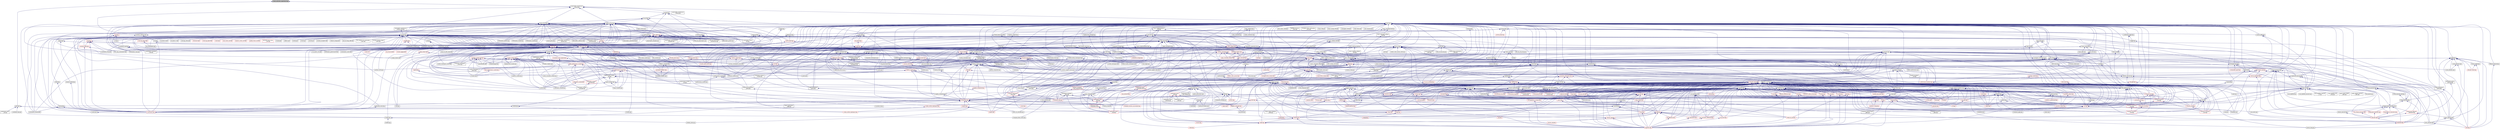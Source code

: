 digraph "needs_automatic_registration.hpp"
{
  edge [fontname="Helvetica",fontsize="10",labelfontname="Helvetica",labelfontsize="10"];
  node [fontname="Helvetica",fontsize="10",shape=record];
  Node2 [label="needs_automatic_registration.hpp",height=0.2,width=0.4,color="black", fillcolor="grey75", style="filled", fontcolor="black"];
  Node2 -> Node3 [dir="back",color="midnightblue",fontsize="10",style="solid",fontname="Helvetica"];
  Node3 [label="traits.hpp",height=0.2,width=0.4,color="black", fillcolor="white", style="filled",URL="$d7/db8/include_2traits_8hpp.html"];
  Node3 -> Node4 [dir="back",color="midnightblue",fontsize="10",style="solid",fontname="Helvetica"];
  Node4 [label="future_range_ambiguity\l_2032.cpp",height=0.2,width=0.4,color="black", fillcolor="white", style="filled",URL="$dc/d4e/future__range__ambiguity__2032_8cpp.html"];
  Node3 -> Node5 [dir="back",color="midnightblue",fontsize="10",style="solid",fontname="Helvetica"];
  Node5 [label="unordered_map.cpp",height=0.2,width=0.4,color="black", fillcolor="white", style="filled",URL="$d1/d75/unordered__map_8cpp.html"];
  Node3 -> Node6 [dir="back",color="midnightblue",fontsize="10",style="solid",fontname="Helvetica"];
  Node6 [label="async_cb_colocated.cpp",height=0.2,width=0.4,color="black", fillcolor="white", style="filled",URL="$d7/d7f/async__cb__colocated_8cpp.html"];
  Node3 -> Node7 [dir="back",color="midnightblue",fontsize="10",style="solid",fontname="Helvetica"];
  Node7 [label="partitioned_vector\l_iter.cpp",height=0.2,width=0.4,color="black", fillcolor="white", style="filled",URL="$dc/ddf/partitioned__vector__iter_8cpp.html"];
  Node2 -> Node8 [dir="back",color="midnightblue",fontsize="10",style="solid",fontname="Helvetica"];
  Node8 [label="polymorphic_nonintrusive\l_factory.hpp",height=0.2,width=0.4,color="black", fillcolor="white", style="filled",URL="$d0/d45/polymorphic__nonintrusive__factory_8hpp.html"];
  Node8 -> Node9 [dir="back",color="midnightblue",fontsize="10",style="solid",fontname="Helvetica"];
  Node9 [label="future.hpp",height=0.2,width=0.4,color="black", fillcolor="white", style="filled",URL="$d3/d11/lcos_2future_8hpp.html"];
  Node9 -> Node10 [dir="back",color="midnightblue",fontsize="10",style="solid",fontname="Helvetica"];
  Node10 [label="heartbeat.cpp",height=0.2,width=0.4,color="black", fillcolor="white", style="filled",URL="$d8/d98/heartbeat_8cpp.html"];
  Node9 -> Node11 [dir="back",color="midnightblue",fontsize="10",style="solid",fontname="Helvetica"];
  Node11 [label="partition3d.hpp",height=0.2,width=0.4,color="black", fillcolor="white", style="filled",URL="$d1/d50/partition3d_8hpp.html"];
  Node11 -> Node12 [dir="back",color="midnightblue",fontsize="10",style="solid",fontname="Helvetica"];
  Node12 [label="interpolator.cpp",height=0.2,width=0.4,color="black", fillcolor="white", style="filled",URL="$d5/d02/interpolator_8cpp.html"];
  Node11 -> Node13 [dir="back",color="midnightblue",fontsize="10",style="solid",fontname="Helvetica"];
  Node13 [label="interpolator.hpp",height=0.2,width=0.4,color="red", fillcolor="white", style="filled",URL="$dc/d3b/interpolator_8hpp.html"];
  Node13 -> Node12 [dir="back",color="midnightblue",fontsize="10",style="solid",fontname="Helvetica"];
  Node9 -> Node17 [dir="back",color="midnightblue",fontsize="10",style="solid",fontname="Helvetica"];
  Node17 [label="throttle.hpp",height=0.2,width=0.4,color="black", fillcolor="white", style="filled",URL="$db/dc9/server_2throttle_8hpp.html"];
  Node17 -> Node18 [dir="back",color="midnightblue",fontsize="10",style="solid",fontname="Helvetica"];
  Node18 [label="throttle.cpp",height=0.2,width=0.4,color="black", fillcolor="white", style="filled",URL="$de/d56/server_2throttle_8cpp.html"];
  Node17 -> Node19 [dir="back",color="midnightblue",fontsize="10",style="solid",fontname="Helvetica"];
  Node19 [label="throttle.hpp",height=0.2,width=0.4,color="black", fillcolor="white", style="filled",URL="$d5/dec/stubs_2throttle_8hpp.html"];
  Node19 -> Node20 [dir="back",color="midnightblue",fontsize="10",style="solid",fontname="Helvetica"];
  Node20 [label="throttle.hpp",height=0.2,width=0.4,color="black", fillcolor="white", style="filled",URL="$d2/d2e/throttle_8hpp.html"];
  Node20 -> Node21 [dir="back",color="midnightblue",fontsize="10",style="solid",fontname="Helvetica"];
  Node21 [label="throttle.cpp",height=0.2,width=0.4,color="black", fillcolor="white", style="filled",URL="$db/d02/throttle_8cpp.html"];
  Node20 -> Node22 [dir="back",color="midnightblue",fontsize="10",style="solid",fontname="Helvetica"];
  Node22 [label="throttle_client.cpp",height=0.2,width=0.4,color="black", fillcolor="white", style="filled",URL="$d0/db7/throttle__client_8cpp.html"];
  Node9 -> Node19 [dir="back",color="midnightblue",fontsize="10",style="solid",fontname="Helvetica"];
  Node9 -> Node20 [dir="back",color="midnightblue",fontsize="10",style="solid",fontname="Helvetica"];
  Node9 -> Node23 [dir="back",color="midnightblue",fontsize="10",style="solid",fontname="Helvetica"];
  Node23 [label="component_storage.hpp",height=0.2,width=0.4,color="black", fillcolor="white", style="filled",URL="$d0/dd6/components_2component__storage_2component__storage_8hpp.html"];
  Node23 -> Node24 [dir="back",color="midnightblue",fontsize="10",style="solid",fontname="Helvetica"];
  Node24 [label="migrate_to_storage.hpp",height=0.2,width=0.4,color="black", fillcolor="white", style="filled",URL="$da/d18/migrate__to__storage_8hpp.html"];
  Node24 -> Node25 [dir="back",color="midnightblue",fontsize="10",style="solid",fontname="Helvetica"];
  Node25 [label="component_storage.hpp",height=0.2,width=0.4,color="red", fillcolor="white", style="filled",URL="$d4/dfe/include_2component__storage_8hpp.html"];
  Node23 -> Node25 [dir="back",color="midnightblue",fontsize="10",style="solid",fontname="Helvetica"];
  Node23 -> Node27 [dir="back",color="midnightblue",fontsize="10",style="solid",fontname="Helvetica"];
  Node27 [label="component_storage.cpp",height=0.2,width=0.4,color="black", fillcolor="white", style="filled",URL="$d4/ddf/component__storage_8cpp.html"];
  Node9 -> Node28 [dir="back",color="midnightblue",fontsize="10",style="solid",fontname="Helvetica"];
  Node28 [label="migrate_from_storage.hpp",height=0.2,width=0.4,color="black", fillcolor="white", style="filled",URL="$db/d0f/migrate__from__storage_8hpp.html"];
  Node28 -> Node25 [dir="back",color="midnightblue",fontsize="10",style="solid",fontname="Helvetica"];
  Node9 -> Node24 [dir="back",color="midnightblue",fontsize="10",style="solid",fontname="Helvetica"];
  Node9 -> Node29 [dir="back",color="midnightblue",fontsize="10",style="solid",fontname="Helvetica"];
  Node29 [label="child.hpp",height=0.2,width=0.4,color="black", fillcolor="white", style="filled",URL="$d5/dcf/child_8hpp.html"];
  Node29 -> Node30 [dir="back",color="midnightblue",fontsize="10",style="solid",fontname="Helvetica"];
  Node30 [label="process.hpp",height=0.2,width=0.4,color="red", fillcolor="white", style="filled",URL="$da/dac/components_2process_2process_8hpp.html"];
  Node29 -> Node34 [dir="back",color="midnightblue",fontsize="10",style="solid",fontname="Helvetica"];
  Node34 [label="child_component.cpp",height=0.2,width=0.4,color="black", fillcolor="white", style="filled",URL="$df/dd7/child__component_8cpp.html"];
  Node9 -> Node35 [dir="back",color="midnightblue",fontsize="10",style="solid",fontname="Helvetica"];
  Node35 [label="block_executor.hpp",height=0.2,width=0.4,color="black", fillcolor="white", style="filled",URL="$dc/d6f/block__executor_8hpp.html"];
  Node35 -> Node36 [dir="back",color="midnightblue",fontsize="10",style="solid",fontname="Helvetica"];
  Node36 [label="block_allocator.hpp",height=0.2,width=0.4,color="black", fillcolor="white", style="filled",URL="$d9/d7a/block__allocator_8hpp.html"];
  Node36 -> Node37 [dir="back",color="midnightblue",fontsize="10",style="solid",fontname="Helvetica"];
  Node37 [label="host.hpp",height=0.2,width=0.4,color="red", fillcolor="white", style="filled",URL="$dd/d78/host_8hpp.html"];
  Node35 -> Node37 [dir="back",color="midnightblue",fontsize="10",style="solid",fontname="Helvetica"];
  Node9 -> Node45 [dir="back",color="midnightblue",fontsize="10",style="solid",fontname="Helvetica"];
  Node45 [label="default_executor.hpp",height=0.2,width=0.4,color="black", fillcolor="white", style="filled",URL="$dc/db6/compute_2host_2default__executor_8hpp.html"];
  Node45 -> Node37 [dir="back",color="midnightblue",fontsize="10",style="solid",fontname="Helvetica"];
  Node9 -> Node46 [dir="back",color="midnightblue",fontsize="10",style="solid",fontname="Helvetica"];
  Node46 [label="target.hpp",height=0.2,width=0.4,color="black", fillcolor="white", style="filled",URL="$d7/dce/host_2target_8hpp.html"];
  Node46 -> Node36 [dir="back",color="midnightblue",fontsize="10",style="solid",fontname="Helvetica"];
  Node46 -> Node35 [dir="back",color="midnightblue",fontsize="10",style="solid",fontname="Helvetica"];
  Node46 -> Node45 [dir="back",color="midnightblue",fontsize="10",style="solid",fontname="Helvetica"];
  Node46 -> Node47 [dir="back",color="midnightblue",fontsize="10",style="solid",fontname="Helvetica"];
  Node47 [label="numa_domains.hpp",height=0.2,width=0.4,color="black", fillcolor="white", style="filled",URL="$df/d04/numa__domains_8hpp.html"];
  Node47 -> Node37 [dir="back",color="midnightblue",fontsize="10",style="solid",fontname="Helvetica"];
  Node47 -> Node48 [dir="back",color="midnightblue",fontsize="10",style="solid",fontname="Helvetica"];
  Node48 [label="numa_domains.cpp",height=0.2,width=0.4,color="black", fillcolor="white", style="filled",URL="$d1/d5a/numa__domains_8cpp.html"];
  Node46 -> Node49 [dir="back",color="midnightblue",fontsize="10",style="solid",fontname="Helvetica"];
  Node49 [label="target_distribution\l_policy.hpp",height=0.2,width=0.4,color="black", fillcolor="white", style="filled",URL="$d4/d4a/compute_2host_2target__distribution__policy_8hpp.html"];
  Node49 -> Node37 [dir="back",color="midnightblue",fontsize="10",style="solid",fontname="Helvetica"];
  Node46 -> Node50 [dir="back",color="midnightblue",fontsize="10",style="solid",fontname="Helvetica"];
  Node50 [label="access_target.hpp",height=0.2,width=0.4,color="black", fillcolor="white", style="filled",URL="$d6/d09/host_2traits_2access__target_8hpp.html"];
  Node50 -> Node37 [dir="back",color="midnightblue",fontsize="10",style="solid",fontname="Helvetica"];
  Node50 -> Node51 [dir="back",color="midnightblue",fontsize="10",style="solid",fontname="Helvetica"];
  Node51 [label="allocator_traits.hpp",height=0.2,width=0.4,color="red", fillcolor="white", style="filled",URL="$d2/d58/allocator__traits_8hpp.html"];
  Node46 -> Node37 [dir="back",color="midnightblue",fontsize="10",style="solid",fontname="Helvetica"];
  Node46 -> Node51 [dir="back",color="midnightblue",fontsize="10",style="solid",fontname="Helvetica"];
  Node46 -> Node56 [dir="back",color="midnightblue",fontsize="10",style="solid",fontname="Helvetica"];
  Node56 [label="get_host_targets.cpp",height=0.2,width=0.4,color="black", fillcolor="white", style="filled",URL="$d0/df4/get__host__targets_8cpp.html"];
  Node46 -> Node57 [dir="back",color="midnightblue",fontsize="10",style="solid",fontname="Helvetica"];
  Node57 [label="host_target.cpp",height=0.2,width=0.4,color="black", fillcolor="white", style="filled",URL="$d1/de7/host__target_8cpp.html"];
  Node46 -> Node48 [dir="back",color="midnightblue",fontsize="10",style="solid",fontname="Helvetica"];
  Node9 -> Node49 [dir="back",color="midnightblue",fontsize="10",style="solid",fontname="Helvetica"];
  Node9 -> Node58 [dir="back",color="midnightblue",fontsize="10",style="solid",fontname="Helvetica"];
  Node58 [label="future.hpp",height=0.2,width=0.4,color="black", fillcolor="white", style="filled",URL="$d8/dca/include_2future_8hpp.html"];
  Node58 -> Node59 [dir="back",color="midnightblue",fontsize="10",style="solid",fontname="Helvetica"];
  Node59 [label="shared_future_serialization\l_1402.cpp",height=0.2,width=0.4,color="black", fillcolor="white", style="filled",URL="$d3/d85/shared__future__serialization__1402_8cpp.html"];
  Node58 -> Node60 [dir="back",color="midnightblue",fontsize="10",style="solid",fontname="Helvetica"];
  Node60 [label="wait_all_std_array\l_2035.cpp",height=0.2,width=0.4,color="black", fillcolor="white", style="filled",URL="$d0/d5b/wait__all__std__array__2035_8cpp.html"];
  Node58 -> Node61 [dir="back",color="midnightblue",fontsize="10",style="solid",fontname="Helvetica"];
  Node61 [label="wait_all_std_array.cpp",height=0.2,width=0.4,color="black", fillcolor="white", style="filled",URL="$d2/d4c/wait__all__std__array_8cpp.html"];
  Node58 -> Node62 [dir="back",color="midnightblue",fontsize="10",style="solid",fontname="Helvetica"];
  Node62 [label="wait_any_std_array.cpp",height=0.2,width=0.4,color="black", fillcolor="white", style="filled",URL="$d8/dcf/wait__any__std__array_8cpp.html"];
  Node9 -> Node63 [dir="back",color="midnightblue",fontsize="10",style="solid",fontname="Helvetica"];
  Node63 [label="local_lcos.hpp",height=0.2,width=0.4,color="black", fillcolor="white", style="filled",URL="$db/d67/local__lcos_8hpp.html"];
  Node63 -> Node64 [dir="back",color="midnightblue",fontsize="10",style="solid",fontname="Helvetica"];
  Node64 [label="template_function_accumulator.hpp",height=0.2,width=0.4,color="red", fillcolor="white", style="filled",URL="$d7/da6/server_2template__function__accumulator_8hpp.html"];
  Node63 -> Node68 [dir="back",color="midnightblue",fontsize="10",style="solid",fontname="Helvetica"];
  Node68 [label="allgather_and_gate.hpp",height=0.2,width=0.4,color="red", fillcolor="white", style="filled",URL="$d9/dbb/allgather__and__gate_8hpp.html"];
  Node68 -> Node71 [dir="back",color="midnightblue",fontsize="10",style="solid",fontname="Helvetica"];
  Node71 [label="ag_client.cpp",height=0.2,width=0.4,color="black", fillcolor="white", style="filled",URL="$d4/d5d/ag__client_8cpp.html"];
  Node63 -> Node72 [dir="back",color="midnightblue",fontsize="10",style="solid",fontname="Helvetica"];
  Node72 [label="simple_central_tuplespace.hpp",height=0.2,width=0.4,color="red", fillcolor="white", style="filled",URL="$db/d69/server_2simple__central__tuplespace_8hpp.html"];
  Node72 -> Node74 [dir="back",color="midnightblue",fontsize="10",style="solid",fontname="Helvetica"];
  Node74 [label="simple_central_tuplespace.hpp",height=0.2,width=0.4,color="red", fillcolor="white", style="filled",URL="$d0/d4b/stubs_2simple__central__tuplespace_8hpp.html"];
  Node63 -> Node77 [dir="back",color="midnightblue",fontsize="10",style="solid",fontname="Helvetica"];
  Node77 [label="lcos.hpp",height=0.2,width=0.4,color="red", fillcolor="white", style="filled",URL="$d5/deb/lcos_8hpp.html"];
  Node77 -> Node10 [dir="back",color="midnightblue",fontsize="10",style="solid",fontname="Helvetica"];
  Node77 -> Node600 [dir="back",color="midnightblue",fontsize="10",style="solid",fontname="Helvetica"];
  Node600 [label="broadcast_unwrap_future\l_2885.cpp",height=0.2,width=0.4,color="black", fillcolor="white", style="filled",URL="$da/df6/broadcast__unwrap__future__2885_8cpp.html"];
  Node77 -> Node601 [dir="back",color="midnightblue",fontsize="10",style="solid",fontname="Helvetica"];
  Node601 [label="broadcast_wait_for\l_2822.cpp",height=0.2,width=0.4,color="black", fillcolor="white", style="filled",URL="$dd/de7/broadcast__wait__for__2822_8cpp.html"];
  Node77 -> Node4 [dir="back",color="midnightblue",fontsize="10",style="solid",fontname="Helvetica"];
  Node77 -> Node6 [dir="back",color="midnightblue",fontsize="10",style="solid",fontname="Helvetica"];
  Node77 -> Node635 [dir="back",color="midnightblue",fontsize="10",style="solid",fontname="Helvetica"];
  Node635 [label="broadcast.cpp",height=0.2,width=0.4,color="black", fillcolor="white", style="filled",URL="$d8/d8b/broadcast_8cpp.html"];
  Node77 -> Node636 [dir="back",color="midnightblue",fontsize="10",style="solid",fontname="Helvetica"];
  Node636 [label="broadcast_apply.cpp",height=0.2,width=0.4,color="black", fillcolor="white", style="filled",URL="$dd/de8/broadcast__apply_8cpp.html"];
  Node77 -> Node641 [dir="back",color="midnightblue",fontsize="10",style="solid",fontname="Helvetica"];
  Node641 [label="fold.cpp",height=0.2,width=0.4,color="black", fillcolor="white", style="filled",URL="$d8/dd8/fold_8cpp.html"];
  Node77 -> Node646 [dir="back",color="midnightblue",fontsize="10",style="solid",fontname="Helvetica"];
  Node646 [label="local_latch.cpp",height=0.2,width=0.4,color="black", fillcolor="white", style="filled",URL="$d4/db4/local__latch_8cpp.html"];
  Node77 -> Node653 [dir="back",color="midnightblue",fontsize="10",style="solid",fontname="Helvetica"];
  Node653 [label="reduce.cpp",height=0.2,width=0.4,color="black", fillcolor="white", style="filled",URL="$d5/d6d/reduce_8cpp.html"];
  Node63 -> Node284 [dir="back",color="midnightblue",fontsize="10",style="solid",fontname="Helvetica"];
  Node284 [label="ignore_while_locked\l_1485.cpp",height=0.2,width=0.4,color="black", fillcolor="white", style="filled",URL="$db/d24/ignore__while__locked__1485_8cpp.html"];
  Node63 -> Node291 [dir="back",color="midnightblue",fontsize="10",style="solid",fontname="Helvetica"];
  Node291 [label="safely_destroy_promise\l_1481.cpp",height=0.2,width=0.4,color="black", fillcolor="white", style="filled",URL="$dd/d62/safely__destroy__promise__1481_8cpp.html"];
  Node63 -> Node356 [dir="back",color="midnightblue",fontsize="10",style="solid",fontname="Helvetica"];
  Node356 [label="await.cpp",height=0.2,width=0.4,color="black", fillcolor="white", style="filled",URL="$d6/d41/await_8cpp.html"];
  Node63 -> Node364 [dir="back",color="midnightblue",fontsize="10",style="solid",fontname="Helvetica"];
  Node364 [label="local_barrier.cpp",height=0.2,width=0.4,color="black", fillcolor="white", style="filled",URL="$d2/db4/tests_2unit_2lcos_2local__barrier_8cpp.html"];
  Node63 -> Node365 [dir="back",color="midnightblue",fontsize="10",style="solid",fontname="Helvetica"];
  Node365 [label="local_dataflow.cpp",height=0.2,width=0.4,color="black", fillcolor="white", style="filled",URL="$d9/d92/local__dataflow_8cpp.html"];
  Node63 -> Node366 [dir="back",color="midnightblue",fontsize="10",style="solid",fontname="Helvetica"];
  Node366 [label="local_dataflow_executor.cpp",height=0.2,width=0.4,color="black", fillcolor="white", style="filled",URL="$d2/d73/local__dataflow__executor_8cpp.html"];
  Node63 -> Node367 [dir="back",color="midnightblue",fontsize="10",style="solid",fontname="Helvetica"];
  Node367 [label="local_dataflow_executor\l_v1.cpp",height=0.2,width=0.4,color="black", fillcolor="white", style="filled",URL="$df/d49/local__dataflow__executor__v1_8cpp.html"];
  Node63 -> Node368 [dir="back",color="midnightblue",fontsize="10",style="solid",fontname="Helvetica"];
  Node368 [label="local_dataflow_std\l_array.cpp",height=0.2,width=0.4,color="black", fillcolor="white", style="filled",URL="$db/dcb/local__dataflow__std__array_8cpp.html"];
  Node63 -> Node646 [dir="back",color="midnightblue",fontsize="10",style="solid",fontname="Helvetica"];
  Node9 -> Node675 [dir="back",color="midnightblue",fontsize="10",style="solid",fontname="Helvetica"];
  Node675 [label="async.hpp",height=0.2,width=0.4,color="black", fillcolor="white", style="filled",URL="$d1/da1/lcos_2async_8hpp.html"];
  Node675 -> Node676 [dir="back",color="midnightblue",fontsize="10",style="solid",fontname="Helvetica"];
  Node676 [label="async.hpp",height=0.2,width=0.4,color="red", fillcolor="white", style="filled",URL="$d5/d2c/async_8hpp.html"];
  Node676 -> Node93 [dir="back",color="midnightblue",fontsize="10",style="solid",fontname="Helvetica"];
  Node93 [label="stencil_iterator.cpp",height=0.2,width=0.4,color="black", fillcolor="white", style="filled",URL="$d6/de1/server_2stencil__iterator_8cpp.html"];
  Node676 -> Node677 [dir="back",color="midnightblue",fontsize="10",style="solid",fontname="Helvetica"];
  Node677 [label="apply.hpp",height=0.2,width=0.4,color="red", fillcolor="white", style="filled",URL="$d7/d4c/apply_8hpp.html"];
  Node677 -> Node679 [dir="back",color="midnightblue",fontsize="10",style="solid",fontname="Helvetica"];
  Node679 [label="ostream.hpp",height=0.2,width=0.4,color="red", fillcolor="white", style="filled",URL="$d1/d38/ostream_8hpp.html"];
  Node677 -> Node719 [dir="back",color="midnightblue",fontsize="10",style="solid",fontname="Helvetica"];
  Node719 [label="dataflow.hpp",height=0.2,width=0.4,color="black", fillcolor="white", style="filled",URL="$db/d03/lcos_2dataflow_8hpp.html"];
  Node719 -> Node720 [dir="back",color="midnightblue",fontsize="10",style="solid",fontname="Helvetica"];
  Node720 [label="dataflow.hpp",height=0.2,width=0.4,color="red", fillcolor="white", style="filled",URL="$d6/dd8/dataflow_8hpp.html"];
  Node720 -> Node49 [dir="back",color="midnightblue",fontsize="10",style="solid",fontname="Helvetica"];
  Node720 -> Node63 [dir="back",color="midnightblue",fontsize="10",style="solid",fontname="Helvetica"];
  Node720 -> Node722 [dir="back",color="midnightblue",fontsize="10",style="solid",fontname="Helvetica"];
  Node722 [label="gather.hpp",height=0.2,width=0.4,color="black", fillcolor="white", style="filled",URL="$d8/d2b/gather_8hpp.html"];
  Node722 -> Node126 [dir="back",color="midnightblue",fontsize="10",style="solid",fontname="Helvetica"];
  Node126 [label="1d_stencil_8.cpp",height=0.2,width=0.4,color="black", fillcolor="white", style="filled",URL="$df/de0/1d__stencil__8_8cpp.html"];
  Node722 -> Node77 [dir="back",color="midnightblue",fontsize="10",style="solid",fontname="Helvetica"];
  Node720 -> Node723 [dir="back",color="midnightblue",fontsize="10",style="solid",fontname="Helvetica"];
  Node723 [label="rotate.hpp",height=0.2,width=0.4,color="red", fillcolor="white", style="filled",URL="$da/df0/algorithms_2rotate_8hpp.html"];
  Node723 -> Node725 [dir="back",color="midnightblue",fontsize="10",style="solid",fontname="Helvetica"];
  Node725 [label="algorithm.hpp",height=0.2,width=0.4,color="red", fillcolor="white", style="filled",URL="$de/d55/algorithm_8hpp.html"];
  Node723 -> Node736 [dir="back",color="midnightblue",fontsize="10",style="solid",fontname="Helvetica"];
  Node736 [label="rotate.hpp",height=0.2,width=0.4,color="red", fillcolor="white", style="filled",URL="$da/d1b/container__algorithms_2rotate_8hpp.html"];
  Node720 -> Node737 [dir="back",color="midnightblue",fontsize="10",style="solid",fontname="Helvetica"];
  Node737 [label="sort.hpp",height=0.2,width=0.4,color="red", fillcolor="white", style="filled",URL="$d3/d10/algorithms_2sort_8hpp.html"];
  Node737 -> Node725 [dir="back",color="midnightblue",fontsize="10",style="solid",fontname="Helvetica"];
  Node737 -> Node739 [dir="back",color="midnightblue",fontsize="10",style="solid",fontname="Helvetica"];
  Node739 [label="reduce_by_key.hpp",height=0.2,width=0.4,color="red", fillcolor="white", style="filled",URL="$d9/d4a/reduce__by__key_8hpp.html"];
  Node737 -> Node742 [dir="back",color="midnightblue",fontsize="10",style="solid",fontname="Helvetica"];
  Node742 [label="sort_by_key.hpp",height=0.2,width=0.4,color="red", fillcolor="white", style="filled",URL="$d2/da1/sort__by__key_8hpp.html"];
  Node720 -> Node744 [dir="back",color="midnightblue",fontsize="10",style="solid",fontname="Helvetica"];
  Node744 [label="task_block.hpp",height=0.2,width=0.4,color="black", fillcolor="white", style="filled",URL="$de/db7/task__block_8hpp.html"];
  Node744 -> Node745 [dir="back",color="midnightblue",fontsize="10",style="solid",fontname="Helvetica"];
  Node745 [label="parallel_task_block.hpp",height=0.2,width=0.4,color="red", fillcolor="white", style="filled",URL="$d4/d99/parallel__task__block_8hpp.html"];
  Node720 -> Node746 [dir="back",color="midnightblue",fontsize="10",style="solid",fontname="Helvetica"];
  Node746 [label="foreach_partitioner.hpp",height=0.2,width=0.4,color="black", fillcolor="white", style="filled",URL="$de/deb/foreach__partitioner_8hpp.html"];
  Node746 -> Node747 [dir="back",color="midnightblue",fontsize="10",style="solid",fontname="Helvetica"];
  Node747 [label="copy.hpp",height=0.2,width=0.4,color="red", fillcolor="white", style="filled",URL="$d3/d90/algorithms_2copy_8hpp.html"];
  Node747 -> Node725 [dir="back",color="midnightblue",fontsize="10",style="solid",fontname="Helvetica"];
  Node747 -> Node739 [dir="back",color="midnightblue",fontsize="10",style="solid",fontname="Helvetica"];
  Node747 -> Node750 [dir="back",color="midnightblue",fontsize="10",style="solid",fontname="Helvetica"];
  Node750 [label="remove_copy.hpp",height=0.2,width=0.4,color="red", fillcolor="white", style="filled",URL="$d6/db8/algorithms_2remove__copy_8hpp.html"];
  Node750 -> Node725 [dir="back",color="midnightblue",fontsize="10",style="solid",fontname="Helvetica"];
  Node750 -> Node752 [dir="back",color="midnightblue",fontsize="10",style="solid",fontname="Helvetica"];
  Node752 [label="remove_copy.hpp",height=0.2,width=0.4,color="red", fillcolor="white", style="filled",URL="$d5/d0b/container__algorithms_2remove__copy_8hpp.html"];
  Node747 -> Node753 [dir="back",color="midnightblue",fontsize="10",style="solid",fontname="Helvetica"];
  Node753 [label="reverse.hpp",height=0.2,width=0.4,color="red", fillcolor="white", style="filled",URL="$d2/df8/algorithms_2reverse_8hpp.html"];
  Node753 -> Node725 [dir="back",color="midnightblue",fontsize="10",style="solid",fontname="Helvetica"];
  Node753 -> Node723 [dir="back",color="midnightblue",fontsize="10",style="solid",fontname="Helvetica"];
  Node753 -> Node755 [dir="back",color="midnightblue",fontsize="10",style="solid",fontname="Helvetica"];
  Node755 [label="reverse.hpp",height=0.2,width=0.4,color="red", fillcolor="white", style="filled",URL="$db/dd1/container__algorithms_2reverse_8hpp.html"];
  Node747 -> Node723 [dir="back",color="midnightblue",fontsize="10",style="solid",fontname="Helvetica"];
  Node747 -> Node756 [dir="back",color="midnightblue",fontsize="10",style="solid",fontname="Helvetica"];
  Node756 [label="set_difference.hpp",height=0.2,width=0.4,color="red", fillcolor="white", style="filled",URL="$d9/d20/set__difference_8hpp.html"];
  Node756 -> Node725 [dir="back",color="midnightblue",fontsize="10",style="solid",fontname="Helvetica"];
  Node747 -> Node758 [dir="back",color="midnightblue",fontsize="10",style="solid",fontname="Helvetica"];
  Node758 [label="set_intersection.hpp",height=0.2,width=0.4,color="red", fillcolor="white", style="filled",URL="$d1/dd5/set__intersection_8hpp.html"];
  Node758 -> Node725 [dir="back",color="midnightblue",fontsize="10",style="solid",fontname="Helvetica"];
  Node747 -> Node759 [dir="back",color="midnightblue",fontsize="10",style="solid",fontname="Helvetica"];
  Node759 [label="set_symmetric_difference.hpp",height=0.2,width=0.4,color="red", fillcolor="white", style="filled",URL="$de/da4/set__symmetric__difference_8hpp.html"];
  Node759 -> Node725 [dir="back",color="midnightblue",fontsize="10",style="solid",fontname="Helvetica"];
  Node747 -> Node760 [dir="back",color="midnightblue",fontsize="10",style="solid",fontname="Helvetica"];
  Node760 [label="set_union.hpp",height=0.2,width=0.4,color="red", fillcolor="white", style="filled",URL="$d9/d1a/set__union_8hpp.html"];
  Node760 -> Node725 [dir="back",color="midnightblue",fontsize="10",style="solid",fontname="Helvetica"];
  Node747 -> Node761 [dir="back",color="midnightblue",fontsize="10",style="solid",fontname="Helvetica"];
  Node761 [label="copy.hpp",height=0.2,width=0.4,color="red", fillcolor="white", style="filled",URL="$dc/de5/container__algorithms_2copy_8hpp.html"];
  Node746 -> Node762 [dir="back",color="midnightblue",fontsize="10",style="solid",fontname="Helvetica"];
  Node762 [label="destroy.hpp",height=0.2,width=0.4,color="red", fillcolor="white", style="filled",URL="$df/dd5/destroy_8hpp.html"];
  Node746 -> Node766 [dir="back",color="midnightblue",fontsize="10",style="solid",fontname="Helvetica"];
  Node766 [label="set_operation.hpp",height=0.2,width=0.4,color="black", fillcolor="white", style="filled",URL="$dc/d52/set__operation_8hpp.html"];
  Node766 -> Node756 [dir="back",color="midnightblue",fontsize="10",style="solid",fontname="Helvetica"];
  Node766 -> Node758 [dir="back",color="midnightblue",fontsize="10",style="solid",fontname="Helvetica"];
  Node766 -> Node759 [dir="back",color="midnightblue",fontsize="10",style="solid",fontname="Helvetica"];
  Node766 -> Node760 [dir="back",color="midnightblue",fontsize="10",style="solid",fontname="Helvetica"];
  Node746 -> Node767 [dir="back",color="midnightblue",fontsize="10",style="solid",fontname="Helvetica"];
  Node767 [label="for_each.hpp",height=0.2,width=0.4,color="red", fillcolor="white", style="filled",URL="$d8/d62/algorithms_2for__each_8hpp.html"];
  Node767 -> Node36 [dir="back",color="midnightblue",fontsize="10",style="solid",fontname="Helvetica"];
  Node767 -> Node725 [dir="back",color="midnightblue",fontsize="10",style="solid",fontname="Helvetica"];
  Node767 -> Node777 [dir="back",color="midnightblue",fontsize="10",style="solid",fontname="Helvetica"];
  Node777 [label="fill.hpp",height=0.2,width=0.4,color="red", fillcolor="white", style="filled",URL="$d2/d63/algorithms_2fill_8hpp.html"];
  Node777 -> Node725 [dir="back",color="midnightblue",fontsize="10",style="solid",fontname="Helvetica"];
  Node767 -> Node781 [dir="back",color="midnightblue",fontsize="10",style="solid",fontname="Helvetica"];
  Node781 [label="generate.hpp",height=0.2,width=0.4,color="red", fillcolor="white", style="filled",URL="$d5/da9/algorithms_2generate_8hpp.html"];
  Node781 -> Node725 [dir="back",color="midnightblue",fontsize="10",style="solid",fontname="Helvetica"];
  Node781 -> Node784 [dir="back",color="midnightblue",fontsize="10",style="solid",fontname="Helvetica"];
  Node784 [label="generate.hpp",height=0.2,width=0.4,color="red", fillcolor="white", style="filled",URL="$d2/d5d/segmented__algorithms_2generate_8hpp.html"];
  Node767 -> Node785 [dir="back",color="midnightblue",fontsize="10",style="solid",fontname="Helvetica"];
  Node785 [label="lexicographical_compare.hpp",height=0.2,width=0.4,color="red", fillcolor="white", style="filled",URL="$d5/ddd/lexicographical__compare_8hpp.html"];
  Node785 -> Node725 [dir="back",color="midnightblue",fontsize="10",style="solid",fontname="Helvetica"];
  Node767 -> Node739 [dir="back",color="midnightblue",fontsize="10",style="solid",fontname="Helvetica"];
  Node767 -> Node787 [dir="back",color="midnightblue",fontsize="10",style="solid",fontname="Helvetica"];
  Node787 [label="replace.hpp",height=0.2,width=0.4,color="red", fillcolor="white", style="filled",URL="$d6/db6/algorithms_2replace_8hpp.html"];
  Node787 -> Node725 [dir="back",color="midnightblue",fontsize="10",style="solid",fontname="Helvetica"];
  Node787 -> Node789 [dir="back",color="midnightblue",fontsize="10",style="solid",fontname="Helvetica"];
  Node789 [label="replace.hpp",height=0.2,width=0.4,color="red", fillcolor="white", style="filled",URL="$d7/d55/container__algorithms_2replace_8hpp.html"];
  Node767 -> Node753 [dir="back",color="midnightblue",fontsize="10",style="solid",fontname="Helvetica"];
  Node767 -> Node790 [dir="back",color="midnightblue",fontsize="10",style="solid",fontname="Helvetica"];
  Node790 [label="search.hpp",height=0.2,width=0.4,color="red", fillcolor="white", style="filled",URL="$d7/d6f/search_8hpp.html"];
  Node790 -> Node725 [dir="back",color="midnightblue",fontsize="10",style="solid",fontname="Helvetica"];
  Node767 -> Node792 [dir="back",color="midnightblue",fontsize="10",style="solid",fontname="Helvetica"];
  Node792 [label="swap_ranges.hpp",height=0.2,width=0.4,color="red", fillcolor="white", style="filled",URL="$df/d24/swap__ranges_8hpp.html"];
  Node792 -> Node725 [dir="back",color="midnightblue",fontsize="10",style="solid",fontname="Helvetica"];
  Node767 -> Node795 [dir="back",color="midnightblue",fontsize="10",style="solid",fontname="Helvetica"];
  Node795 [label="for_each.hpp",height=0.2,width=0.4,color="red", fillcolor="white", style="filled",URL="$de/daa/segmented__algorithms_2for__each_8hpp.html"];
  Node795 -> Node796 [dir="back",color="midnightblue",fontsize="10",style="solid",fontname="Helvetica"];
  Node796 [label="fill.hpp",height=0.2,width=0.4,color="red", fillcolor="white", style="filled",URL="$de/d82/segmented__algorithms_2fill_8hpp.html"];
  Node767 -> Node797 [dir="back",color="midnightblue",fontsize="10",style="solid",fontname="Helvetica"];
  Node797 [label="numa_allocator.hpp",height=0.2,width=0.4,color="black", fillcolor="white", style="filled",URL="$d7/df0/numa__allocator_8hpp.html"];
  Node797 -> Node202 [dir="back",color="midnightblue",fontsize="10",style="solid",fontname="Helvetica"];
  Node202 [label="transpose_block_numa.cpp",height=0.2,width=0.4,color="black", fillcolor="white", style="filled",URL="$dd/d3b/transpose__block__numa_8cpp.html"];
  Node746 -> Node798 [dir="back",color="midnightblue",fontsize="10",style="solid",fontname="Helvetica"];
  Node798 [label="move.hpp",height=0.2,width=0.4,color="red", fillcolor="white", style="filled",URL="$d4/d71/move_8hpp.html"];
  Node798 -> Node725 [dir="back",color="midnightblue",fontsize="10",style="solid",fontname="Helvetica"];
  Node746 -> Node800 [dir="back",color="midnightblue",fontsize="10",style="solid",fontname="Helvetica"];
  Node800 [label="transform.hpp",height=0.2,width=0.4,color="red", fillcolor="white", style="filled",URL="$d4/d47/algorithms_2transform_8hpp.html"];
  Node800 -> Node807 [dir="back",color="midnightblue",fontsize="10",style="solid",fontname="Helvetica"];
  Node807 [label="transform.hpp",height=0.2,width=0.4,color="red", fillcolor="white", style="filled",URL="$da/dcb/container__algorithms_2transform_8hpp.html"];
  Node800 -> Node808 [dir="back",color="midnightblue",fontsize="10",style="solid",fontname="Helvetica"];
  Node808 [label="transform.hpp",height=0.2,width=0.4,color="red", fillcolor="white", style="filled",URL="$d8/d80/segmented__algorithms_2transform_8hpp.html"];
  Node746 -> Node809 [dir="back",color="midnightblue",fontsize="10",style="solid",fontname="Helvetica"];
  Node809 [label="unique.hpp",height=0.2,width=0.4,color="red", fillcolor="white", style="filled",URL="$d8/d56/algorithms_2unique_8hpp.html"];
  Node809 -> Node812 [dir="back",color="midnightblue",fontsize="10",style="solid",fontname="Helvetica"];
  Node812 [label="unique.hpp",height=0.2,width=0.4,color="red", fillcolor="white", style="filled",URL="$dd/da8/container__algorithms_2unique_8hpp.html"];
  Node720 -> Node813 [dir="back",color="midnightblue",fontsize="10",style="solid",fontname="Helvetica"];
  Node813 [label="partitioner.hpp",height=0.2,width=0.4,color="black", fillcolor="white", style="filled",URL="$d6/d03/parallel_2util_2partitioner_8hpp.html"];
  Node813 -> Node814 [dir="back",color="midnightblue",fontsize="10",style="solid",fontname="Helvetica"];
  Node814 [label="adjacent_difference.hpp",height=0.2,width=0.4,color="red", fillcolor="white", style="filled",URL="$d1/d17/adjacent__difference_8hpp.html"];
  Node813 -> Node818 [dir="back",color="midnightblue",fontsize="10",style="solid",fontname="Helvetica"];
  Node818 [label="adjacent_find.hpp",height=0.2,width=0.4,color="red", fillcolor="white", style="filled",URL="$d6/d68/adjacent__find_8hpp.html"];
  Node818 -> Node725 [dir="back",color="midnightblue",fontsize="10",style="solid",fontname="Helvetica"];
  Node813 -> Node820 [dir="back",color="midnightblue",fontsize="10",style="solid",fontname="Helvetica"];
  Node820 [label="all_any_none.hpp",height=0.2,width=0.4,color="red", fillcolor="white", style="filled",URL="$d8/ddd/all__any__none_8hpp.html"];
  Node820 -> Node725 [dir="back",color="midnightblue",fontsize="10",style="solid",fontname="Helvetica"];
  Node813 -> Node822 [dir="back",color="midnightblue",fontsize="10",style="solid",fontname="Helvetica"];
  Node822 [label="count.hpp",height=0.2,width=0.4,color="red", fillcolor="white", style="filled",URL="$d7/d8f/algorithms_2count_8hpp.html"];
  Node822 -> Node725 [dir="back",color="midnightblue",fontsize="10",style="solid",fontname="Helvetica"];
  Node822 -> Node826 [dir="back",color="midnightblue",fontsize="10",style="solid",fontname="Helvetica"];
  Node826 [label="count.hpp",height=0.2,width=0.4,color="red", fillcolor="white", style="filled",URL="$d9/dd7/segmented__algorithms_2count_8hpp.html"];
  Node813 -> Node766 [dir="back",color="midnightblue",fontsize="10",style="solid",fontname="Helvetica"];
  Node813 -> Node827 [dir="back",color="midnightblue",fontsize="10",style="solid",fontname="Helvetica"];
  Node827 [label="equal.hpp",height=0.2,width=0.4,color="red", fillcolor="white", style="filled",URL="$dc/d0a/equal_8hpp.html"];
  Node827 -> Node725 [dir="back",color="midnightblue",fontsize="10",style="solid",fontname="Helvetica"];
  Node813 -> Node829 [dir="back",color="midnightblue",fontsize="10",style="solid",fontname="Helvetica"];
  Node829 [label="exclusive_scan.hpp",height=0.2,width=0.4,color="red", fillcolor="white", style="filled",URL="$d8/d31/algorithms_2exclusive__scan_8hpp.html"];
  Node829 -> Node834 [dir="back",color="midnightblue",fontsize="10",style="solid",fontname="Helvetica"];
  Node834 [label="exclusive_scan.hpp",height=0.2,width=0.4,color="red", fillcolor="white", style="filled",URL="$d0/d53/segmented__algorithms_2exclusive__scan_8hpp.html"];
  Node834 -> Node835 [dir="back",color="midnightblue",fontsize="10",style="solid",fontname="Helvetica"];
  Node835 [label="transform_exclusive\l_scan.hpp",height=0.2,width=0.4,color="red", fillcolor="white", style="filled",URL="$d2/dda/segmented__algorithms_2transform__exclusive__scan_8hpp.html"];
  Node813 -> Node838 [dir="back",color="midnightblue",fontsize="10",style="solid",fontname="Helvetica"];
  Node838 [label="find.hpp",height=0.2,width=0.4,color="red", fillcolor="white", style="filled",URL="$d5/dc1/algorithms_2find_8hpp.html"];
  Node838 -> Node725 [dir="back",color="midnightblue",fontsize="10",style="solid",fontname="Helvetica"];
  Node838 -> Node840 [dir="back",color="midnightblue",fontsize="10",style="solid",fontname="Helvetica"];
  Node840 [label="find.hpp",height=0.2,width=0.4,color="red", fillcolor="white", style="filled",URL="$d4/d1f/segmented__algorithms_2find_8hpp.html"];
  Node813 -> Node841 [dir="back",color="midnightblue",fontsize="10",style="solid",fontname="Helvetica"];
  Node841 [label="for_loop.hpp",height=0.2,width=0.4,color="red", fillcolor="white", style="filled",URL="$de/dee/for__loop_8hpp.html"];
  Node841 -> Node725 [dir="back",color="midnightblue",fontsize="10",style="solid",fontname="Helvetica"];
  Node813 -> Node843 [dir="back",color="midnightblue",fontsize="10",style="solid",fontname="Helvetica"];
  Node843 [label="includes.hpp",height=0.2,width=0.4,color="red", fillcolor="white", style="filled",URL="$d5/d6e/includes_8hpp.html"];
  Node843 -> Node725 [dir="back",color="midnightblue",fontsize="10",style="solid",fontname="Helvetica"];
  Node813 -> Node844 [dir="back",color="midnightblue",fontsize="10",style="solid",fontname="Helvetica"];
  Node844 [label="inclusive_scan.hpp",height=0.2,width=0.4,color="red", fillcolor="white", style="filled",URL="$da/dbf/algorithms_2inclusive__scan_8hpp.html"];
  Node844 -> Node829 [dir="back",color="midnightblue",fontsize="10",style="solid",fontname="Helvetica"];
  Node844 -> Node739 [dir="back",color="midnightblue",fontsize="10",style="solid",fontname="Helvetica"];
  Node844 -> Node845 [dir="back",color="midnightblue",fontsize="10",style="solid",fontname="Helvetica"];
  Node845 [label="transform_inclusive\l_scan.hpp",height=0.2,width=0.4,color="red", fillcolor="white", style="filled",URL="$d2/dc9/algorithms_2transform__inclusive__scan_8hpp.html"];
  Node845 -> Node846 [dir="back",color="midnightblue",fontsize="10",style="solid",fontname="Helvetica"];
  Node846 [label="transform_exclusive\l_scan.hpp",height=0.2,width=0.4,color="red", fillcolor="white", style="filled",URL="$d6/d4e/algorithms_2transform__exclusive__scan_8hpp.html"];
  Node846 -> Node835 [dir="back",color="midnightblue",fontsize="10",style="solid",fontname="Helvetica"];
  Node845 -> Node847 [dir="back",color="midnightblue",fontsize="10",style="solid",fontname="Helvetica"];
  Node847 [label="transform_inclusive\l_scan.hpp",height=0.2,width=0.4,color="red", fillcolor="white", style="filled",URL="$d7/d20/segmented__algorithms_2transform__inclusive__scan_8hpp.html"];
  Node844 -> Node848 [dir="back",color="midnightblue",fontsize="10",style="solid",fontname="Helvetica"];
  Node848 [label="inclusive_scan.hpp",height=0.2,width=0.4,color="red", fillcolor="white", style="filled",URL="$d8/de5/segmented__algorithms_2inclusive__scan_8hpp.html"];
  Node848 -> Node847 [dir="back",color="midnightblue",fontsize="10",style="solid",fontname="Helvetica"];
  Node813 -> Node849 [dir="back",color="midnightblue",fontsize="10",style="solid",fontname="Helvetica"];
  Node849 [label="is_heap.hpp",height=0.2,width=0.4,color="black", fillcolor="white", style="filled",URL="$df/d5d/algorithms_2is__heap_8hpp.html"];
  Node849 -> Node850 [dir="back",color="midnightblue",fontsize="10",style="solid",fontname="Helvetica"];
  Node850 [label="parallel_is_heap.hpp",height=0.2,width=0.4,color="red", fillcolor="white", style="filled",URL="$da/df8/parallel__is__heap_8hpp.html"];
  Node849 -> Node852 [dir="back",color="midnightblue",fontsize="10",style="solid",fontname="Helvetica"];
  Node852 [label="is_heap.hpp",height=0.2,width=0.4,color="red", fillcolor="white", style="filled",URL="$d1/d17/container__algorithms_2is__heap_8hpp.html"];
  Node852 -> Node850 [dir="back",color="midnightblue",fontsize="10",style="solid",fontname="Helvetica"];
  Node813 -> Node853 [dir="back",color="midnightblue",fontsize="10",style="solid",fontname="Helvetica"];
  Node853 [label="is_partitioned.hpp",height=0.2,width=0.4,color="black", fillcolor="white", style="filled",URL="$d8/dcf/is__partitioned_8hpp.html"];
  Node853 -> Node854 [dir="back",color="midnightblue",fontsize="10",style="solid",fontname="Helvetica"];
  Node854 [label="parallel_is_partitioned.hpp",height=0.2,width=0.4,color="red", fillcolor="white", style="filled",URL="$db/d48/parallel__is__partitioned_8hpp.html"];
  Node853 -> Node725 [dir="back",color="midnightblue",fontsize="10",style="solid",fontname="Helvetica"];
  Node813 -> Node855 [dir="back",color="midnightblue",fontsize="10",style="solid",fontname="Helvetica"];
  Node855 [label="is_sorted.hpp",height=0.2,width=0.4,color="red", fillcolor="white", style="filled",URL="$d7/d12/is__sorted_8hpp.html"];
  Node855 -> Node725 [dir="back",color="midnightblue",fontsize="10",style="solid",fontname="Helvetica"];
  Node813 -> Node785 [dir="back",color="midnightblue",fontsize="10",style="solid",fontname="Helvetica"];
  Node813 -> Node857 [dir="back",color="midnightblue",fontsize="10",style="solid",fontname="Helvetica"];
  Node857 [label="minmax.hpp",height=0.2,width=0.4,color="red", fillcolor="white", style="filled",URL="$d0/d81/algorithms_2minmax_8hpp.html"];
  Node857 -> Node725 [dir="back",color="midnightblue",fontsize="10",style="solid",fontname="Helvetica"];
  Node857 -> Node859 [dir="back",color="midnightblue",fontsize="10",style="solid",fontname="Helvetica"];
  Node859 [label="minmax.hpp",height=0.2,width=0.4,color="red", fillcolor="white", style="filled",URL="$d6/de7/container__algorithms_2minmax_8hpp.html"];
  Node857 -> Node860 [dir="back",color="midnightblue",fontsize="10",style="solid",fontname="Helvetica"];
  Node860 [label="minmax.hpp",height=0.2,width=0.4,color="red", fillcolor="white", style="filled",URL="$db/d7e/segmented__algorithms_2minmax_8hpp.html"];
  Node813 -> Node861 [dir="back",color="midnightblue",fontsize="10",style="solid",fontname="Helvetica"];
  Node861 [label="mismatch.hpp",height=0.2,width=0.4,color="red", fillcolor="white", style="filled",URL="$d8/d5c/mismatch_8hpp.html"];
  Node861 -> Node725 [dir="back",color="midnightblue",fontsize="10",style="solid",fontname="Helvetica"];
  Node861 -> Node785 [dir="back",color="midnightblue",fontsize="10",style="solid",fontname="Helvetica"];
  Node813 -> Node863 [dir="back",color="midnightblue",fontsize="10",style="solid",fontname="Helvetica"];
  Node863 [label="reduce.hpp",height=0.2,width=0.4,color="red", fillcolor="white", style="filled",URL="$d1/da8/parallel_2algorithms_2reduce_8hpp.html"];
  Node863 -> Node864 [dir="back",color="midnightblue",fontsize="10",style="solid",fontname="Helvetica"];
  Node864 [label="reduce.hpp",height=0.2,width=0.4,color="red", fillcolor="white", style="filled",URL="$d8/d1a/parallel_2segmented__algorithms_2reduce_8hpp.html"];
  Node813 -> Node790 [dir="back",color="midnightblue",fontsize="10",style="solid",fontname="Helvetica"];
  Node813 -> Node846 [dir="back",color="midnightblue",fontsize="10",style="solid",fontname="Helvetica"];
  Node813 -> Node845 [dir="back",color="midnightblue",fontsize="10",style="solid",fontname="Helvetica"];
  Node813 -> Node865 [dir="back",color="midnightblue",fontsize="10",style="solid",fontname="Helvetica"];
  Node865 [label="transform_reduce.hpp",height=0.2,width=0.4,color="red", fillcolor="white", style="filled",URL="$d1/da3/algorithms_2transform__reduce_8hpp.html"];
  Node865 -> Node868 [dir="back",color="midnightblue",fontsize="10",style="solid",fontname="Helvetica"];
  Node868 [label="transform_reduce.hpp",height=0.2,width=0.4,color="red", fillcolor="white", style="filled",URL="$d5/da7/segmented__algorithms_2transform__reduce_8hpp.html"];
  Node813 -> Node869 [dir="back",color="midnightblue",fontsize="10",style="solid",fontname="Helvetica"];
  Node869 [label="transform_reduce_binary.hpp",height=0.2,width=0.4,color="red", fillcolor="white", style="filled",URL="$d9/d0f/transform__reduce__binary_8hpp.html"];
  Node720 -> Node870 [dir="back",color="midnightblue",fontsize="10",style="solid",fontname="Helvetica"];
  Node870 [label="partitioner_with_cleanup.hpp",height=0.2,width=0.4,color="black", fillcolor="white", style="filled",URL="$d5/ded/partitioner__with__cleanup_8hpp.html"];
  Node870 -> Node36 [dir="back",color="midnightblue",fontsize="10",style="solid",fontname="Helvetica"];
  Node870 -> Node871 [dir="back",color="midnightblue",fontsize="10",style="solid",fontname="Helvetica"];
  Node871 [label="uninitialized_copy.hpp",height=0.2,width=0.4,color="red", fillcolor="white", style="filled",URL="$dd/d85/uninitialized__copy_8hpp.html"];
  Node870 -> Node873 [dir="back",color="midnightblue",fontsize="10",style="solid",fontname="Helvetica"];
  Node873 [label="uninitialized_default\l_construct.hpp",height=0.2,width=0.4,color="red", fillcolor="white", style="filled",URL="$db/d72/uninitialized__default__construct_8hpp.html"];
  Node870 -> Node875 [dir="back",color="midnightblue",fontsize="10",style="solid",fontname="Helvetica"];
  Node875 [label="uninitialized_fill.hpp",height=0.2,width=0.4,color="red", fillcolor="white", style="filled",URL="$dc/d5a/uninitialized__fill_8hpp.html"];
  Node870 -> Node877 [dir="back",color="midnightblue",fontsize="10",style="solid",fontname="Helvetica"];
  Node877 [label="uninitialized_move.hpp",height=0.2,width=0.4,color="red", fillcolor="white", style="filled",URL="$d5/d93/uninitialized__move_8hpp.html"];
  Node870 -> Node879 [dir="back",color="midnightblue",fontsize="10",style="solid",fontname="Helvetica"];
  Node879 [label="uninitialized_value\l_construct.hpp",height=0.2,width=0.4,color="red", fillcolor="white", style="filled",URL="$d5/dcf/uninitialized__value__construct_8hpp.html"];
  Node720 -> Node881 [dir="back",color="midnightblue",fontsize="10",style="solid",fontname="Helvetica"];
  Node881 [label="scan_partitioner.hpp",height=0.2,width=0.4,color="black", fillcolor="white", style="filled",URL="$dd/d59/scan__partitioner_8hpp.html"];
  Node881 -> Node747 [dir="back",color="midnightblue",fontsize="10",style="solid",fontname="Helvetica"];
  Node881 -> Node829 [dir="back",color="midnightblue",fontsize="10",style="solid",fontname="Helvetica"];
  Node881 -> Node844 [dir="back",color="midnightblue",fontsize="10",style="solid",fontname="Helvetica"];
  Node881 -> Node882 [dir="back",color="midnightblue",fontsize="10",style="solid",fontname="Helvetica"];
  Node882 [label="partition.hpp",height=0.2,width=0.4,color="black", fillcolor="white", style="filled",URL="$db/d01/hpx_2parallel_2algorithms_2partition_8hpp.html"];
  Node882 -> Node883 [dir="back",color="midnightblue",fontsize="10",style="solid",fontname="Helvetica"];
  Node883 [label="parallel_partition.hpp",height=0.2,width=0.4,color="red", fillcolor="white", style="filled",URL="$d5/d82/parallel__partition_8hpp.html"];
  Node882 -> Node887 [dir="back",color="midnightblue",fontsize="10",style="solid",fontname="Helvetica"];
  Node887 [label="partition.hpp",height=0.2,width=0.4,color="red", fillcolor="white", style="filled",URL="$d2/d20/hpx_2parallel_2container__algorithms_2partition_8hpp.html"];
  Node887 -> Node883 [dir="back",color="midnightblue",fontsize="10",style="solid",fontname="Helvetica"];
  Node881 -> Node846 [dir="back",color="midnightblue",fontsize="10",style="solid",fontname="Helvetica"];
  Node881 -> Node845 [dir="back",color="midnightblue",fontsize="10",style="solid",fontname="Helvetica"];
  Node881 -> Node809 [dir="back",color="midnightblue",fontsize="10",style="solid",fontname="Helvetica"];
  Node720 -> Node888 [dir="back",color="midnightblue",fontsize="10",style="solid",fontname="Helvetica"];
  Node888 [label="binpacking_distribution\l_policy.hpp",height=0.2,width=0.4,color="black", fillcolor="white", style="filled",URL="$d8/d02/binpacking__distribution__policy_8hpp.html"];
  Node888 -> Node889 [dir="back",color="midnightblue",fontsize="10",style="solid",fontname="Helvetica"];
  Node889 [label="components.hpp",height=0.2,width=0.4,color="red", fillcolor="white", style="filled",URL="$d2/d8d/components_8hpp.html"];
  Node889 -> Node64 [dir="back",color="midnightblue",fontsize="10",style="solid",fontname="Helvetica"];
  Node889 -> Node68 [dir="back",color="midnightblue",fontsize="10",style="solid",fontname="Helvetica"];
  Node889 -> Node88 [dir="back",color="midnightblue",fontsize="10",style="solid",fontname="Helvetica"];
  Node88 [label="solver.hpp",height=0.2,width=0.4,color="red", fillcolor="white", style="filled",URL="$db/d9a/server_2solver_8hpp.html"];
  Node889 -> Node153 [dir="back",color="midnightblue",fontsize="10",style="solid",fontname="Helvetica"];
  Node153 [label="nqueen.hpp",height=0.2,width=0.4,color="red", fillcolor="white", style="filled",URL="$de/d58/server_2nqueen_8hpp.html"];
  Node153 -> Node154 [dir="back",color="midnightblue",fontsize="10",style="solid",fontname="Helvetica"];
  Node154 [label="nqueen.hpp",height=0.2,width=0.4,color="red", fillcolor="white", style="filled",URL="$da/dfd/stubs_2nqueen_8hpp.html"];
  Node889 -> Node157 [dir="back",color="midnightblue",fontsize="10",style="solid",fontname="Helvetica"];
  Node157 [label="sine.cpp",height=0.2,width=0.4,color="black", fillcolor="white", style="filled",URL="$d3/d0d/server_2sine_8cpp.html"];
  Node889 -> Node17 [dir="back",color="midnightblue",fontsize="10",style="solid",fontname="Helvetica"];
  Node889 -> Node22 [dir="back",color="midnightblue",fontsize="10",style="solid",fontname="Helvetica"];
  Node889 -> Node72 [dir="back",color="midnightblue",fontsize="10",style="solid",fontname="Helvetica"];
  Node889 -> Node907 [dir="back",color="midnightblue",fontsize="10",style="solid",fontname="Helvetica"];
  Node907 [label="valarray.hpp",height=0.2,width=0.4,color="black", fillcolor="white", style="filled",URL="$dc/d69/valarray_8hpp.html"];
  Node907 -> Node908 [dir="back",color="midnightblue",fontsize="10",style="solid",fontname="Helvetica"];
  Node908 [label="serialization.hpp",height=0.2,width=0.4,color="red", fillcolor="white", style="filled",URL="$d8/d21/serialization_8hpp.html"];
  Node908 -> Node202 [dir="back",color="midnightblue",fontsize="10",style="solid",fontname="Helvetica"];
  Node907 -> Node913 [dir="back",color="midnightblue",fontsize="10",style="solid",fontname="Helvetica"];
  Node913 [label="serialization_valarray.cpp",height=0.2,width=0.4,color="black", fillcolor="white", style="filled",URL="$dd/ddb/serialization__valarray_8cpp.html"];
  Node889 -> Node924 [dir="back",color="midnightblue",fontsize="10",style="solid",fontname="Helvetica"];
  Node924 [label="future_serialization\l_1898.cpp",height=0.2,width=0.4,color="black", fillcolor="white", style="filled",URL="$da/dde/future__serialization__1898_8cpp.html"];
  Node889 -> Node6 [dir="back",color="midnightblue",fontsize="10",style="solid",fontname="Helvetica"];
  Node720 -> Node936 [dir="back",color="midnightblue",fontsize="10",style="solid",fontname="Helvetica"];
  Node936 [label="default_distribution\l_policy.hpp",height=0.2,width=0.4,color="black", fillcolor="white", style="filled",URL="$dd/d99/default__distribution__policy_8hpp.html"];
  Node936 -> Node937 [dir="back",color="midnightblue",fontsize="10",style="solid",fontname="Helvetica"];
  Node937 [label="container_distribution\l_policy.hpp",height=0.2,width=0.4,color="red", fillcolor="white", style="filled",URL="$dd/d5c/container__distribution__policy_8hpp.html"];
  Node937 -> Node938 [dir="back",color="midnightblue",fontsize="10",style="solid",fontname="Helvetica"];
  Node938 [label="partitioned_vector\l_decl.hpp",height=0.2,width=0.4,color="red", fillcolor="white", style="filled",URL="$d2/d77/partitioned__vector__decl_8hpp.html"];
  Node938 -> Node955 [dir="back",color="midnightblue",fontsize="10",style="solid",fontname="Helvetica"];
  Node955 [label="partitioned_vector\l_component_impl.hpp",height=0.2,width=0.4,color="red", fillcolor="white", style="filled",URL="$d1/d79/partitioned__vector__component__impl_8hpp.html"];
  Node955 -> Node957 [dir="back",color="midnightblue",fontsize="10",style="solid",fontname="Helvetica"];
  Node957 [label="partitioned_vector\l_impl.hpp",height=0.2,width=0.4,color="red", fillcolor="white", style="filled",URL="$d0/db1/partitioned__vector__impl_8hpp.html"];
  Node938 -> Node957 [dir="back",color="midnightblue",fontsize="10",style="solid",fontname="Helvetica"];
  Node938 -> Node960 [dir="back",color="midnightblue",fontsize="10",style="solid",fontname="Helvetica"];
  Node960 [label="partitioned_vector.hpp",height=0.2,width=0.4,color="black", fillcolor="white", style="filled",URL="$de/d3e/runtime_2serialization_2partitioned__vector_8hpp.html"];
  Node960 -> Node908 [dir="back",color="midnightblue",fontsize="10",style="solid",fontname="Helvetica"];
  Node937 -> Node957 [dir="back",color="midnightblue",fontsize="10",style="solid",fontname="Helvetica"];
  Node937 -> Node961 [dir="back",color="midnightblue",fontsize="10",style="solid",fontname="Helvetica"];
  Node961 [label="unordered_map.hpp",height=0.2,width=0.4,color="red", fillcolor="white", style="filled",URL="$d9/ddf/hpx_2components_2containers_2unordered_2unordered__map_8hpp.html"];
  Node936 -> Node889 [dir="back",color="midnightblue",fontsize="10",style="solid",fontname="Helvetica"];
  Node936 -> Node969 [dir="back",color="midnightblue",fontsize="10",style="solid",fontname="Helvetica"];
  Node969 [label="new.hpp",height=0.2,width=0.4,color="black", fillcolor="white", style="filled",URL="$df/d64/runtime_2components_2new_8hpp.html"];
  Node969 -> Node938 [dir="back",color="midnightblue",fontsize="10",style="solid",fontname="Helvetica"];
  Node969 -> Node957 [dir="back",color="midnightblue",fontsize="10",style="solid",fontname="Helvetica"];
  Node969 -> Node961 [dir="back",color="midnightblue",fontsize="10",style="solid",fontname="Helvetica"];
  Node969 -> Node30 [dir="back",color="midnightblue",fontsize="10",style="solid",fontname="Helvetica"];
  Node969 -> Node889 [dir="back",color="midnightblue",fontsize="10",style="solid",fontname="Helvetica"];
  Node969 -> Node970 [dir="back",color="midnightblue",fontsize="10",style="solid",fontname="Helvetica"];
  Node970 [label="channel.hpp",height=0.2,width=0.4,color="black", fillcolor="white", style="filled",URL="$db/d20/channel_8hpp.html"];
  Node970 -> Node77 [dir="back",color="midnightblue",fontsize="10",style="solid",fontname="Helvetica"];
  Node969 -> Node722 [dir="back",color="midnightblue",fontsize="10",style="solid",fontname="Helvetica"];
  Node969 -> Node971 [dir="back",color="midnightblue",fontsize="10",style="solid",fontname="Helvetica"];
  Node971 [label="latch.hpp",height=0.2,width=0.4,color="red", fillcolor="white", style="filled",URL="$dc/d93/latch_8hpp.html"];
  Node971 -> Node77 [dir="back",color="midnightblue",fontsize="10",style="solid",fontname="Helvetica"];
  Node971 -> Node975 [dir="back",color="midnightblue",fontsize="10",style="solid",fontname="Helvetica"];
  Node975 [label="runtime_impl.cpp",height=0.2,width=0.4,color="black", fillcolor="white", style="filled",URL="$d2/d28/runtime__impl_8cpp.html"];
  Node969 -> Node27 [dir="back",color="midnightblue",fontsize="10",style="solid",fontname="Helvetica"];
  Node720 -> Node976 [dir="back",color="midnightblue",fontsize="10",style="solid",fontname="Helvetica"];
  Node976 [label="target_distribution\l_policy.hpp",height=0.2,width=0.4,color="black", fillcolor="white", style="filled",URL="$d3/dec/runtime_2components_2target__distribution__policy_8hpp.html"];
  Node976 -> Node977 [dir="back",color="midnightblue",fontsize="10",style="solid",fontname="Helvetica"];
  Node977 [label="migrate_component.hpp",height=0.2,width=0.4,color="black", fillcolor="white", style="filled",URL="$d2/dd9/migrate__component_8hpp.html"];
  Node977 -> Node889 [dir="back",color="midnightblue",fontsize="10",style="solid",fontname="Helvetica"];
  Node719 -> Node978 [dir="back",color="midnightblue",fontsize="10",style="solid",fontname="Helvetica"];
  Node978 [label="dataflow.hpp",height=0.2,width=0.4,color="black", fillcolor="white", style="filled",URL="$d8/de2/lcos_2local_2dataflow_8hpp.html"];
  Node978 -> Node720 [dir="back",color="midnightblue",fontsize="10",style="solid",fontname="Helvetica"];
  Node978 -> Node979 [dir="back",color="midnightblue",fontsize="10",style="solid",fontname="Helvetica"];
  Node979 [label="scan.hpp",height=0.2,width=0.4,color="black", fillcolor="white", style="filled",URL="$de/dc0/scan_8hpp.html"];
  Node979 -> Node834 [dir="back",color="midnightblue",fontsize="10",style="solid",fontname="Helvetica"];
  Node979 -> Node848 [dir="back",color="midnightblue",fontsize="10",style="solid",fontname="Helvetica"];
  Node979 -> Node835 [dir="back",color="midnightblue",fontsize="10",style="solid",fontname="Helvetica"];
  Node979 -> Node847 [dir="back",color="midnightblue",fontsize="10",style="solid",fontname="Helvetica"];
  Node978 -> Node980 [dir="back",color="midnightblue",fontsize="10",style="solid",fontname="Helvetica"];
  Node980 [label="transfer.hpp",height=0.2,width=0.4,color="black", fillcolor="white", style="filled",URL="$da/d37/parallel_2segmented__algorithms_2detail_2transfer_8hpp.html"];
  Node980 -> Node981 [dir="back",color="midnightblue",fontsize="10",style="solid",fontname="Helvetica"];
  Node981 [label="transfer.hpp",height=0.2,width=0.4,color="black", fillcolor="white", style="filled",URL="$d2/d1f/parallel_2algorithms_2detail_2transfer_8hpp.html"];
  Node981 -> Node747 [dir="back",color="midnightblue",fontsize="10",style="solid",fontname="Helvetica"];
  Node981 -> Node982 [dir="back",color="midnightblue",fontsize="10",style="solid",fontname="Helvetica"];
  Node982 [label="merge.hpp",height=0.2,width=0.4,color="red", fillcolor="white", style="filled",URL="$d6/dc7/algorithms_2merge_8hpp.html"];
  Node982 -> Node985 [dir="back",color="midnightblue",fontsize="10",style="solid",fontname="Helvetica"];
  Node985 [label="merge.hpp",height=0.2,width=0.4,color="red", fillcolor="white", style="filled",URL="$d1/d93/container__algorithms_2merge_8hpp.html"];
  Node981 -> Node798 [dir="back",color="midnightblue",fontsize="10",style="solid",fontname="Helvetica"];
  Node981 -> Node809 [dir="back",color="midnightblue",fontsize="10",style="solid",fontname="Helvetica"];
  Node719 -> Node882 [dir="back",color="midnightblue",fontsize="10",style="solid",fontname="Helvetica"];
  Node719 -> Node986 [dir="back",color="midnightblue",fontsize="10",style="solid",fontname="Helvetica"];
  Node986 [label="performance_counter\l_set.hpp",height=0.2,width=0.4,color="black", fillcolor="white", style="filled",URL="$db/d5c/performance__counter__set_8hpp.html"];
  Node986 -> Node987 [dir="back",color="midnightblue",fontsize="10",style="solid",fontname="Helvetica"];
  Node987 [label="performance_counters.hpp",height=0.2,width=0.4,color="red", fillcolor="white", style="filled",URL="$d6/dac/performance__counters_8hpp.html"];
  Node987 -> Node10 [dir="back",color="midnightblue",fontsize="10",style="solid",fontname="Helvetica"];
  Node986 -> Node991 [dir="back",color="midnightblue",fontsize="10",style="solid",fontname="Helvetica"];
  Node991 [label="arithmetics_counter.hpp",height=0.2,width=0.4,color="red", fillcolor="white", style="filled",URL="$d1/d64/arithmetics__counter_8hpp.html"];
  Node991 -> Node993 [dir="back",color="midnightblue",fontsize="10",style="solid",fontname="Helvetica"];
  Node993 [label="arithmetics_counter.cpp",height=0.2,width=0.4,color="black", fillcolor="white", style="filled",URL="$d8/daf/arithmetics__counter_8cpp.html"];
  Node986 -> Node994 [dir="back",color="midnightblue",fontsize="10",style="solid",fontname="Helvetica"];
  Node994 [label="arithmetics_counter\l_extended.hpp",height=0.2,width=0.4,color="red", fillcolor="white", style="filled",URL="$d1/d32/arithmetics__counter__extended_8hpp.html"];
  Node994 -> Node995 [dir="back",color="midnightblue",fontsize="10",style="solid",fontname="Helvetica"];
  Node995 [label="arithmetics_counter\l_extended.cpp",height=0.2,width=0.4,color="black", fillcolor="white", style="filled",URL="$d2/d43/arithmetics__counter__extended_8cpp.html"];
  Node986 -> Node996 [dir="back",color="midnightblue",fontsize="10",style="solid",fontname="Helvetica"];
  Node996 [label="query_counters.hpp",height=0.2,width=0.4,color="black", fillcolor="white", style="filled",URL="$d2/dc4/query__counters_8hpp.html"];
  Node996 -> Node997 [dir="back",color="midnightblue",fontsize="10",style="solid",fontname="Helvetica"];
  Node997 [label="hpx_init.cpp",height=0.2,width=0.4,color="black", fillcolor="white", style="filled",URL="$d6/dfa/hpx__init_8cpp.html"];
  Node996 -> Node998 [dir="back",color="midnightblue",fontsize="10",style="solid",fontname="Helvetica"];
  Node998 [label="runtime.cpp",height=0.2,width=0.4,color="black", fillcolor="white", style="filled",URL="$d3/dc3/runtime_8cpp.html"];
  Node996 -> Node999 [dir="back",color="midnightblue",fontsize="10",style="solid",fontname="Helvetica"];
  Node999 [label="query_counters.cpp",height=0.2,width=0.4,color="black", fillcolor="white", style="filled",URL="$dc/d8d/query__counters_8cpp.html"];
  Node986 -> Node1000 [dir="back",color="midnightblue",fontsize="10",style="solid",fontname="Helvetica"];
  Node1000 [label="performance_counter\l_set.cpp",height=0.2,width=0.4,color="black", fillcolor="white", style="filled",URL="$dd/dcb/performance__counter__set_8cpp.html"];
  Node677 -> Node1001 [dir="back",color="midnightblue",fontsize="10",style="solid",fontname="Helvetica"];
  Node1001 [label="parallel_executor.hpp",height=0.2,width=0.4,color="black", fillcolor="white", style="filled",URL="$d8/d39/parallel__executor_8hpp.html"];
  Node1001 -> Node1002 [dir="back",color="midnightblue",fontsize="10",style="solid",fontname="Helvetica"];
  Node1002 [label="execution_policy.hpp",height=0.2,width=0.4,color="red", fillcolor="white", style="filled",URL="$d4/d36/execution__policy_8hpp.html"];
  Node1002 -> Node36 [dir="back",color="midnightblue",fontsize="10",style="solid",fontname="Helvetica"];
  Node1002 -> Node1007 [dir="back",color="midnightblue",fontsize="10",style="solid",fontname="Helvetica"];
  Node1007 [label="spmd_block.hpp",height=0.2,width=0.4,color="black", fillcolor="white", style="filled",URL="$d7/d72/lcos_2local_2spmd__block_8hpp.html"];
  Node1007 -> Node1008 [dir="back",color="midnightblue",fontsize="10",style="solid",fontname="Helvetica"];
  Node1008 [label="spmd_block.hpp",height=0.2,width=0.4,color="black", fillcolor="white", style="filled",URL="$d0/d37/parallel_2spmd__block_8hpp.html"];
  Node1008 -> Node578 [dir="back",color="midnightblue",fontsize="10",style="solid",fontname="Helvetica"];
  Node578 [label="spmd_block.cpp",height=0.2,width=0.4,color="black", fillcolor="white", style="filled",URL="$d7/dbf/spmd__block_8cpp.html"];
  Node1002 -> Node1009 [dir="back",color="midnightblue",fontsize="10",style="solid",fontname="Helvetica"];
  Node1009 [label="spmd_block.hpp",height=0.2,width=0.4,color="black", fillcolor="white", style="filled",URL="$d3/d34/lcos_2spmd__block_8hpp.html"];
  Node1009 -> Node940 [dir="back",color="midnightblue",fontsize="10",style="solid",fontname="Helvetica"];
  Node940 [label="coarray.hpp",height=0.2,width=0.4,color="black", fillcolor="white", style="filled",URL="$d0/da7/coarray_8hpp.html"];
  Node940 -> Node941 [dir="back",color="midnightblue",fontsize="10",style="solid",fontname="Helvetica"];
  Node941 [label="coarray.cpp",height=0.2,width=0.4,color="black", fillcolor="white", style="filled",URL="$d8/d2c/coarray_8cpp.html"];
  Node940 -> Node942 [dir="back",color="midnightblue",fontsize="10",style="solid",fontname="Helvetica"];
  Node942 [label="coarray_all_reduce.cpp",height=0.2,width=0.4,color="black", fillcolor="white", style="filled",URL="$da/ddb/coarray__all__reduce_8cpp.html"];
  Node1009 -> Node1010 [dir="back",color="midnightblue",fontsize="10",style="solid",fontname="Helvetica"];
  Node1010 [label="view_element.hpp",height=0.2,width=0.4,color="red", fillcolor="white", style="filled",URL="$de/d49/view__element_8hpp.html"];
  Node1009 -> Node943 [dir="back",color="midnightblue",fontsize="10",style="solid",fontname="Helvetica"];
  Node943 [label="partitioned_vector\l_view.hpp",height=0.2,width=0.4,color="red", fillcolor="white", style="filled",URL="$da/dc2/components_2containers_2partitioned__vector_2partitioned__vector__view_8hpp.html"];
  Node943 -> Node940 [dir="back",color="midnightblue",fontsize="10",style="solid",fontname="Helvetica"];
  Node943 -> Node946 [dir="back",color="midnightblue",fontsize="10",style="solid",fontname="Helvetica"];
  Node946 [label="partitioned_vector\l_subview.cpp",height=0.2,width=0.4,color="black", fillcolor="white", style="filled",URL="$dc/d09/partitioned__vector__subview_8cpp.html"];
  Node943 -> Node947 [dir="back",color="midnightblue",fontsize="10",style="solid",fontname="Helvetica"];
  Node947 [label="partitioned_vector\l_view.cpp",height=0.2,width=0.4,color="black", fillcolor="white", style="filled",URL="$d9/dcf/partitioned__vector__view_8cpp.html"];
  Node1009 -> Node941 [dir="back",color="midnightblue",fontsize="10",style="solid",fontname="Helvetica"];
  Node1009 -> Node942 [dir="back",color="midnightblue",fontsize="10",style="solid",fontname="Helvetica"];
  Node1009 -> Node946 [dir="back",color="midnightblue",fontsize="10",style="solid",fontname="Helvetica"];
  Node1009 -> Node947 [dir="back",color="midnightblue",fontsize="10",style="solid",fontname="Helvetica"];
  Node1009 -> Node948 [dir="back",color="midnightblue",fontsize="10",style="solid",fontname="Helvetica"];
  Node948 [label="partitioned_vector\l_view_iterator.cpp",height=0.2,width=0.4,color="black", fillcolor="white", style="filled",URL="$d6/d94/partitioned__vector__view__iterator_8cpp.html"];
  Node1009 -> Node363 [dir="back",color="midnightblue",fontsize="10",style="solid",fontname="Helvetica"];
  Node363 [label="global_spmd_block.cpp",height=0.2,width=0.4,color="black", fillcolor="white", style="filled",URL="$da/d4f/global__spmd__block_8cpp.html"];
  Node1002 -> Node814 [dir="back",color="midnightblue",fontsize="10",style="solid",fontname="Helvetica"];
  Node1002 -> Node818 [dir="back",color="midnightblue",fontsize="10",style="solid",fontname="Helvetica"];
  Node1002 -> Node820 [dir="back",color="midnightblue",fontsize="10",style="solid",fontname="Helvetica"];
  Node1002 -> Node747 [dir="back",color="midnightblue",fontsize="10",style="solid",fontname="Helvetica"];
  Node1002 -> Node822 [dir="back",color="midnightblue",fontsize="10",style="solid",fontname="Helvetica"];
  Node1002 -> Node762 [dir="back",color="midnightblue",fontsize="10",style="solid",fontname="Helvetica"];
  Node1002 -> Node1013 [dir="back",color="midnightblue",fontsize="10",style="solid",fontname="Helvetica"];
  Node1013 [label="dispatch.hpp",height=0.2,width=0.4,color="black", fillcolor="white", style="filled",URL="$dd/dd9/algorithms_2detail_2dispatch_8hpp.html"];
  Node1013 -> Node814 [dir="back",color="midnightblue",fontsize="10",style="solid",fontname="Helvetica"];
  Node1013 -> Node818 [dir="back",color="midnightblue",fontsize="10",style="solid",fontname="Helvetica"];
  Node1013 -> Node820 [dir="back",color="midnightblue",fontsize="10",style="solid",fontname="Helvetica"];
  Node1013 -> Node747 [dir="back",color="midnightblue",fontsize="10",style="solid",fontname="Helvetica"];
  Node1013 -> Node822 [dir="back",color="midnightblue",fontsize="10",style="solid",fontname="Helvetica"];
  Node1013 -> Node762 [dir="back",color="midnightblue",fontsize="10",style="solid",fontname="Helvetica"];
  Node1013 -> Node827 [dir="back",color="midnightblue",fontsize="10",style="solid",fontname="Helvetica"];
  Node1013 -> Node829 [dir="back",color="midnightblue",fontsize="10",style="solid",fontname="Helvetica"];
  Node1013 -> Node777 [dir="back",color="midnightblue",fontsize="10",style="solid",fontname="Helvetica"];
  Node1013 -> Node838 [dir="back",color="midnightblue",fontsize="10",style="solid",fontname="Helvetica"];
  Node1013 -> Node767 [dir="back",color="midnightblue",fontsize="10",style="solid",fontname="Helvetica"];
  Node1013 -> Node841 [dir="back",color="midnightblue",fontsize="10",style="solid",fontname="Helvetica"];
  Node1013 -> Node781 [dir="back",color="midnightblue",fontsize="10",style="solid",fontname="Helvetica"];
  Node1013 -> Node843 [dir="back",color="midnightblue",fontsize="10",style="solid",fontname="Helvetica"];
  Node1013 -> Node844 [dir="back",color="midnightblue",fontsize="10",style="solid",fontname="Helvetica"];
  Node1013 -> Node849 [dir="back",color="midnightblue",fontsize="10",style="solid",fontname="Helvetica"];
  Node1013 -> Node853 [dir="back",color="midnightblue",fontsize="10",style="solid",fontname="Helvetica"];
  Node1013 -> Node855 [dir="back",color="midnightblue",fontsize="10",style="solid",fontname="Helvetica"];
  Node1013 -> Node785 [dir="back",color="midnightblue",fontsize="10",style="solid",fontname="Helvetica"];
  Node1013 -> Node982 [dir="back",color="midnightblue",fontsize="10",style="solid",fontname="Helvetica"];
  Node1013 -> Node857 [dir="back",color="midnightblue",fontsize="10",style="solid",fontname="Helvetica"];
  Node1013 -> Node861 [dir="back",color="midnightblue",fontsize="10",style="solid",fontname="Helvetica"];
  Node1013 -> Node798 [dir="back",color="midnightblue",fontsize="10",style="solid",fontname="Helvetica"];
  Node1013 -> Node882 [dir="back",color="midnightblue",fontsize="10",style="solid",fontname="Helvetica"];
  Node1013 -> Node863 [dir="back",color="midnightblue",fontsize="10",style="solid",fontname="Helvetica"];
  Node1013 -> Node750 [dir="back",color="midnightblue",fontsize="10",style="solid",fontname="Helvetica"];
  Node1013 -> Node787 [dir="back",color="midnightblue",fontsize="10",style="solid",fontname="Helvetica"];
  Node1013 -> Node753 [dir="back",color="midnightblue",fontsize="10",style="solid",fontname="Helvetica"];
  Node1013 -> Node723 [dir="back",color="midnightblue",fontsize="10",style="solid",fontname="Helvetica"];
  Node1013 -> Node790 [dir="back",color="midnightblue",fontsize="10",style="solid",fontname="Helvetica"];
  Node1013 -> Node756 [dir="back",color="midnightblue",fontsize="10",style="solid",fontname="Helvetica"];
  Node1013 -> Node758 [dir="back",color="midnightblue",fontsize="10",style="solid",fontname="Helvetica"];
  Node1013 -> Node759 [dir="back",color="midnightblue",fontsize="10",style="solid",fontname="Helvetica"];
  Node1013 -> Node760 [dir="back",color="midnightblue",fontsize="10",style="solid",fontname="Helvetica"];
  Node1013 -> Node737 [dir="back",color="midnightblue",fontsize="10",style="solid",fontname="Helvetica"];
  Node1013 -> Node792 [dir="back",color="midnightblue",fontsize="10",style="solid",fontname="Helvetica"];
  Node1013 -> Node800 [dir="back",color="midnightblue",fontsize="10",style="solid",fontname="Helvetica"];
  Node1013 -> Node846 [dir="back",color="midnightblue",fontsize="10",style="solid",fontname="Helvetica"];
  Node1013 -> Node845 [dir="back",color="midnightblue",fontsize="10",style="solid",fontname="Helvetica"];
  Node1013 -> Node865 [dir="back",color="midnightblue",fontsize="10",style="solid",fontname="Helvetica"];
  Node1013 -> Node869 [dir="back",color="midnightblue",fontsize="10",style="solid",fontname="Helvetica"];
  Node1013 -> Node871 [dir="back",color="midnightblue",fontsize="10",style="solid",fontname="Helvetica"];
  Node1013 -> Node873 [dir="back",color="midnightblue",fontsize="10",style="solid",fontname="Helvetica"];
  Node1013 -> Node875 [dir="back",color="midnightblue",fontsize="10",style="solid",fontname="Helvetica"];
  Node1013 -> Node877 [dir="back",color="midnightblue",fontsize="10",style="solid",fontname="Helvetica"];
  Node1013 -> Node879 [dir="back",color="midnightblue",fontsize="10",style="solid",fontname="Helvetica"];
  Node1013 -> Node809 [dir="back",color="midnightblue",fontsize="10",style="solid",fontname="Helvetica"];
  Node1013 -> Node826 [dir="back",color="midnightblue",fontsize="10",style="solid",fontname="Helvetica"];
  Node1013 -> Node1014 [dir="back",color="midnightblue",fontsize="10",style="solid",fontname="Helvetica"];
  Node1014 [label="dispatch.hpp",height=0.2,width=0.4,color="black", fillcolor="white", style="filled",URL="$d6/dc5/segmented__algorithms_2detail_2dispatch_8hpp.html"];
  Node1014 -> Node826 [dir="back",color="midnightblue",fontsize="10",style="solid",fontname="Helvetica"];
  Node1014 -> Node1015 [dir="back",color="midnightblue",fontsize="10",style="solid",fontname="Helvetica"];
  Node1015 [label="reduce.hpp",height=0.2,width=0.4,color="black", fillcolor="white", style="filled",URL="$d9/d26/parallel_2segmented__algorithms_2detail_2reduce_8hpp.html"];
  Node1015 -> Node864 [dir="back",color="midnightblue",fontsize="10",style="solid",fontname="Helvetica"];
  Node1015 -> Node868 [dir="back",color="midnightblue",fontsize="10",style="solid",fontname="Helvetica"];
  Node1014 -> Node979 [dir="back",color="midnightblue",fontsize="10",style="solid",fontname="Helvetica"];
  Node1014 -> Node980 [dir="back",color="midnightblue",fontsize="10",style="solid",fontname="Helvetica"];
  Node1014 -> Node834 [dir="back",color="midnightblue",fontsize="10",style="solid",fontname="Helvetica"];
  Node1014 -> Node840 [dir="back",color="midnightblue",fontsize="10",style="solid",fontname="Helvetica"];
  Node1014 -> Node795 [dir="back",color="midnightblue",fontsize="10",style="solid",fontname="Helvetica"];
  Node1014 -> Node784 [dir="back",color="midnightblue",fontsize="10",style="solid",fontname="Helvetica"];
  Node1014 -> Node848 [dir="back",color="midnightblue",fontsize="10",style="solid",fontname="Helvetica"];
  Node1014 -> Node860 [dir="back",color="midnightblue",fontsize="10",style="solid",fontname="Helvetica"];
  Node1014 -> Node864 [dir="back",color="midnightblue",fontsize="10",style="solid",fontname="Helvetica"];
  Node1014 -> Node808 [dir="back",color="midnightblue",fontsize="10",style="solid",fontname="Helvetica"];
  Node1014 -> Node835 [dir="back",color="midnightblue",fontsize="10",style="solid",fontname="Helvetica"];
  Node1014 -> Node847 [dir="back",color="midnightblue",fontsize="10",style="solid",fontname="Helvetica"];
  Node1014 -> Node868 [dir="back",color="midnightblue",fontsize="10",style="solid",fontname="Helvetica"];
  Node1013 -> Node1015 [dir="back",color="midnightblue",fontsize="10",style="solid",fontname="Helvetica"];
  Node1013 -> Node979 [dir="back",color="midnightblue",fontsize="10",style="solid",fontname="Helvetica"];
  Node1013 -> Node980 [dir="back",color="midnightblue",fontsize="10",style="solid",fontname="Helvetica"];
  Node1013 -> Node834 [dir="back",color="midnightblue",fontsize="10",style="solid",fontname="Helvetica"];
  Node1013 -> Node796 [dir="back",color="midnightblue",fontsize="10",style="solid",fontname="Helvetica"];
  Node1013 -> Node840 [dir="back",color="midnightblue",fontsize="10",style="solid",fontname="Helvetica"];
  Node1013 -> Node795 [dir="back",color="midnightblue",fontsize="10",style="solid",fontname="Helvetica"];
  Node1013 -> Node784 [dir="back",color="midnightblue",fontsize="10",style="solid",fontname="Helvetica"];
  Node1013 -> Node848 [dir="back",color="midnightblue",fontsize="10",style="solid",fontname="Helvetica"];
  Node1013 -> Node860 [dir="back",color="midnightblue",fontsize="10",style="solid",fontname="Helvetica"];
  Node1013 -> Node864 [dir="back",color="midnightblue",fontsize="10",style="solid",fontname="Helvetica"];
  Node1013 -> Node808 [dir="back",color="midnightblue",fontsize="10",style="solid",fontname="Helvetica"];
  Node1013 -> Node835 [dir="back",color="midnightblue",fontsize="10",style="solid",fontname="Helvetica"];
  Node1013 -> Node847 [dir="back",color="midnightblue",fontsize="10",style="solid",fontname="Helvetica"];
  Node1013 -> Node868 [dir="back",color="midnightblue",fontsize="10",style="solid",fontname="Helvetica"];
  Node1002 -> Node766 [dir="back",color="midnightblue",fontsize="10",style="solid",fontname="Helvetica"];
  Node1002 -> Node827 [dir="back",color="midnightblue",fontsize="10",style="solid",fontname="Helvetica"];
  Node1002 -> Node829 [dir="back",color="midnightblue",fontsize="10",style="solid",fontname="Helvetica"];
  Node1002 -> Node777 [dir="back",color="midnightblue",fontsize="10",style="solid",fontname="Helvetica"];
  Node1002 -> Node838 [dir="back",color="midnightblue",fontsize="10",style="solid",fontname="Helvetica"];
  Node1002 -> Node767 [dir="back",color="midnightblue",fontsize="10",style="solid",fontname="Helvetica"];
  Node1002 -> Node841 [dir="back",color="midnightblue",fontsize="10",style="solid",fontname="Helvetica"];
  Node1002 -> Node781 [dir="back",color="midnightblue",fontsize="10",style="solid",fontname="Helvetica"];
  Node1002 -> Node843 [dir="back",color="midnightblue",fontsize="10",style="solid",fontname="Helvetica"];
  Node1002 -> Node844 [dir="back",color="midnightblue",fontsize="10",style="solid",fontname="Helvetica"];
  Node1002 -> Node849 [dir="back",color="midnightblue",fontsize="10",style="solid",fontname="Helvetica"];
  Node1002 -> Node853 [dir="back",color="midnightblue",fontsize="10",style="solid",fontname="Helvetica"];
  Node1002 -> Node855 [dir="back",color="midnightblue",fontsize="10",style="solid",fontname="Helvetica"];
  Node1002 -> Node785 [dir="back",color="midnightblue",fontsize="10",style="solid",fontname="Helvetica"];
  Node1002 -> Node982 [dir="back",color="midnightblue",fontsize="10",style="solid",fontname="Helvetica"];
  Node1002 -> Node857 [dir="back",color="midnightblue",fontsize="10",style="solid",fontname="Helvetica"];
  Node1002 -> Node861 [dir="back",color="midnightblue",fontsize="10",style="solid",fontname="Helvetica"];
  Node1002 -> Node798 [dir="back",color="midnightblue",fontsize="10",style="solid",fontname="Helvetica"];
  Node1002 -> Node882 [dir="back",color="midnightblue",fontsize="10",style="solid",fontname="Helvetica"];
  Node1002 -> Node863 [dir="back",color="midnightblue",fontsize="10",style="solid",fontname="Helvetica"];
  Node1002 -> Node750 [dir="back",color="midnightblue",fontsize="10",style="solid",fontname="Helvetica"];
  Node1002 -> Node787 [dir="back",color="midnightblue",fontsize="10",style="solid",fontname="Helvetica"];
  Node1002 -> Node753 [dir="back",color="midnightblue",fontsize="10",style="solid",fontname="Helvetica"];
  Node1002 -> Node723 [dir="back",color="midnightblue",fontsize="10",style="solid",fontname="Helvetica"];
  Node1002 -> Node790 [dir="back",color="midnightblue",fontsize="10",style="solid",fontname="Helvetica"];
  Node1002 -> Node756 [dir="back",color="midnightblue",fontsize="10",style="solid",fontname="Helvetica"];
  Node1002 -> Node758 [dir="back",color="midnightblue",fontsize="10",style="solid",fontname="Helvetica"];
  Node1002 -> Node759 [dir="back",color="midnightblue",fontsize="10",style="solid",fontname="Helvetica"];
  Node1002 -> Node760 [dir="back",color="midnightblue",fontsize="10",style="solid",fontname="Helvetica"];
  Node1002 -> Node737 [dir="back",color="midnightblue",fontsize="10",style="solid",fontname="Helvetica"];
  Node1002 -> Node792 [dir="back",color="midnightblue",fontsize="10",style="solid",fontname="Helvetica"];
  Node1002 -> Node800 [dir="back",color="midnightblue",fontsize="10",style="solid",fontname="Helvetica"];
  Node1002 -> Node846 [dir="back",color="midnightblue",fontsize="10",style="solid",fontname="Helvetica"];
  Node1002 -> Node845 [dir="back",color="midnightblue",fontsize="10",style="solid",fontname="Helvetica"];
  Node1002 -> Node865 [dir="back",color="midnightblue",fontsize="10",style="solid",fontname="Helvetica"];
  Node1002 -> Node869 [dir="back",color="midnightblue",fontsize="10",style="solid",fontname="Helvetica"];
  Node1002 -> Node871 [dir="back",color="midnightblue",fontsize="10",style="solid",fontname="Helvetica"];
  Node1002 -> Node873 [dir="back",color="midnightblue",fontsize="10",style="solid",fontname="Helvetica"];
  Node1002 -> Node875 [dir="back",color="midnightblue",fontsize="10",style="solid",fontname="Helvetica"];
  Node1002 -> Node877 [dir="back",color="midnightblue",fontsize="10",style="solid",fontname="Helvetica"];
  Node1002 -> Node879 [dir="back",color="midnightblue",fontsize="10",style="solid",fontname="Helvetica"];
  Node1002 -> Node809 [dir="back",color="midnightblue",fontsize="10",style="solid",fontname="Helvetica"];
  Node1002 -> Node1016 [dir="back",color="midnightblue",fontsize="10",style="solid",fontname="Helvetica"];
  Node1016 [label="timed_executors.hpp",height=0.2,width=0.4,color="black", fillcolor="white", style="filled",URL="$da/d91/timed__executors_8hpp.html"];
  Node1016 -> Node1017 [dir="back",color="midnightblue",fontsize="10",style="solid",fontname="Helvetica"];
  Node1017 [label="timed_execution.hpp",height=0.2,width=0.4,color="black", fillcolor="white", style="filled",URL="$da/dc1/timed__execution_8hpp.html"];
  Node1017 -> Node1018 [dir="back",color="midnightblue",fontsize="10",style="solid",fontname="Helvetica"];
  Node1018 [label="execution.hpp",height=0.2,width=0.4,color="red", fillcolor="white", style="filled",URL="$d7/d7f/execution_8hpp.html"];
  Node1018 -> Node268 [dir="back",color="midnightblue",fontsize="10",style="solid",fontname="Helvetica"];
  Node268 [label="barrier_hang.cpp",height=0.2,width=0.4,color="black", fillcolor="white", style="filled",URL="$dd/d8b/barrier__hang_8cpp.html"];
  Node1017 -> Node1021 [dir="back",color="midnightblue",fontsize="10",style="solid",fontname="Helvetica"];
  Node1021 [label="thread_timed_execution.hpp",height=0.2,width=0.4,color="black", fillcolor="white", style="filled",URL="$dd/dd0/thread__timed__execution_8hpp.html"];
  Node1021 -> Node1018 [dir="back",color="midnightblue",fontsize="10",style="solid",fontname="Helvetica"];
  Node1021 -> Node1022 [dir="back",color="midnightblue",fontsize="10",style="solid",fontname="Helvetica"];
  Node1022 [label="default_executor.hpp",height=0.2,width=0.4,color="black", fillcolor="white", style="filled",URL="$dc/df1/parallel_2executors_2default__executor_8hpp.html"];
  Node1022 -> Node1023 [dir="back",color="midnightblue",fontsize="10",style="solid",fontname="Helvetica"];
  Node1023 [label="executors.hpp",height=0.2,width=0.4,color="red", fillcolor="white", style="filled",URL="$d6/d4e/parallel_2executors_8hpp.html"];
  Node1023 -> Node1018 [dir="back",color="midnightblue",fontsize="10",style="solid",fontname="Helvetica"];
  Node1021 -> Node1025 [dir="back",color="midnightblue",fontsize="10",style="solid",fontname="Helvetica"];
  Node1025 [label="this_thread_executors.hpp",height=0.2,width=0.4,color="red", fillcolor="white", style="filled",URL="$da/d68/parallel_2executors_2this__thread__executors_8hpp.html"];
  Node1025 -> Node1023 [dir="back",color="midnightblue",fontsize="10",style="solid",fontname="Helvetica"];
  Node1021 -> Node1026 [dir="back",color="midnightblue",fontsize="10",style="solid",fontname="Helvetica"];
  Node1026 [label="thread_pool_attached\l_executors.hpp",height=0.2,width=0.4,color="red", fillcolor="white", style="filled",URL="$d8/d41/parallel_2executors_2thread__pool__attached__executors_8hpp.html"];
  Node1026 -> Node35 [dir="back",color="midnightblue",fontsize="10",style="solid",fontname="Helvetica"];
  Node1026 -> Node1023 [dir="back",color="midnightblue",fontsize="10",style="solid",fontname="Helvetica"];
  Node1021 -> Node1027 [dir="back",color="midnightblue",fontsize="10",style="solid",fontname="Helvetica"];
  Node1027 [label="thread_pool_executors.hpp",height=0.2,width=0.4,color="red", fillcolor="white", style="filled",URL="$d7/dc4/parallel_2executors_2thread__pool__executors_8hpp.html"];
  Node1027 -> Node1023 [dir="back",color="midnightblue",fontsize="10",style="solid",fontname="Helvetica"];
  Node1021 -> Node1028 [dir="back",color="midnightblue",fontsize="10",style="solid",fontname="Helvetica"];
  Node1028 [label="thread_pool_os_executors.hpp",height=0.2,width=0.4,color="red", fillcolor="white", style="filled",URL="$d7/dab/parallel_2executors_2thread__pool__os__executors_8hpp.html"];
  Node1028 -> Node1023 [dir="back",color="midnightblue",fontsize="10",style="solid",fontname="Helvetica"];
  Node1021 -> Node1016 [dir="back",color="midnightblue",fontsize="10",style="solid",fontname="Helvetica"];
  Node1017 -> Node1016 [dir="back",color="midnightblue",fontsize="10",style="solid",fontname="Helvetica"];
  Node1016 -> Node1029 [dir="back",color="midnightblue",fontsize="10",style="solid",fontname="Helvetica"];
  Node1029 [label="timed_execution_fwd.hpp",height=0.2,width=0.4,color="black", fillcolor="white", style="filled",URL="$df/d4e/timed__execution__fwd_8hpp.html"];
  Node1029 -> Node1017 [dir="back",color="midnightblue",fontsize="10",style="solid",fontname="Helvetica"];
  Node1016 -> Node1023 [dir="back",color="midnightblue",fontsize="10",style="solid",fontname="Helvetica"];
  Node1002 -> Node826 [dir="back",color="midnightblue",fontsize="10",style="solid",fontname="Helvetica"];
  Node1002 -> Node1014 [dir="back",color="midnightblue",fontsize="10",style="solid",fontname="Helvetica"];
  Node1002 -> Node1015 [dir="back",color="midnightblue",fontsize="10",style="solid",fontname="Helvetica"];
  Node1002 -> Node979 [dir="back",color="midnightblue",fontsize="10",style="solid",fontname="Helvetica"];
  Node1002 -> Node980 [dir="back",color="midnightblue",fontsize="10",style="solid",fontname="Helvetica"];
  Node1002 -> Node834 [dir="back",color="midnightblue",fontsize="10",style="solid",fontname="Helvetica"];
  Node1002 -> Node796 [dir="back",color="midnightblue",fontsize="10",style="solid",fontname="Helvetica"];
  Node1002 -> Node840 [dir="back",color="midnightblue",fontsize="10",style="solid",fontname="Helvetica"];
  Node1002 -> Node795 [dir="back",color="midnightblue",fontsize="10",style="solid",fontname="Helvetica"];
  Node1002 -> Node784 [dir="back",color="midnightblue",fontsize="10",style="solid",fontname="Helvetica"];
  Node1002 -> Node848 [dir="back",color="midnightblue",fontsize="10",style="solid",fontname="Helvetica"];
  Node1002 -> Node860 [dir="back",color="midnightblue",fontsize="10",style="solid",fontname="Helvetica"];
  Node1002 -> Node864 [dir="back",color="midnightblue",fontsize="10",style="solid",fontname="Helvetica"];
  Node1002 -> Node808 [dir="back",color="midnightblue",fontsize="10",style="solid",fontname="Helvetica"];
  Node1002 -> Node835 [dir="back",color="midnightblue",fontsize="10",style="solid",fontname="Helvetica"];
  Node1002 -> Node847 [dir="back",color="midnightblue",fontsize="10",style="solid",fontname="Helvetica"];
  Node1002 -> Node868 [dir="back",color="midnightblue",fontsize="10",style="solid",fontname="Helvetica"];
  Node1002 -> Node1008 [dir="back",color="midnightblue",fontsize="10",style="solid",fontname="Helvetica"];
  Node1002 -> Node744 [dir="back",color="midnightblue",fontsize="10",style="solid",fontname="Helvetica"];
  Node1002 -> Node1031 [dir="back",color="midnightblue",fontsize="10",style="solid",fontname="Helvetica"];
  Node1031 [label="handle_remote_exceptions.hpp",height=0.2,width=0.4,color="black", fillcolor="white", style="filled",URL="$d2/d13/handle__remote__exceptions_8hpp.html"];
  Node1031 -> Node826 [dir="back",color="midnightblue",fontsize="10",style="solid",fontname="Helvetica"];
  Node1031 -> Node1014 [dir="back",color="midnightblue",fontsize="10",style="solid",fontname="Helvetica"];
  Node1031 -> Node980 [dir="back",color="midnightblue",fontsize="10",style="solid",fontname="Helvetica"];
  Node1031 -> Node840 [dir="back",color="midnightblue",fontsize="10",style="solid",fontname="Helvetica"];
  Node1031 -> Node795 [dir="back",color="midnightblue",fontsize="10",style="solid",fontname="Helvetica"];
  Node1031 -> Node784 [dir="back",color="midnightblue",fontsize="10",style="solid",fontname="Helvetica"];
  Node1031 -> Node860 [dir="back",color="midnightblue",fontsize="10",style="solid",fontname="Helvetica"];
  Node1031 -> Node864 [dir="back",color="midnightblue",fontsize="10",style="solid",fontname="Helvetica"];
  Node1031 -> Node808 [dir="back",color="midnightblue",fontsize="10",style="solid",fontname="Helvetica"];
  Node1031 -> Node868 [dir="back",color="midnightblue",fontsize="10",style="solid",fontname="Helvetica"];
  Node1002 -> Node746 [dir="back",color="midnightblue",fontsize="10",style="solid",fontname="Helvetica"];
  Node1002 -> Node797 [dir="back",color="midnightblue",fontsize="10",style="solid",fontname="Helvetica"];
  Node1002 -> Node813 [dir="back",color="midnightblue",fontsize="10",style="solid",fontname="Helvetica"];
  Node1002 -> Node870 [dir="back",color="midnightblue",fontsize="10",style="solid",fontname="Helvetica"];
  Node1002 -> Node881 [dir="back",color="midnightblue",fontsize="10",style="solid",fontname="Helvetica"];
  Node1002 -> Node268 [dir="back",color="midnightblue",fontsize="10",style="solid",fontname="Helvetica"];
  Node1002 -> Node947 [dir="back",color="midnightblue",fontsize="10",style="solid",fontname="Helvetica"];
  Node1002 -> Node578 [dir="back",color="midnightblue",fontsize="10",style="solid",fontname="Helvetica"];
  Node1001 -> Node1016 [dir="back",color="midnightblue",fontsize="10",style="solid",fontname="Helvetica"];
  Node1001 -> Node1023 [dir="back",color="midnightblue",fontsize="10",style="solid",fontname="Helvetica"];
  Node677 -> Node1032 [dir="back",color="midnightblue",fontsize="10",style="solid",fontname="Helvetica"];
  Node1032 [label="sequenced_executor.hpp",height=0.2,width=0.4,color="black", fillcolor="white", style="filled",URL="$d2/dea/sequenced__executor_8hpp.html"];
  Node1032 -> Node1002 [dir="back",color="midnightblue",fontsize="10",style="solid",fontname="Helvetica"];
  Node1032 -> Node1016 [dir="back",color="midnightblue",fontsize="10",style="solid",fontname="Helvetica"];
  Node1032 -> Node1023 [dir="back",color="midnightblue",fontsize="10",style="solid",fontname="Helvetica"];
  Node677 -> Node1033 [dir="back",color="midnightblue",fontsize="10",style="solid",fontname="Helvetica"];
  Node1033 [label="thread_execution.hpp",height=0.2,width=0.4,color="black", fillcolor="white", style="filled",URL="$da/d8f/thread__execution_8hpp.html"];
  Node1033 -> Node1018 [dir="back",color="midnightblue",fontsize="10",style="solid",fontname="Helvetica"];
  Node1033 -> Node1022 [dir="back",color="midnightblue",fontsize="10",style="solid",fontname="Helvetica"];
  Node1033 -> Node1034 [dir="back",color="midnightblue",fontsize="10",style="solid",fontname="Helvetica"];
  Node1034 [label="service_executors.hpp",height=0.2,width=0.4,color="red", fillcolor="white", style="filled",URL="$db/d5e/parallel_2executors_2service__executors_8hpp.html"];
  Node1034 -> Node1023 [dir="back",color="midnightblue",fontsize="10",style="solid",fontname="Helvetica"];
  Node1034 -> Node1035 [dir="back",color="midnightblue",fontsize="10",style="solid",fontname="Helvetica"];
  Node1035 [label="run_as_os_thread.hpp",height=0.2,width=0.4,color="red", fillcolor="white", style="filled",URL="$dc/d43/run__as__os__thread_8hpp.html"];
  Node1035 -> Node34 [dir="back",color="midnightblue",fontsize="10",style="solid",fontname="Helvetica"];
  Node1033 -> Node1025 [dir="back",color="midnightblue",fontsize="10",style="solid",fontname="Helvetica"];
  Node1033 -> Node1026 [dir="back",color="midnightblue",fontsize="10",style="solid",fontname="Helvetica"];
  Node1033 -> Node1027 [dir="back",color="midnightblue",fontsize="10",style="solid",fontname="Helvetica"];
  Node1033 -> Node1028 [dir="back",color="midnightblue",fontsize="10",style="solid",fontname="Helvetica"];
  Node677 -> Node997 [dir="back",color="midnightblue",fontsize="10",style="solid",fontname="Helvetica"];
  Node677 -> Node1047 [dir="back",color="midnightblue",fontsize="10",style="solid",fontname="Helvetica"];
  Node1047 [label="addressing_service.cpp",height=0.2,width=0.4,color="black", fillcolor="white", style="filled",URL="$d7/d38/addressing__service_8cpp.html"];
  Node677 -> Node1049 [dir="back",color="midnightblue",fontsize="10",style="solid",fontname="Helvetica"];
  Node1049 [label="runtime_support_server.cpp",height=0.2,width=0.4,color="black", fillcolor="white", style="filled",URL="$de/d5c/runtime__support__server_8cpp.html"];
  Node677 -> Node1051 [dir="back",color="midnightblue",fontsize="10",style="solid",fontname="Helvetica"];
  Node1051 [label="memory_stub.cpp",height=0.2,width=0.4,color="black", fillcolor="white", style="filled",URL="$de/ddf/memory__stub_8cpp.html"];
  Node677 -> Node1052 [dir="back",color="midnightblue",fontsize="10",style="solid",fontname="Helvetica"];
  Node1052 [label="runtime_support_stubs.cpp",height=0.2,width=0.4,color="black", fillcolor="white", style="filled",URL="$d8/d9f/runtime__support__stubs_8cpp.html"];
  Node677 -> Node1053 [dir="back",color="midnightblue",fontsize="10",style="solid",fontname="Helvetica"];
  Node1053 [label="get_locality_name.cpp",height=0.2,width=0.4,color="black", fillcolor="white", style="filled",URL="$da/d6f/get__locality__name_8cpp.html"];
  Node676 -> Node957 [dir="back",color="midnightblue",fontsize="10",style="solid",fontname="Helvetica"];
  Node676 -> Node679 [dir="back",color="midnightblue",fontsize="10",style="solid",fontname="Helvetica"];
  Node676 -> Node29 [dir="back",color="midnightblue",fontsize="10",style="solid",fontname="Helvetica"];
  Node676 -> Node1055 [dir="back",color="midnightblue",fontsize="10",style="solid",fontname="Helvetica"];
  Node1055 [label="async.hpp",height=0.2,width=0.4,color="red", fillcolor="white", style="filled",URL="$d4/d59/include_2async_8hpp.html"];
  Node1055 -> Node154 [dir="back",color="midnightblue",fontsize="10",style="solid",fontname="Helvetica"];
  Node1055 -> Node689 [dir="back",color="midnightblue",fontsize="10",style="solid",fontname="Helvetica"];
  Node689 [label="1d_wave_equation.cpp",height=0.2,width=0.4,color="black", fillcolor="white", style="filled",URL="$da/dab/1d__wave__equation_8cpp.html"];
  Node1055 -> Node184 [dir="back",color="midnightblue",fontsize="10",style="solid",fontname="Helvetica"];
  Node184 [label="random_mem_access.hpp",height=0.2,width=0.4,color="red", fillcolor="white", style="filled",URL="$d3/d32/stubs_2random__mem__access_8hpp.html"];
  Node1055 -> Node12 [dir="back",color="midnightblue",fontsize="10",style="solid",fontname="Helvetica"];
  Node1055 -> Node74 [dir="back",color="midnightblue",fontsize="10",style="solid",fontname="Helvetica"];
  Node1055 -> Node77 [dir="back",color="midnightblue",fontsize="10",style="solid",fontname="Helvetica"];
  Node1055 -> Node901 [dir="back",color="midnightblue",fontsize="10",style="solid",fontname="Helvetica"];
  Node901 [label="future_hang_on_then\l_629.cpp",height=0.2,width=0.4,color="black", fillcolor="white", style="filled",URL="$d1/ddc/future__hang__on__then__629_8cpp.html"];
  Node1055 -> Node344 [dir="back",color="midnightblue",fontsize="10",style="solid",fontname="Helvetica"];
  Node344 [label="managed_refcnt_checker.hpp",height=0.2,width=0.4,color="red", fillcolor="white", style="filled",URL="$d3/d77/stubs_2managed__refcnt__checker_8hpp.html"];
  Node1055 -> Node348 [dir="back",color="midnightblue",fontsize="10",style="solid",fontname="Helvetica"];
  Node348 [label="simple_refcnt_checker.hpp",height=0.2,width=0.4,color="red", fillcolor="white", style="filled",URL="$da/d8e/stubs_2simple__refcnt__checker_8hpp.html"];
  Node1055 -> Node6 [dir="back",color="midnightblue",fontsize="10",style="solid",fontname="Helvetica"];
  Node1055 -> Node356 [dir="back",color="midnightblue",fontsize="10",style="solid",fontname="Helvetica"];
  Node1055 -> Node1043 [dir="back",color="midnightblue",fontsize="10",style="solid",fontname="Helvetica"];
  Node1043 [label="unwrap.cpp",height=0.2,width=0.4,color="black", fillcolor="white", style="filled",URL="$df/d62/unwrap_8cpp.html"];
  Node676 -> Node849 [dir="back",color="midnightblue",fontsize="10",style="solid",fontname="Helvetica"];
  Node676 -> Node882 [dir="back",color="midnightblue",fontsize="10",style="solid",fontname="Helvetica"];
  Node676 -> Node1001 [dir="back",color="midnightblue",fontsize="10",style="solid",fontname="Helvetica"];
  Node676 -> Node1032 [dir="back",color="midnightblue",fontsize="10",style="solid",fontname="Helvetica"];
  Node676 -> Node1033 [dir="back",color="midnightblue",fontsize="10",style="solid",fontname="Helvetica"];
  Node676 -> Node744 [dir="back",color="midnightblue",fontsize="10",style="solid",fontname="Helvetica"];
  Node676 -> Node1063 [dir="back",color="midnightblue",fontsize="10",style="solid",fontname="Helvetica"];
  Node1063 [label="memory_block.hpp",height=0.2,width=0.4,color="red", fillcolor="white", style="filled",URL="$d2/d7e/stubs_2memory__block_8hpp.html"];
  Node1063 -> Node1064 [dir="back",color="midnightblue",fontsize="10",style="solid",fontname="Helvetica"];
  Node1064 [label="memory_block.hpp",height=0.2,width=0.4,color="black", fillcolor="white", style="filled",URL="$d6/d1f/memory__block_8hpp.html"];
  Node1064 -> Node889 [dir="back",color="midnightblue",fontsize="10",style="solid",fontname="Helvetica"];
  Node676 -> Node1065 [dir="back",color="midnightblue",fontsize="10",style="solid",fontname="Helvetica"];
  Node1065 [label="runtime_support.hpp",height=0.2,width=0.4,color="black", fillcolor="white", style="filled",URL="$da/d56/stubs_2runtime__support_8hpp.html"];
  Node1065 -> Node154 [dir="back",color="midnightblue",fontsize="10",style="solid",fontname="Helvetica"];
  Node1065 -> Node184 [dir="back",color="midnightblue",fontsize="10",style="solid",fontname="Helvetica"];
  Node1065 -> Node1066 [dir="back",color="midnightblue",fontsize="10",style="solid",fontname="Helvetica"];
  Node1066 [label="client.hpp",height=0.2,width=0.4,color="red", fillcolor="white", style="filled",URL="$de/da5/include_2client_8hpp.html"];
  Node1066 -> Node11 [dir="back",color="midnightblue",fontsize="10",style="solid",fontname="Helvetica"];
  Node1066 -> Node20 [dir="back",color="midnightblue",fontsize="10",style="solid",fontname="Helvetica"];
  Node1065 -> Node889 [dir="back",color="midnightblue",fontsize="10",style="solid",fontname="Helvetica"];
  Node1065 -> Node1068 [dir="back",color="midnightblue",fontsize="10",style="solid",fontname="Helvetica"];
  Node1068 [label="runtime_support.hpp",height=0.2,width=0.4,color="red", fillcolor="white", style="filled",URL="$d0/d0d/runtime__support_8hpp.html"];
  Node1068 -> Node889 [dir="back",color="midnightblue",fontsize="10",style="solid",fontname="Helvetica"];
  Node1068 -> Node997 [dir="back",color="midnightblue",fontsize="10",style="solid",fontname="Helvetica"];
  Node1068 -> Node1070 [dir="back",color="midnightblue",fontsize="10",style="solid",fontname="Helvetica"];
  Node1070 [label="action_invocation_counter.cpp",height=0.2,width=0.4,color="black", fillcolor="white", style="filled",URL="$de/dea/action__invocation__counter_8cpp.html"];
  Node1068 -> Node1071 [dir="back",color="midnightblue",fontsize="10",style="solid",fontname="Helvetica"];
  Node1071 [label="component_instance\l_counter.cpp",height=0.2,width=0.4,color="black", fillcolor="white", style="filled",URL="$d7/d0f/component__instance__counter_8cpp.html"];
  Node1068 -> Node1072 [dir="back",color="midnightblue",fontsize="10",style="solid",fontname="Helvetica"];
  Node1072 [label="pre_main.cpp",height=0.2,width=0.4,color="black", fillcolor="white", style="filled",URL="$d8/d4e/pre__main_8cpp.html"];
  Node1068 -> Node1074 [dir="back",color="midnightblue",fontsize="10",style="solid",fontname="Helvetica"];
  Node1074 [label="parcel.cpp",height=0.2,width=0.4,color="black", fillcolor="white", style="filled",URL="$d1/d05/parcel_8cpp.html"];
  Node1068 -> Node998 [dir="back",color="midnightblue",fontsize="10",style="solid",fontname="Helvetica"];
  Node1068 -> Node975 [dir="back",color="midnightblue",fontsize="10",style="solid",fontname="Helvetica"];
  Node1065 -> Node1075 [dir="back",color="midnightblue",fontsize="10",style="solid",fontname="Helvetica"];
  Node1075 [label="copy_component.hpp",height=0.2,width=0.4,color="black", fillcolor="white", style="filled",URL="$d7/d13/server_2copy__component_8hpp.html"];
  Node1075 -> Node1076 [dir="back",color="midnightblue",fontsize="10",style="solid",fontname="Helvetica"];
  Node1076 [label="copy_component.hpp",height=0.2,width=0.4,color="black", fillcolor="white", style="filled",URL="$d4/ddd/copy__component_8hpp.html"];
  Node1076 -> Node938 [dir="back",color="midnightblue",fontsize="10",style="solid",fontname="Helvetica"];
  Node1076 -> Node957 [dir="back",color="midnightblue",fontsize="10",style="solid",fontname="Helvetica"];
  Node1076 -> Node961 [dir="back",color="midnightblue",fontsize="10",style="solid",fontname="Helvetica"];
  Node1076 -> Node889 [dir="back",color="midnightblue",fontsize="10",style="solid",fontname="Helvetica"];
  Node1065 -> Node1077 [dir="back",color="midnightblue",fontsize="10",style="solid",fontname="Helvetica"];
  Node1077 [label="migrate_component.hpp",height=0.2,width=0.4,color="red", fillcolor="white", style="filled",URL="$db/dae/server_2migrate__component_8hpp.html"];
  Node1077 -> Node977 [dir="back",color="midnightblue",fontsize="10",style="solid",fontname="Helvetica"];
  Node1065 -> Node1078 [dir="back",color="midnightblue",fontsize="10",style="solid",fontname="Helvetica"];
  Node1078 [label="get_ptr.hpp",height=0.2,width=0.4,color="black", fillcolor="white", style="filled",URL="$d0/d2c/get__ptr_8hpp.html"];
  Node1078 -> Node955 [dir="back",color="midnightblue",fontsize="10",style="solid",fontname="Helvetica"];
  Node1078 -> Node938 [dir="back",color="midnightblue",fontsize="10",style="solid",fontname="Helvetica"];
  Node1078 -> Node957 [dir="back",color="midnightblue",fontsize="10",style="solid",fontname="Helvetica"];
  Node1078 -> Node1079 [dir="back",color="midnightblue",fontsize="10",style="solid",fontname="Helvetica"];
  Node1079 [label="partition_unordered\l_map_component.hpp",height=0.2,width=0.4,color="red", fillcolor="white", style="filled",URL="$d8/df3/partition__unordered__map__component_8hpp.html"];
  Node1079 -> Node961 [dir="back",color="midnightblue",fontsize="10",style="solid",fontname="Helvetica"];
  Node1078 -> Node961 [dir="back",color="midnightblue",fontsize="10",style="solid",fontname="Helvetica"];
  Node1078 -> Node889 [dir="back",color="midnightblue",fontsize="10",style="solid",fontname="Helvetica"];
  Node1078 -> Node1075 [dir="back",color="midnightblue",fontsize="10",style="solid",fontname="Helvetica"];
  Node1078 -> Node1077 [dir="back",color="midnightblue",fontsize="10",style="solid",fontname="Helvetica"];
  Node1065 -> Node1081 [dir="back",color="midnightblue",fontsize="10",style="solid",fontname="Helvetica"];
  Node1081 [label="counters.cpp",height=0.2,width=0.4,color="black", fillcolor="white", style="filled",URL="$d5/d4d/counters_8cpp.html"];
  Node1065 -> Node1082 [dir="back",color="midnightblue",fontsize="10",style="solid",fontname="Helvetica"];
  Node1082 [label="interface.cpp",height=0.2,width=0.4,color="black", fillcolor="white", style="filled",URL="$db/db7/interface_8cpp.html"];
  Node1065 -> Node1083 [dir="back",color="midnightblue",fontsize="10",style="solid",fontname="Helvetica"];
  Node1083 [label="locality_namespace\l_server.cpp",height=0.2,width=0.4,color="black", fillcolor="white", style="filled",URL="$d5/d0d/locality__namespace__server_8cpp.html"];
  Node1065 -> Node1084 [dir="back",color="midnightblue",fontsize="10",style="solid",fontname="Helvetica"];
  Node1084 [label="route.cpp",height=0.2,width=0.4,color="black", fillcolor="white", style="filled",URL="$df/d54/route_8cpp.html"];
  Node1065 -> Node1085 [dir="back",color="midnightblue",fontsize="10",style="solid",fontname="Helvetica"];
  Node1085 [label="destroy_component.cpp",height=0.2,width=0.4,color="black", fillcolor="white", style="filled",URL="$da/dc0/destroy__component_8cpp.html"];
  Node1065 -> Node1049 [dir="back",color="midnightblue",fontsize="10",style="solid",fontname="Helvetica"];
  Node1065 -> Node1052 [dir="back",color="midnightblue",fontsize="10",style="solid",fontname="Helvetica"];
  Node1065 -> Node1086 [dir="back",color="midnightblue",fontsize="10",style="solid",fontname="Helvetica"];
  Node1086 [label="name.cpp",height=0.2,width=0.4,color="black", fillcolor="white", style="filled",URL="$d3/d43/name_8cpp.html"];
  Node676 -> Node27 [dir="back",color="midnightblue",fontsize="10",style="solid",fontname="Helvetica"];
  Node676 -> Node56 [dir="back",color="midnightblue",fontsize="10",style="solid",fontname="Helvetica"];
  Node676 -> Node997 [dir="back",color="midnightblue",fontsize="10",style="solid",fontname="Helvetica"];
  Node676 -> Node1087 [dir="back",color="midnightblue",fontsize="10",style="solid",fontname="Helvetica"];
  Node1087 [label="barrier_node.cpp",height=0.2,width=0.4,color="black", fillcolor="white", style="filled",URL="$d7/da8/barrier__node_8cpp.html"];
  Node676 -> Node1088 [dir="back",color="midnightblue",fontsize="10",style="solid",fontname="Helvetica"];
  Node1088 [label="hosted_component_namespace.cpp",height=0.2,width=0.4,color="black", fillcolor="white", style="filled",URL="$da/d68/hosted__component__namespace_8cpp.html"];
  Node676 -> Node1089 [dir="back",color="midnightblue",fontsize="10",style="solid",fontname="Helvetica"];
  Node1089 [label="hosted_locality_namespace.cpp",height=0.2,width=0.4,color="black", fillcolor="white", style="filled",URL="$d4/d5f/hosted__locality__namespace_8cpp.html"];
  Node676 -> Node1090 [dir="back",color="midnightblue",fontsize="10",style="solid",fontname="Helvetica"];
  Node1090 [label="primary_namespace_server.cpp",height=0.2,width=0.4,color="black", fillcolor="white", style="filled",URL="$dd/de5/primary__namespace__server_8cpp.html"];
  Node676 -> Node1091 [dir="back",color="midnightblue",fontsize="10",style="solid",fontname="Helvetica"];
  Node1091 [label="symbol_namespace.cpp",height=0.2,width=0.4,color="black", fillcolor="white", style="filled",URL="$dc/d91/symbol__namespace_8cpp.html"];
  Node676 -> Node1051 [dir="back",color="midnightblue",fontsize="10",style="solid",fontname="Helvetica"];
  Node676 -> Node1052 [dir="back",color="midnightblue",fontsize="10",style="solid",fontname="Helvetica"];
  Node676 -> Node1053 [dir="back",color="midnightblue",fontsize="10",style="solid",fontname="Helvetica"];
  Node676 -> Node267 [dir="back",color="midnightblue",fontsize="10",style="solid",fontname="Helvetica"];
  Node267 [label="async_unwrap_1037.cpp",height=0.2,width=0.4,color="black", fillcolor="white", style="filled",URL="$d4/d13/async__unwrap__1037_8cpp.html"];
  Node675 -> Node1076 [dir="back",color="midnightblue",fontsize="10",style="solid",fontname="Helvetica"];
  Node675 -> Node977 [dir="back",color="midnightblue",fontsize="10",style="solid",fontname="Helvetica"];
  Node675 -> Node1093 [dir="back",color="midnightblue",fontsize="10",style="solid",fontname="Helvetica"];
  Node1093 [label="counter_creators.cpp",height=0.2,width=0.4,color="black", fillcolor="white", style="filled",URL="$d5/d1b/counter__creators_8cpp.html"];
  Node9 -> Node1094 [dir="back",color="midnightblue",fontsize="10",style="solid",fontname="Helvetica"];
  Node1094 [label="async_callback.hpp",height=0.2,width=0.4,color="black", fillcolor="white", style="filled",URL="$de/d47/async__callback_8hpp.html"];
  Node1094 -> Node1055 [dir="back",color="midnightblue",fontsize="10",style="solid",fontname="Helvetica"];
  Node9 -> Node1095 [dir="back",color="midnightblue",fontsize="10",style="solid",fontname="Helvetica"];
  Node1095 [label="async_callback_fwd.hpp",height=0.2,width=0.4,color="black", fillcolor="white", style="filled",URL="$d2/da2/async__callback__fwd_8hpp.html"];
  Node1095 -> Node1096 [dir="back",color="midnightblue",fontsize="10",style="solid",fontname="Helvetica"];
  Node1096 [label="hpx_fwd.hpp",height=0.2,width=0.4,color="black", fillcolor="white", style="filled",URL="$d5/d46/hpx__fwd_8hpp.html"];
  Node1095 -> Node1094 [dir="back",color="midnightblue",fontsize="10",style="solid",fontname="Helvetica"];
  Node1095 -> Node1097 [dir="back",color="midnightblue",fontsize="10",style="solid",fontname="Helvetica"];
  Node1097 [label="async_continue_callback.hpp",height=0.2,width=0.4,color="black", fillcolor="white", style="filled",URL="$d1/dff/async__continue__callback_8hpp.html"];
  Node1097 -> Node1055 [dir="back",color="midnightblue",fontsize="10",style="solid",fontname="Helvetica"];
  Node1097 -> Node1098 [dir="back",color="midnightblue",fontsize="10",style="solid",fontname="Helvetica"];
  Node1098 [label="async_colocated_callback.hpp",height=0.2,width=0.4,color="black", fillcolor="white", style="filled",URL="$d7/df0/async__colocated__callback_8hpp.html"];
  Node1098 -> Node1055 [dir="back",color="midnightblue",fontsize="10",style="solid",fontname="Helvetica"];
  Node1098 -> Node1099 [dir="back",color="midnightblue",fontsize="10",style="solid",fontname="Helvetica"];
  Node1099 [label="colocating_distribution\l_policy.hpp",height=0.2,width=0.4,color="black", fillcolor="white", style="filled",URL="$d2/db5/colocating__distribution__policy_8hpp.html"];
  Node1099 -> Node889 [dir="back",color="midnightblue",fontsize="10",style="solid",fontname="Helvetica"];
  Node1099 -> Node1014 [dir="back",color="midnightblue",fontsize="10",style="solid",fontname="Helvetica"];
  Node9 -> Node1100 [dir="back",color="midnightblue",fontsize="10",style="solid",fontname="Helvetica"];
  Node1100 [label="async_continue.hpp",height=0.2,width=0.4,color="black", fillcolor="white", style="filled",URL="$d9/d8b/async__continue_8hpp.html"];
  Node1100 -> Node676 [dir="back",color="midnightblue",fontsize="10",style="solid",fontname="Helvetica"];
  Node1100 -> Node1097 [dir="back",color="midnightblue",fontsize="10",style="solid",fontname="Helvetica"];
  Node9 -> Node1101 [dir="back",color="midnightblue",fontsize="10",style="solid",fontname="Helvetica"];
  Node1101 [label="async_continue_fwd.hpp",height=0.2,width=0.4,color="black", fillcolor="white", style="filled",URL="$de/d53/async__continue__fwd_8hpp.html"];
  Node1101 -> Node1100 [dir="back",color="midnightblue",fontsize="10",style="solid",fontname="Helvetica"];
  Node1101 -> Node1102 [dir="back",color="midnightblue",fontsize="10",style="solid",fontname="Helvetica"];
  Node1102 [label="async_continue_callback\l_fwd.hpp",height=0.2,width=0.4,color="black", fillcolor="white", style="filled",URL="$d2/d8e/async__continue__callback__fwd_8hpp.html"];
  Node1101 -> Node1103 [dir="back",color="midnightblue",fontsize="10",style="solid",fontname="Helvetica"];
  Node1103 [label="async_colocated.hpp",height=0.2,width=0.4,color="black", fillcolor="white", style="filled",URL="$d3/d0f/async__colocated_8hpp.html"];
  Node1103 -> Node1055 [dir="back",color="midnightblue",fontsize="10",style="solid",fontname="Helvetica"];
  Node1103 -> Node1104 [dir="back",color="midnightblue",fontsize="10",style="solid",fontname="Helvetica"];
  Node1104 [label="broadcast.hpp",height=0.2,width=0.4,color="black", fillcolor="white", style="filled",URL="$d8/d93/hpx_2lcos_2broadcast_8hpp.html"];
  Node1104 -> Node1009 [dir="back",color="midnightblue",fontsize="10",style="solid",fontname="Helvetica"];
  Node1104 -> Node1047 [dir="back",color="midnightblue",fontsize="10",style="solid",fontname="Helvetica"];
  Node1104 -> Node1049 [dir="back",color="midnightblue",fontsize="10",style="solid",fontname="Helvetica"];
  Node1104 -> Node268 [dir="back",color="midnightblue",fontsize="10",style="solid",fontname="Helvetica"];
  Node1104 -> Node600 [dir="back",color="midnightblue",fontsize="10",style="solid",fontname="Helvetica"];
  Node1104 -> Node601 [dir="back",color="midnightblue",fontsize="10",style="solid",fontname="Helvetica"];
  Node1104 -> Node635 [dir="back",color="midnightblue",fontsize="10",style="solid",fontname="Helvetica"];
  Node1104 -> Node636 [dir="back",color="midnightblue",fontsize="10",style="solid",fontname="Helvetica"];
  Node1103 -> Node1098 [dir="back",color="midnightblue",fontsize="10",style="solid",fontname="Helvetica"];
  Node1103 -> Node1105 [dir="back",color="midnightblue",fontsize="10",style="solid",fontname="Helvetica"];
  Node1105 [label="fold.hpp",height=0.2,width=0.4,color="black", fillcolor="white", style="filled",URL="$d2/d95/fold_8hpp.html"];
  Node1105 -> Node641 [dir="back",color="midnightblue",fontsize="10",style="solid",fontname="Helvetica"];
  Node1103 -> Node1106 [dir="back",color="midnightblue",fontsize="10",style="solid",fontname="Helvetica"];
  Node1106 [label="reduce.hpp",height=0.2,width=0.4,color="black", fillcolor="white", style="filled",URL="$d6/d4e/lcos_2reduce_8hpp.html"];
  Node1106 -> Node1079 [dir="back",color="midnightblue",fontsize="10",style="solid",fontname="Helvetica"];
  Node1106 -> Node77 [dir="back",color="midnightblue",fontsize="10",style="solid",fontname="Helvetica"];
  Node1106 -> Node653 [dir="back",color="midnightblue",fontsize="10",style="solid",fontname="Helvetica"];
  Node1103 -> Node1099 [dir="back",color="midnightblue",fontsize="10",style="solid",fontname="Helvetica"];
  Node1103 -> Node1076 [dir="back",color="midnightblue",fontsize="10",style="solid",fontname="Helvetica"];
  Node1103 -> Node977 [dir="back",color="midnightblue",fontsize="10",style="solid",fontname="Helvetica"];
  Node9 -> Node1107 [dir="back",color="midnightblue",fontsize="10",style="solid",fontname="Helvetica"];
  Node1107 [label="barrier.hpp",height=0.2,width=0.4,color="black", fillcolor="white", style="filled",URL="$dc/de2/lcos_2barrier_8hpp.html"];
  Node1107 -> Node77 [dir="back",color="midnightblue",fontsize="10",style="solid",fontname="Helvetica"];
  Node1107 -> Node1009 [dir="back",color="midnightblue",fontsize="10",style="solid",fontname="Helvetica"];
  Node1107 -> Node1108 [dir="back",color="midnightblue",fontsize="10",style="solid",fontname="Helvetica"];
  Node1108 [label="barrier.cpp",height=0.2,width=0.4,color="black", fillcolor="white", style="filled",URL="$d3/dd6/src_2lcos_2barrier_8cpp.html"];
  Node1107 -> Node1072 [dir="back",color="midnightblue",fontsize="10",style="solid",fontname="Helvetica"];
  Node1107 -> Node1049 [dir="back",color="midnightblue",fontsize="10",style="solid",fontname="Helvetica"];
  Node1107 -> Node975 [dir="back",color="midnightblue",fontsize="10",style="solid",fontname="Helvetica"];
  Node1107 -> Node226 [dir="back",color="midnightblue",fontsize="10",style="solid",fontname="Helvetica"];
  Node226 [label="barrier_performance.cpp",height=0.2,width=0.4,color="black", fillcolor="white", style="filled",URL="$d6/d6c/barrier__performance_8cpp.html"];
  Node1107 -> Node268 [dir="back",color="midnightblue",fontsize="10",style="solid",fontname="Helvetica"];
  Node9 -> Node1104 [dir="back",color="midnightblue",fontsize="10",style="solid",fontname="Helvetica"];
  Node9 -> Node970 [dir="back",color="midnightblue",fontsize="10",style="solid",fontname="Helvetica"];
  Node9 -> Node719 [dir="back",color="midnightblue",fontsize="10",style="solid",fontname="Helvetica"];
  Node9 -> Node1103 [dir="back",color="midnightblue",fontsize="10",style="solid",fontname="Helvetica"];
  Node9 -> Node1109 [dir="back",color="midnightblue",fontsize="10",style="solid",fontname="Helvetica"];
  Node1109 [label="async_colocated_fwd.hpp",height=0.2,width=0.4,color="black", fillcolor="white", style="filled",URL="$d5/de4/async__colocated__fwd_8hpp.html"];
  Node1109 -> Node1103 [dir="back",color="midnightblue",fontsize="10",style="solid",fontname="Helvetica"];
  Node1109 -> Node1110 [dir="back",color="midnightblue",fontsize="10",style="solid",fontname="Helvetica"];
  Node1110 [label="async_colocated_callback\l_fwd.hpp",height=0.2,width=0.4,color="black", fillcolor="white", style="filled",URL="$dd/d6f/async__colocated__callback__fwd_8hpp.html"];
  Node1110 -> Node1098 [dir="back",color="midnightblue",fontsize="10",style="solid",fontname="Helvetica"];
  Node1109 -> Node1065 [dir="back",color="midnightblue",fontsize="10",style="solid",fontname="Helvetica"];
  Node1109 -> Node1111 [dir="back",color="midnightblue",fontsize="10",style="solid",fontname="Helvetica"];
  Node1111 [label="stub_base.hpp",height=0.2,width=0.4,color="black", fillcolor="white", style="filled",URL="$d5/d92/stub__base_8hpp.html"];
  Node1111 -> Node154 [dir="back",color="midnightblue",fontsize="10",style="solid",fontname="Helvetica"];
  Node1111 -> Node184 [dir="back",color="midnightblue",fontsize="10",style="solid",fontname="Helvetica"];
  Node1111 -> Node19 [dir="back",color="midnightblue",fontsize="10",style="solid",fontname="Helvetica"];
  Node1111 -> Node74 [dir="back",color="midnightblue",fontsize="10",style="solid",fontname="Helvetica"];
  Node1111 -> Node49 [dir="back",color="midnightblue",fontsize="10",style="solid",fontname="Helvetica"];
  Node1111 -> Node1112 [dir="back",color="midnightblue",fontsize="10",style="solid",fontname="Helvetica"];
  Node1112 [label="performance_counter.hpp",height=0.2,width=0.4,color="red", fillcolor="white", style="filled",URL="$dd/d68/hpx_2performance__counters_2stubs_2performance__counter_8hpp.html"];
  Node1112 -> Node1113 [dir="back",color="midnightblue",fontsize="10",style="solid",fontname="Helvetica"];
  Node1113 [label="performance_counter.hpp",height=0.2,width=0.4,color="black", fillcolor="white", style="filled",URL="$d9/d4a/hpx_2performance__counters_2performance__counter_8hpp.html"];
  Node1113 -> Node987 [dir="back",color="midnightblue",fontsize="10",style="solid",fontname="Helvetica"];
  Node1113 -> Node888 [dir="back",color="midnightblue",fontsize="10",style="solid",fontname="Helvetica"];
  Node1113 -> Node1114 [dir="back",color="midnightblue",fontsize="10",style="solid",fontname="Helvetica"];
  Node1114 [label="performance_counter.cpp",height=0.2,width=0.4,color="black", fillcolor="white", style="filled",URL="$d6/d49/performance__counter_8cpp.html"];
  Node1112 -> Node1000 [dir="back",color="midnightblue",fontsize="10",style="solid",fontname="Helvetica"];
  Node1112 -> Node993 [dir="back",color="midnightblue",fontsize="10",style="solid",fontname="Helvetica"];
  Node1112 -> Node995 [dir="back",color="midnightblue",fontsize="10",style="solid",fontname="Helvetica"];
  Node1112 -> Node1115 [dir="back",color="midnightblue",fontsize="10",style="solid",fontname="Helvetica"];
  Node1115 [label="statistics_counter.cpp",height=0.2,width=0.4,color="black", fillcolor="white", style="filled",URL="$d1/d91/statistics__counter_8cpp.html"];
  Node1112 -> Node1116 [dir="back",color="midnightblue",fontsize="10",style="solid",fontname="Helvetica"];
  Node1116 [label="activate_counters.cpp",height=0.2,width=0.4,color="black", fillcolor="white", style="filled",URL="$df/d90/activate__counters_8cpp.html"];
  Node1112 -> Node999 [dir="back",color="midnightblue",fontsize="10",style="solid",fontname="Helvetica"];
  Node1111 -> Node888 [dir="back",color="midnightblue",fontsize="10",style="solid",fontname="Helvetica"];
  Node1111 -> Node1117 [dir="back",color="midnightblue",fontsize="10",style="solid",fontname="Helvetica"];
  Node1117 [label="client_base.hpp",height=0.2,width=0.4,color="black", fillcolor="white", style="filled",URL="$dc/d95/client__base_8hpp.html"];
  Node1117 -> Node23 [dir="back",color="midnightblue",fontsize="10",style="solid",fontname="Helvetica"];
  Node1117 -> Node24 [dir="back",color="midnightblue",fontsize="10",style="solid",fontname="Helvetica"];
  Node1117 -> Node1118 [dir="back",color="midnightblue",fontsize="10",style="solid",fontname="Helvetica"];
  Node1118 [label="partitioned_vector\l_component_decl.hpp",height=0.2,width=0.4,color="red", fillcolor="white", style="filled",URL="$dd/d10/partitioned__vector__component__decl_8hpp.html"];
  Node1118 -> Node1010 [dir="back",color="midnightblue",fontsize="10",style="solid",fontname="Helvetica"];
  Node1118 -> Node938 [dir="back",color="midnightblue",fontsize="10",style="solid",fontname="Helvetica"];
  Node1117 -> Node955 [dir="back",color="midnightblue",fontsize="10",style="solid",fontname="Helvetica"];
  Node1117 -> Node938 [dir="back",color="midnightblue",fontsize="10",style="solid",fontname="Helvetica"];
  Node1117 -> Node957 [dir="back",color="midnightblue",fontsize="10",style="solid",fontname="Helvetica"];
  Node1117 -> Node1079 [dir="back",color="midnightblue",fontsize="10",style="solid",fontname="Helvetica"];
  Node1117 -> Node961 [dir="back",color="midnightblue",fontsize="10",style="solid",fontname="Helvetica"];
  Node1117 -> Node679 [dir="back",color="midnightblue",fontsize="10",style="solid",fontname="Helvetica"];
  Node1117 -> Node29 [dir="back",color="midnightblue",fontsize="10",style="solid",fontname="Helvetica"];
  Node1117 -> Node1066 [dir="back",color="midnightblue",fontsize="10",style="solid",fontname="Helvetica"];
  Node1117 -> Node889 [dir="back",color="midnightblue",fontsize="10",style="solid",fontname="Helvetica"];
  Node1117 -> Node675 [dir="back",color="midnightblue",fontsize="10",style="solid",fontname="Helvetica"];
  Node1117 -> Node1094 [dir="back",color="midnightblue",fontsize="10",style="solid",fontname="Helvetica"];
  Node1117 -> Node970 [dir="back",color="midnightblue",fontsize="10",style="solid",fontname="Helvetica"];
  Node1117 -> Node971 [dir="back",color="midnightblue",fontsize="10",style="solid",fontname="Helvetica"];
  Node1117 -> Node1120 [dir="back",color="midnightblue",fontsize="10",style="solid",fontname="Helvetica"];
  Node1120 [label="object_semaphore.hpp",height=0.2,width=0.4,color="black", fillcolor="white", style="filled",URL="$d7/d3d/object__semaphore_8hpp.html"];
  Node1117 -> Node1113 [dir="back",color="midnightblue",fontsize="10",style="solid",fontname="Helvetica"];
  Node1117 -> Node1121 [dir="back",color="midnightblue",fontsize="10",style="solid",fontname="Helvetica"];
  Node1121 [label="primary_namespace.hpp",height=0.2,width=0.4,color="red", fillcolor="white", style="filled",URL="$d2/dff/primary__namespace_8hpp.html"];
  Node1121 -> Node1103 [dir="back",color="midnightblue",fontsize="10",style="solid",fontname="Helvetica"];
  Node1121 -> Node1098 [dir="back",color="midnightblue",fontsize="10",style="solid",fontname="Helvetica"];
  Node1121 -> Node1122 [dir="back",color="midnightblue",fontsize="10",style="solid",fontname="Helvetica"];
  Node1122 [label="addressing_service.hpp",height=0.2,width=0.4,color="red", fillcolor="white", style="filled",URL="$d1/dd7/addressing__service_8hpp.html"];
  Node1122 -> Node1145 [dir="back",color="midnightblue",fontsize="10",style="solid",fontname="Helvetica"];
  Node1145 [label="libfabric_controller.hpp",height=0.2,width=0.4,color="black", fillcolor="white", style="filled",URL="$d7/d78/libfabric__controller_8hpp.html"];
  Node1145 -> Node1135 [dir="back",color="midnightblue",fontsize="10",style="solid",fontname="Helvetica"];
  Node1135 [label="parcelport_libfabric.cpp",height=0.2,width=0.4,color="black", fillcolor="white", style="filled",URL="$de/d4f/parcelport__libfabric_8cpp.html"];
  Node1145 -> Node1146 [dir="back",color="midnightblue",fontsize="10",style="solid",fontname="Helvetica"];
  Node1146 [label="parcelport_libfabric.hpp",height=0.2,width=0.4,color="red", fillcolor="white", style="filled",URL="$d2/da5/parcelport__libfabric_8hpp.html"];
  Node1146 -> Node1135 [dir="back",color="midnightblue",fontsize="10",style="solid",fontname="Helvetica"];
  Node1122 -> Node997 [dir="back",color="midnightblue",fontsize="10",style="solid",fontname="Helvetica"];
  Node1122 -> Node1071 [dir="back",color="midnightblue",fontsize="10",style="solid",fontname="Helvetica"];
  Node1122 -> Node1047 [dir="back",color="midnightblue",fontsize="10",style="solid",fontname="Helvetica"];
  Node1122 -> Node1139 [dir="back",color="midnightblue",fontsize="10",style="solid",fontname="Helvetica"];
  Node1139 [label="big_boot_barrier.cpp",height=0.2,width=0.4,color="black", fillcolor="white", style="filled",URL="$d9/d5e/big__boot__barrier_8cpp.html"];
  Node1122 -> Node1086 [dir="back",color="midnightblue",fontsize="10",style="solid",fontname="Helvetica"];
  Node1122 -> Node1074 [dir="back",color="midnightblue",fontsize="10",style="solid",fontname="Helvetica"];
  Node1122 -> Node998 [dir="back",color="midnightblue",fontsize="10",style="solid",fontname="Helvetica"];
  Node1121 -> Node1149 [dir="back",color="midnightblue",fontsize="10",style="solid",fontname="Helvetica"];
  Node1149 [label="apply_colocated.hpp",height=0.2,width=0.4,color="red", fillcolor="white", style="filled",URL="$d1/d23/apply__colocated_8hpp.html"];
  Node1149 -> Node1104 [dir="back",color="midnightblue",fontsize="10",style="solid",fontname="Helvetica"];
  Node1149 -> Node1052 [dir="back",color="midnightblue",fontsize="10",style="solid",fontname="Helvetica"];
  Node1121 -> Node1151 [dir="back",color="midnightblue",fontsize="10",style="solid",fontname="Helvetica"];
  Node1151 [label="apply_colocated_callback.hpp",height=0.2,width=0.4,color="red", fillcolor="white", style="filled",URL="$d4/d64/apply__colocated__callback_8hpp.html"];
  Node1121 -> Node1047 [dir="back",color="midnightblue",fontsize="10",style="solid",fontname="Helvetica"];
  Node1117 -> Node1152 [dir="back",color="midnightblue",fontsize="10",style="solid",fontname="Helvetica"];
  Node1152 [label="apply.hpp",height=0.2,width=0.4,color="red", fillcolor="white", style="filled",URL="$de/d93/runtime_2applier_2apply_8hpp.html"];
  Node1152 -> Node74 [dir="back",color="midnightblue",fontsize="10",style="solid",fontname="Helvetica"];
  Node1152 -> Node677 [dir="back",color="midnightblue",fontsize="10",style="solid",fontname="Helvetica"];
  Node1152 -> Node936 [dir="back",color="midnightblue",fontsize="10",style="solid",fontname="Helvetica"];
  Node1152 -> Node1165 [dir="back",color="midnightblue",fontsize="10",style="solid",fontname="Helvetica"];
  Node1165 [label="bind_action.hpp",height=0.2,width=0.4,color="black", fillcolor="white", style="filled",URL="$d3/d3a/bind__action_8hpp.html"];
  Node1165 -> Node677 [dir="back",color="midnightblue",fontsize="10",style="solid",fontname="Helvetica"];
  Node1165 -> Node676 [dir="back",color="midnightblue",fontsize="10",style="solid",fontname="Helvetica"];
  Node1165 -> Node1166 [dir="back",color="midnightblue",fontsize="10",style="solid",fontname="Helvetica"];
  Node1166 [label="bind.hpp",height=0.2,width=0.4,color="red", fillcolor="white", style="filled",URL="$db/df6/include_2bind_8hpp.html"];
  Node1165 -> Node1103 [dir="back",color="midnightblue",fontsize="10",style="solid",fontname="Helvetica"];
  Node1165 -> Node1149 [dir="back",color="midnightblue",fontsize="10",style="solid",fontname="Helvetica"];
  Node1165 -> Node1151 [dir="back",color="midnightblue",fontsize="10",style="solid",fontname="Helvetica"];
  Node1165 -> Node997 [dir="back",color="midnightblue",fontsize="10",style="solid",fontname="Helvetica"];
  Node1165 -> Node1167 [dir="back",color="midnightblue",fontsize="10",style="solid",fontname="Helvetica"];
  Node1167 [label="broadcast.hpp",height=0.2,width=0.4,color="black", fillcolor="white", style="filled",URL="$d8/da9/tests_2performance_2network_2osu_2broadcast_8hpp.html"];
  Node1152 -> Node1168 [dir="back",color="midnightblue",fontsize="10",style="solid",fontname="Helvetica"];
  Node1168 [label="base_lco_with_value.cpp",height=0.2,width=0.4,color="black", fillcolor="white", style="filled",URL="$d9/da3/base__lco__with__value_8cpp.html"];
  Node1152 -> Node1090 [dir="back",color="midnightblue",fontsize="10",style="solid",fontname="Helvetica"];
  Node1117 -> Node1173 [dir="back",color="midnightblue",fontsize="10",style="solid",fontname="Helvetica"];
  Node1173 [label="client.hpp",height=0.2,width=0.4,color="black", fillcolor="white", style="filled",URL="$d8/d9b/runtime_2components_2client_8hpp.html"];
  Node1173 -> Node889 [dir="back",color="midnightblue",fontsize="10",style="solid",fontname="Helvetica"];
  Node1117 -> Node1099 [dir="back",color="midnightblue",fontsize="10",style="solid",fontname="Helvetica"];
  Node1117 -> Node1064 [dir="back",color="midnightblue",fontsize="10",style="solid",fontname="Helvetica"];
  Node1117 -> Node977 [dir="back",color="midnightblue",fontsize="10",style="solid",fontname="Helvetica"];
  Node1117 -> Node969 [dir="back",color="midnightblue",fontsize="10",style="solid",fontname="Helvetica"];
  Node1117 -> Node1078 [dir="back",color="midnightblue",fontsize="10",style="solid",fontname="Helvetica"];
  Node1111 -> Node1099 [dir="back",color="midnightblue",fontsize="10",style="solid",fontname="Helvetica"];
  Node1111 -> Node936 [dir="back",color="midnightblue",fontsize="10",style="solid",fontname="Helvetica"];
  Node1111 -> Node969 [dir="back",color="midnightblue",fontsize="10",style="solid",fontname="Helvetica"];
  Node1111 -> Node1063 [dir="back",color="midnightblue",fontsize="10",style="solid",fontname="Helvetica"];
  Node1111 -> Node976 [dir="back",color="midnightblue",fontsize="10",style="solid",fontname="Helvetica"];
  Node1111 -> Node344 [dir="back",color="midnightblue",fontsize="10",style="solid",fontname="Helvetica"];
  Node1111 -> Node348 [dir="back",color="midnightblue",fontsize="10",style="solid",fontname="Helvetica"];
  Node9 -> Node1174 [dir="back",color="midnightblue",fontsize="10",style="solid",fontname="Helvetica"];
  Node1174 [label="async_implementations\l_fwd.hpp",height=0.2,width=0.4,color="black", fillcolor="white", style="filled",URL="$d1/d00/async__implementations__fwd_8hpp.html"];
  Node1174 -> Node1094 [dir="back",color="midnightblue",fontsize="10",style="solid",fontname="Helvetica"];
  Node1174 -> Node1154 [dir="back",color="midnightblue",fontsize="10",style="solid",fontname="Helvetica"];
  Node1154 [label="async_implementations.hpp",height=0.2,width=0.4,color="black", fillcolor="white", style="filled",URL="$d8/df1/async__implementations_8hpp.html"];
  Node1154 -> Node675 [dir="back",color="midnightblue",fontsize="10",style="solid",fontname="Helvetica"];
  Node1154 -> Node1099 [dir="back",color="midnightblue",fontsize="10",style="solid",fontname="Helvetica"];
  Node1174 -> Node1111 [dir="back",color="midnightblue",fontsize="10",style="solid",fontname="Helvetica"];
  Node1174 -> Node976 [dir="back",color="midnightblue",fontsize="10",style="solid",fontname="Helvetica"];
  Node9 -> Node1175 [dir="back",color="midnightblue",fontsize="10",style="solid",fontname="Helvetica"];
  Node1175 [label="barrier_node.hpp",height=0.2,width=0.4,color="black", fillcolor="white", style="filled",URL="$d9/dbf/barrier__node_8hpp.html"];
  Node1175 -> Node1108 [dir="back",color="midnightblue",fontsize="10",style="solid",fontname="Helvetica"];
  Node1175 -> Node1087 [dir="back",color="midnightblue",fontsize="10",style="solid",fontname="Helvetica"];
  Node1175 -> Node1072 [dir="back",color="midnightblue",fontsize="10",style="solid",fontname="Helvetica"];
  Node1175 -> Node1049 [dir="back",color="midnightblue",fontsize="10",style="solid",fontname="Helvetica"];
  Node9 -> Node1105 [dir="back",color="midnightblue",fontsize="10",style="solid",fontname="Helvetica"];
  Node9 -> Node1176 [dir="back",color="midnightblue",fontsize="10",style="solid",fontname="Helvetica"];
  Node1176 [label="future_wait.hpp",height=0.2,width=0.4,color="black", fillcolor="white", style="filled",URL="$d2/dc6/future__wait_8hpp.html"];
  Node1176 -> Node88 [dir="back",color="midnightblue",fontsize="10",style="solid",fontname="Helvetica"];
  Node1176 -> Node161 [dir="back",color="midnightblue",fontsize="10",style="solid",fontname="Helvetica"];
  Node161 [label="qt.cpp",height=0.2,width=0.4,color="black", fillcolor="white", style="filled",URL="$df/d90/qt_8cpp.html"];
  Node1176 -> Node689 [dir="back",color="midnightblue",fontsize="10",style="solid",fontname="Helvetica"];
  Node9 -> Node722 [dir="back",color="midnightblue",fontsize="10",style="solid",fontname="Helvetica"];
  Node9 -> Node1177 [dir="back",color="midnightblue",fontsize="10",style="solid",fontname="Helvetica"];
  Node1177 [label="channel.hpp",height=0.2,width=0.4,color="black", fillcolor="white", style="filled",URL="$dd/dc4/local_2channel_8hpp.html"];
  Node1177 -> Node63 [dir="back",color="midnightblue",fontsize="10",style="solid",fontname="Helvetica"];
  Node1177 -> Node1178 [dir="back",color="midnightblue",fontsize="10",style="solid",fontname="Helvetica"];
  Node1178 [label="channel.hpp",height=0.2,width=0.4,color="black", fillcolor="white", style="filled",URL="$d8/d9a/server_2channel_8hpp.html"];
  Node1178 -> Node970 [dir="back",color="midnightblue",fontsize="10",style="solid",fontname="Helvetica"];
  Node9 -> Node1179 [dir="back",color="midnightblue",fontsize="10",style="solid",fontname="Helvetica"];
  Node1179 [label="conditional_trigger.hpp",height=0.2,width=0.4,color="black", fillcolor="white", style="filled",URL="$db/d7a/conditional__trigger_8hpp.html"];
  Node1179 -> Node1180 [dir="back",color="midnightblue",fontsize="10",style="solid",fontname="Helvetica"];
  Node1180 [label="and_gate.hpp",height=0.2,width=0.4,color="red", fillcolor="white", style="filled",URL="$d3/d63/and__gate_8hpp.html"];
  Node1180 -> Node63 [dir="back",color="midnightblue",fontsize="10",style="solid",fontname="Helvetica"];
  Node1180 -> Node722 [dir="back",color="midnightblue",fontsize="10",style="solid",fontname="Helvetica"];
  Node1179 -> Node1181 [dir="back",color="midnightblue",fontsize="10",style="solid",fontname="Helvetica"];
  Node1181 [label="trigger.hpp",height=0.2,width=0.4,color="black", fillcolor="white", style="filled",URL="$d3/dd8/lcos_2local_2trigger_8hpp.html"];
  Node1181 -> Node63 [dir="back",color="midnightblue",fontsize="10",style="solid",fontname="Helvetica"];
  Node9 -> Node978 [dir="back",color="midnightblue",fontsize="10",style="solid",fontname="Helvetica"];
  Node9 -> Node1182 [dir="back",color="midnightblue",fontsize="10",style="solid",fontname="Helvetica"];
  Node1182 [label="futures_factory.hpp",height=0.2,width=0.4,color="black", fillcolor="white", style="filled",URL="$d1/d67/futures__factory_8hpp.html"];
  Node1182 -> Node676 [dir="back",color="midnightblue",fontsize="10",style="solid",fontname="Helvetica"];
  Node1182 -> Node1176 [dir="back",color="midnightblue",fontsize="10",style="solid",fontname="Helvetica"];
  Node1182 -> Node1183 [dir="back",color="midnightblue",fontsize="10",style="solid",fontname="Helvetica"];
  Node1183 [label="when_any.hpp",height=0.2,width=0.4,color="black", fillcolor="white", style="filled",URL="$dc/dff/when__any_8hpp.html"];
  Node1183 -> Node77 [dir="back",color="midnightblue",fontsize="10",style="solid",fontname="Helvetica"];
  Node1183 -> Node1183 [dir="back",color="midnightblue",fontsize="10",style="solid",fontname="Helvetica"];
  Node1182 -> Node1184 [dir="back",color="midnightblue",fontsize="10",style="solid",fontname="Helvetica"];
  Node1184 [label="when_some.hpp",height=0.2,width=0.4,color="black", fillcolor="white", style="filled",URL="$de/dc8/when__some_8hpp.html"];
  Node1184 -> Node77 [dir="back",color="midnightblue",fontsize="10",style="solid",fontname="Helvetica"];
  Node1184 -> Node1185 [dir="back",color="midnightblue",fontsize="10",style="solid",fontname="Helvetica"];
  Node1185 [label="when_all.hpp",height=0.2,width=0.4,color="black", fillcolor="white", style="filled",URL="$d5/d43/when__all_8hpp.html"];
  Node1185 -> Node686 [dir="back",color="midnightblue",fontsize="10",style="solid",fontname="Helvetica"];
  Node686 [label="rnd_future_reduce.cpp",height=0.2,width=0.4,color="black", fillcolor="white", style="filled",URL="$d1/db5/rnd__future__reduce_8cpp.html"];
  Node1185 -> Node938 [dir="back",color="midnightblue",fontsize="10",style="solid",fontname="Helvetica"];
  Node1185 -> Node957 [dir="back",color="midnightblue",fontsize="10",style="solid",fontname="Helvetica"];
  Node1185 -> Node35 [dir="back",color="midnightblue",fontsize="10",style="solid",fontname="Helvetica"];
  Node1185 -> Node77 [dir="back",color="midnightblue",fontsize="10",style="solid",fontname="Helvetica"];
  Node1185 -> Node1104 [dir="back",color="midnightblue",fontsize="10",style="solid",fontname="Helvetica"];
  Node1185 -> Node1105 [dir="back",color="midnightblue",fontsize="10",style="solid",fontname="Helvetica"];
  Node1185 -> Node1106 [dir="back",color="midnightblue",fontsize="10",style="solid",fontname="Helvetica"];
  Node1185 -> Node1001 [dir="back",color="midnightblue",fontsize="10",style="solid",fontname="Helvetica"];
  Node1185 -> Node744 [dir="back",color="midnightblue",fontsize="10",style="solid",fontname="Helvetica"];
  Node1185 -> Node1108 [dir="back",color="midnightblue",fontsize="10",style="solid",fontname="Helvetica"];
  Node1185 -> Node1087 [dir="back",color="midnightblue",fontsize="10",style="solid",fontname="Helvetica"];
  Node1184 -> Node1186 [dir="back",color="midnightblue",fontsize="10",style="solid",fontname="Helvetica"];
  Node1186 [label="when_each.hpp",height=0.2,width=0.4,color="red", fillcolor="white", style="filled",URL="$d8/d04/when__each_8hpp.html"];
  Node1186 -> Node77 [dir="back",color="midnightblue",fontsize="10",style="solid",fontname="Helvetica"];
  Node1182 -> Node1188 [dir="back",color="midnightblue",fontsize="10",style="solid",fontname="Helvetica"];
  Node1188 [label="future_data.cpp",height=0.2,width=0.4,color="black", fillcolor="white", style="filled",URL="$d6/d62/future__data_8cpp.html"];
  Node9 -> Node1189 [dir="back",color="midnightblue",fontsize="10",style="solid",fontname="Helvetica"];
  Node1189 [label="packaged_continuation.hpp",height=0.2,width=0.4,color="black", fillcolor="white", style="filled",URL="$de/d69/packaged__continuation_8hpp.html"];
  Node1189 -> Node93 [dir="back",color="midnightblue",fontsize="10",style="solid",fontname="Helvetica"];
  Node1189 -> Node63 [dir="back",color="midnightblue",fontsize="10",style="solid",fontname="Helvetica"];
  Node1189 -> Node9 [dir="back",color="midnightblue",fontsize="10",style="solid",fontname="Helvetica"];
  Node1189 -> Node1190 [dir="back",color="midnightblue",fontsize="10",style="solid",fontname="Helvetica"];
  Node1190 [label="split_future.hpp",height=0.2,width=0.4,color="black", fillcolor="white", style="filled",URL="$dc/d45/split__future_8hpp.html"];
  Node1190 -> Node77 [dir="back",color="midnightblue",fontsize="10",style="solid",fontname="Helvetica"];
  Node1189 -> Node1081 [dir="back",color="midnightblue",fontsize="10",style="solid",fontname="Helvetica"];
  Node9 -> Node1191 [dir="back",color="midnightblue",fontsize="10",style="solid",fontname="Helvetica"];
  Node1191 [label="packaged_task.hpp",height=0.2,width=0.4,color="black", fillcolor="white", style="filled",URL="$d2/d15/packaged__task_8hpp.html"];
  Node1191 -> Node12 [dir="back",color="midnightblue",fontsize="10",style="solid",fontname="Helvetica"];
  Node1191 -> Node63 [dir="back",color="midnightblue",fontsize="10",style="solid",fontname="Helvetica"];
  Node1191 -> Node1177 [dir="back",color="midnightblue",fontsize="10",style="solid",fontname="Helvetica"];
  Node1191 -> Node1192 [dir="back",color="midnightblue",fontsize="10",style="solid",fontname="Helvetica"];
  Node1192 [label="composable_guard.hpp",height=0.2,width=0.4,color="red", fillcolor="white", style="filled",URL="$d0/d5c/composable__guard_8hpp.html"];
  Node1191 -> Node1021 [dir="back",color="midnightblue",fontsize="10",style="solid",fontname="Helvetica"];
  Node1191 -> Node1049 [dir="back",color="midnightblue",fontsize="10",style="solid",fontname="Helvetica"];
  Node9 -> Node1194 [dir="back",color="midnightblue",fontsize="10",style="solid",fontname="Helvetica"];
  Node1194 [label="promise.hpp",height=0.2,width=0.4,color="black", fillcolor="white", style="filled",URL="$d6/dd5/local_2promise_8hpp.html"];
  Node1194 -> Node63 [dir="back",color="midnightblue",fontsize="10",style="solid",fontname="Helvetica"];
  Node1194 -> Node1175 [dir="back",color="midnightblue",fontsize="10",style="solid",fontname="Helvetica"];
  Node1194 -> Node1195 [dir="back",color="midnightblue",fontsize="10",style="solid",fontname="Helvetica"];
  Node1195 [label="promise_base.hpp",height=0.2,width=0.4,color="red", fillcolor="white", style="filled",URL="$d0/d70/promise__base_8hpp.html"];
  Node1194 -> Node1179 [dir="back",color="midnightblue",fontsize="10",style="solid",fontname="Helvetica"];
  Node1194 -> Node1191 [dir="back",color="midnightblue",fontsize="10",style="solid",fontname="Helvetica"];
  Node1194 -> Node1200 [dir="back",color="midnightblue",fontsize="10",style="solid",fontname="Helvetica"];
  Node1200 [label="receive_buffer.hpp",height=0.2,width=0.4,color="black", fillcolor="white", style="filled",URL="$d3/dfa/receive__buffer_8hpp.html"];
  Node1200 -> Node63 [dir="back",color="midnightblue",fontsize="10",style="solid",fontname="Helvetica"];
  Node1200 -> Node1177 [dir="back",color="midnightblue",fontsize="10",style="solid",fontname="Helvetica"];
  Node1194 -> Node1181 [dir="back",color="midnightblue",fontsize="10",style="solid",fontname="Helvetica"];
  Node1194 -> Node1201 [dir="back",color="midnightblue",fontsize="10",style="solid",fontname="Helvetica"];
  Node1201 [label="migration_support.hpp",height=0.2,width=0.4,color="black", fillcolor="white", style="filled",URL="$dc/d7a/migration__support_8hpp.html"];
  Node1201 -> Node889 [dir="back",color="midnightblue",fontsize="10",style="solid",fontname="Helvetica"];
  Node1194 -> Node1202 [dir="back",color="midnightblue",fontsize="10",style="solid",fontname="Helvetica"];
  Node1202 [label="preprocess.hpp",height=0.2,width=0.4,color="black", fillcolor="white", style="filled",URL="$d1/d55/preprocess_8hpp.html"];
  Node1202 -> Node1203 [dir="back",color="midnightblue",fontsize="10",style="solid",fontname="Helvetica"];
  Node1203 [label="parcel_await.hpp",height=0.2,width=0.4,color="red", fillcolor="white", style="filled",URL="$de/dde/parcel__await_8hpp.html"];
  Node1203 -> Node1152 [dir="back",color="midnightblue",fontsize="10",style="solid",fontname="Helvetica"];
  Node1203 -> Node1208 [dir="back",color="midnightblue",fontsize="10",style="solid",fontname="Helvetica"];
  Node1208 [label="parcel_await.cpp",height=0.2,width=0.4,color="black", fillcolor="white", style="filled",URL="$d0/d4a/parcel__await_8cpp.html"];
  Node1202 -> Node718 [dir="back",color="midnightblue",fontsize="10",style="solid",fontname="Helvetica"];
  Node718 [label="zero_copy_serialization.cpp",height=0.2,width=0.4,color="black", fillcolor="white", style="filled",URL="$d4/dea/zero__copy__serialization_8cpp.html"];
  Node1194 -> Node1209 [dir="back",color="midnightblue",fontsize="10",style="solid",fontname="Helvetica"];
  Node1209 [label="thread_aware_timer.hpp",height=0.2,width=0.4,color="black", fillcolor="white", style="filled",URL="$d7/dc8/thread__aware__timer_8hpp.html"];
  Node1209 -> Node1210 [dir="back",color="midnightblue",fontsize="10",style="solid",fontname="Helvetica"];
  Node1210 [label="util.hpp",height=0.2,width=0.4,color="red", fillcolor="white", style="filled",URL="$df/d72/include_2util_8hpp.html"];
  Node1210 -> Node68 [dir="back",color="midnightblue",fontsize="10",style="solid",fontname="Helvetica"];
  Node1210 -> Node1211 [dir="back",color="midnightblue",fontsize="10",style="solid",fontname="Helvetica"];
  Node1211 [label="iarchive_1237.cpp",height=0.2,width=0.4,color="black", fillcolor="white", style="filled",URL="$db/d3c/iarchive__1237_8cpp.html"];
  Node1209 -> Node1221 [dir="back",color="midnightblue",fontsize="10",style="solid",fontname="Helvetica"];
  Node1221 [label="thread_aware_timer.cpp",height=0.2,width=0.4,color="black", fillcolor="white", style="filled",URL="$db/d46/src_2util_2thread__aware__timer_8cpp.html"];
  Node1194 -> Node1143 [dir="back",color="midnightblue",fontsize="10",style="solid",fontname="Helvetica"];
  Node1143 [label="parcelhandler.cpp",height=0.2,width=0.4,color="black", fillcolor="white", style="filled",URL="$da/d2d/parcelhandler_8cpp.html"];
  Node9 -> Node1200 [dir="back",color="midnightblue",fontsize="10",style="solid",fontname="Helvetica"];
  Node9 -> Node1007 [dir="back",color="midnightblue",fontsize="10",style="solid",fontname="Helvetica"];
  Node9 -> Node1106 [dir="back",color="midnightblue",fontsize="10",style="solid",fontname="Helvetica"];
  Node9 -> Node1190 [dir="back",color="midnightblue",fontsize="10",style="solid",fontname="Helvetica"];
  Node9 -> Node1009 [dir="back",color="midnightblue",fontsize="10",style="solid",fontname="Helvetica"];
  Node9 -> Node1222 [dir="back",color="midnightblue",fontsize="10",style="solid",fontname="Helvetica"];
  Node1222 [label="wait_all.hpp",height=0.2,width=0.4,color="black", fillcolor="white", style="filled",URL="$d4/d69/wait__all_8hpp.html"];
  Node1222 -> Node71 [dir="back",color="midnightblue",fontsize="10",style="solid",fontname="Helvetica"];
  Node1222 -> Node91 [dir="back",color="midnightblue",fontsize="10",style="solid",fontname="Helvetica"];
  Node91 [label="grid.cpp",height=0.2,width=0.4,color="black", fillcolor="white", style="filled",URL="$d6/d1b/jacobi__component_2grid_8cpp.html"];
  Node1222 -> Node186 [dir="back",color="midnightblue",fontsize="10",style="solid",fontname="Helvetica"];
  Node186 [label="random_mem_access_client.cpp",height=0.2,width=0.4,color="black", fillcolor="white", style="filled",URL="$df/d1b/random__mem__access__client_8cpp.html"];
  Node1222 -> Node938 [dir="back",color="midnightblue",fontsize="10",style="solid",fontname="Helvetica"];
  Node1222 -> Node957 [dir="back",color="midnightblue",fontsize="10",style="solid",fontname="Helvetica"];
  Node1222 -> Node961 [dir="back",color="midnightblue",fontsize="10",style="solid",fontname="Helvetica"];
  Node1222 -> Node77 [dir="back",color="midnightblue",fontsize="10",style="solid",fontname="Helvetica"];
  Node1222 -> Node1176 [dir="back",color="midnightblue",fontsize="10",style="solid",fontname="Helvetica"];
  Node1222 -> Node1223 [dir="back",color="midnightblue",fontsize="10",style="solid",fontname="Helvetica"];
  Node1223 [label="execution.hpp",height=0.2,width=0.4,color="black", fillcolor="white", style="filled",URL="$dd/da9/executors_2execution_8hpp.html"];
  Node1223 -> Node677 [dir="back",color="midnightblue",fontsize="10",style="solid",fontname="Helvetica"];
  Node1223 -> Node676 [dir="back",color="midnightblue",fontsize="10",style="solid",fontname="Helvetica"];
  Node1223 -> Node35 [dir="back",color="midnightblue",fontsize="10",style="solid",fontname="Helvetica"];
  Node1223 -> Node719 [dir="back",color="midnightblue",fontsize="10",style="solid",fontname="Helvetica"];
  Node1223 -> Node1189 [dir="back",color="midnightblue",fontsize="10",style="solid",fontname="Helvetica"];
  Node1223 -> Node1013 [dir="back",color="midnightblue",fontsize="10",style="solid",fontname="Helvetica"];
  Node1223 -> Node849 [dir="back",color="midnightblue",fontsize="10",style="solid",fontname="Helvetica"];
  Node1223 -> Node882 [dir="back",color="midnightblue",fontsize="10",style="solid",fontname="Helvetica"];
  Node1223 -> Node739 [dir="back",color="midnightblue",fontsize="10",style="solid",fontname="Helvetica"];
  Node1223 -> Node737 [dir="back",color="midnightblue",fontsize="10",style="solid",fontname="Helvetica"];
  Node1223 -> Node1018 [dir="back",color="midnightblue",fontsize="10",style="solid",fontname="Helvetica"];
  Node1223 -> Node1002 [dir="back",color="midnightblue",fontsize="10",style="solid",fontname="Helvetica"];
  Node1223 -> Node1224 [dir="back",color="midnightblue",fontsize="10",style="solid",fontname="Helvetica"];
  Node1224 [label="execution_information.hpp",height=0.2,width=0.4,color="red", fillcolor="white", style="filled",URL="$db/dbf/execution__information_8hpp.html"];
  Node1224 -> Node766 [dir="back",color="midnightblue",fontsize="10",style="solid",fontname="Helvetica"];
  Node1224 -> Node882 [dir="back",color="midnightblue",fontsize="10",style="solid",fontname="Helvetica"];
  Node1224 -> Node1018 [dir="back",color="midnightblue",fontsize="10",style="solid",fontname="Helvetica"];
  Node1224 -> Node1227 [dir="back",color="midnightblue",fontsize="10",style="solid",fontname="Helvetica"];
  Node1227 [label="chunk_size.hpp",height=0.2,width=0.4,color="black", fillcolor="white", style="filled",URL="$dc/d37/chunk__size_8hpp.html"];
  Node1227 -> Node746 [dir="back",color="midnightblue",fontsize="10",style="solid",fontname="Helvetica"];
  Node1227 -> Node813 [dir="back",color="midnightblue",fontsize="10",style="solid",fontname="Helvetica"];
  Node1227 -> Node870 [dir="back",color="midnightblue",fontsize="10",style="solid",fontname="Helvetica"];
  Node1227 -> Node881 [dir="back",color="midnightblue",fontsize="10",style="solid",fontname="Helvetica"];
  Node1224 -> Node797 [dir="back",color="midnightblue",fontsize="10",style="solid",fontname="Helvetica"];
  Node1223 -> Node1033 [dir="back",color="midnightblue",fontsize="10",style="solid",fontname="Helvetica"];
  Node1223 -> Node1017 [dir="back",color="midnightblue",fontsize="10",style="solid",fontname="Helvetica"];
  Node1223 -> Node1016 [dir="back",color="midnightblue",fontsize="10",style="solid",fontname="Helvetica"];
  Node1223 -> Node979 [dir="back",color="midnightblue",fontsize="10",style="solid",fontname="Helvetica"];
  Node1223 -> Node744 [dir="back",color="midnightblue",fontsize="10",style="solid",fontname="Helvetica"];
  Node1223 -> Node746 [dir="back",color="midnightblue",fontsize="10",style="solid",fontname="Helvetica"];
  Node1223 -> Node813 [dir="back",color="midnightblue",fontsize="10",style="solid",fontname="Helvetica"];
  Node1223 -> Node870 [dir="back",color="midnightblue",fontsize="10",style="solid",fontname="Helvetica"];
  Node1223 -> Node881 [dir="back",color="midnightblue",fontsize="10",style="solid",fontname="Helvetica"];
  Node1223 -> Node1035 [dir="back",color="midnightblue",fontsize="10",style="solid",fontname="Helvetica"];
  Node1222 -> Node746 [dir="back",color="midnightblue",fontsize="10",style="solid",fontname="Helvetica"];
  Node1222 -> Node797 [dir="back",color="midnightblue",fontsize="10",style="solid",fontname="Helvetica"];
  Node1222 -> Node813 [dir="back",color="midnightblue",fontsize="10",style="solid",fontname="Helvetica"];
  Node1222 -> Node870 [dir="back",color="midnightblue",fontsize="10",style="solid",fontname="Helvetica"];
  Node1222 -> Node881 [dir="back",color="midnightblue",fontsize="10",style="solid",fontname="Helvetica"];
  Node1222 -> Node1047 [dir="back",color="midnightblue",fontsize="10",style="solid",fontname="Helvetica"];
  Node1222 -> Node1090 [dir="back",color="midnightblue",fontsize="10",style="solid",fontname="Helvetica"];
  Node1222 -> Node1049 [dir="back",color="midnightblue",fontsize="10",style="solid",fontname="Helvetica"];
  Node1222 -> Node1116 [dir="back",color="midnightblue",fontsize="10",style="solid",fontname="Helvetica"];
  Node1222 -> Node999 [dir="back",color="midnightblue",fontsize="10",style="solid",fontname="Helvetica"];
  Node1222 -> Node901 [dir="back",color="midnightblue",fontsize="10",style="solid",fontname="Helvetica"];
  Node1222 -> Node60 [dir="back",color="midnightblue",fontsize="10",style="solid",fontname="Helvetica"];
  Node1222 -> Node61 [dir="back",color="midnightblue",fontsize="10",style="solid",fontname="Helvetica"];
  Node9 -> Node1228 [dir="back",color="midnightblue",fontsize="10",style="solid",fontname="Helvetica"];
  Node1228 [label="wait_any.hpp",height=0.2,width=0.4,color="black", fillcolor="white", style="filled",URL="$d2/d1c/wait__any_8hpp.html"];
  Node1228 -> Node77 [dir="back",color="midnightblue",fontsize="10",style="solid",fontname="Helvetica"];
  Node1228 -> Node62 [dir="back",color="midnightblue",fontsize="10",style="solid",fontname="Helvetica"];
  Node9 -> Node1229 [dir="back",color="midnightblue",fontsize="10",style="solid",fontname="Helvetica"];
  Node1229 [label="wait_some.hpp",height=0.2,width=0.4,color="black", fillcolor="white", style="filled",URL="$d7/de3/wait__some_8hpp.html"];
  Node1229 -> Node77 [dir="back",color="midnightblue",fontsize="10",style="solid",fontname="Helvetica"];
  Node1229 -> Node1228 [dir="back",color="midnightblue",fontsize="10",style="solid",fontname="Helvetica"];
  Node9 -> Node1185 [dir="back",color="midnightblue",fontsize="10",style="solid",fontname="Helvetica"];
  Node9 -> Node1183 [dir="back",color="midnightblue",fontsize="10",style="solid",fontname="Helvetica"];
  Node9 -> Node1184 [dir="back",color="midnightblue",fontsize="10",style="solid",fontname="Helvetica"];
  Node9 -> Node1013 [dir="back",color="midnightblue",fontsize="10",style="solid",fontname="Helvetica"];
  Node9 -> Node849 [dir="back",color="midnightblue",fontsize="10",style="solid",fontname="Helvetica"];
  Node9 -> Node853 [dir="back",color="midnightblue",fontsize="10",style="solid",fontname="Helvetica"];
  Node9 -> Node882 [dir="back",color="midnightblue",fontsize="10",style="solid",fontname="Helvetica"];
  Node9 -> Node1230 [dir="back",color="midnightblue",fontsize="10",style="solid",fontname="Helvetica"];
  Node1230 [label="exception_list.hpp",height=0.2,width=0.4,color="black", fillcolor="white", style="filled",URL="$d8/da4/parallel_2exception__list_8hpp.html"];
  Node1230 -> Node1231 [dir="back",color="midnightblue",fontsize="10",style="solid",fontname="Helvetica"];
  Node1231 [label="parallel_exception\l_list.hpp",height=0.2,width=0.4,color="black", fillcolor="white", style="filled",URL="$d1/d0f/parallel__exception__list_8hpp.html"];
  Node1230 -> Node1013 [dir="back",color="midnightblue",fontsize="10",style="solid",fontname="Helvetica"];
  Node1230 -> Node882 [dir="back",color="midnightblue",fontsize="10",style="solid",fontname="Helvetica"];
  Node1230 -> Node737 [dir="back",color="midnightblue",fontsize="10",style="solid",fontname="Helvetica"];
  Node1230 -> Node1032 [dir="back",color="midnightblue",fontsize="10",style="solid",fontname="Helvetica"];
  Node1230 -> Node744 [dir="back",color="midnightblue",fontsize="10",style="solid",fontname="Helvetica"];
  Node9 -> Node1232 [dir="back",color="midnightblue",fontsize="10",style="solid",fontname="Helvetica"];
  Node1232 [label="distribution_policy\l_executor.hpp",height=0.2,width=0.4,color="black", fillcolor="white", style="filled",URL="$dd/d52/distribution__policy__executor_8hpp.html"];
  Node1232 -> Node1023 [dir="back",color="midnightblue",fontsize="10",style="solid",fontname="Helvetica"];
  Node9 -> Node1223 [dir="back",color="midnightblue",fontsize="10",style="solid",fontname="Helvetica"];
  Node9 -> Node1001 [dir="back",color="midnightblue",fontsize="10",style="solid",fontname="Helvetica"];
  Node9 -> Node1032 [dir="back",color="midnightblue",fontsize="10",style="solid",fontname="Helvetica"];
  Node9 -> Node1033 [dir="back",color="midnightblue",fontsize="10",style="solid",fontname="Helvetica"];
  Node9 -> Node1021 [dir="back",color="midnightblue",fontsize="10",style="solid",fontname="Helvetica"];
  Node9 -> Node1017 [dir="back",color="midnightblue",fontsize="10",style="solid",fontname="Helvetica"];
  Node9 -> Node1016 [dir="back",color="midnightblue",fontsize="10",style="solid",fontname="Helvetica"];
  Node9 -> Node979 [dir="back",color="midnightblue",fontsize="10",style="solid",fontname="Helvetica"];
  Node9 -> Node1008 [dir="back",color="midnightblue",fontsize="10",style="solid",fontname="Helvetica"];
  Node9 -> Node744 [dir="back",color="midnightblue",fontsize="10",style="solid",fontname="Helvetica"];
  Node9 -> Node1233 [dir="back",color="midnightblue",fontsize="10",style="solid",fontname="Helvetica"];
  Node1233 [label="algorithm_result.hpp",height=0.2,width=0.4,color="black", fillcolor="white", style="filled",URL="$d2/d36/algorithm__result_8hpp.html"];
  Node1233 -> Node814 [dir="back",color="midnightblue",fontsize="10",style="solid",fontname="Helvetica"];
  Node1233 -> Node818 [dir="back",color="midnightblue",fontsize="10",style="solid",fontname="Helvetica"];
  Node1233 -> Node820 [dir="back",color="midnightblue",fontsize="10",style="solid",fontname="Helvetica"];
  Node1233 -> Node747 [dir="back",color="midnightblue",fontsize="10",style="solid",fontname="Helvetica"];
  Node1233 -> Node822 [dir="back",color="midnightblue",fontsize="10",style="solid",fontname="Helvetica"];
  Node1233 -> Node762 [dir="back",color="midnightblue",fontsize="10",style="solid",fontname="Helvetica"];
  Node1233 -> Node1013 [dir="back",color="midnightblue",fontsize="10",style="solid",fontname="Helvetica"];
  Node1233 -> Node766 [dir="back",color="midnightblue",fontsize="10",style="solid",fontname="Helvetica"];
  Node1233 -> Node981 [dir="back",color="midnightblue",fontsize="10",style="solid",fontname="Helvetica"];
  Node1233 -> Node827 [dir="back",color="midnightblue",fontsize="10",style="solid",fontname="Helvetica"];
  Node1233 -> Node829 [dir="back",color="midnightblue",fontsize="10",style="solid",fontname="Helvetica"];
  Node1233 -> Node777 [dir="back",color="midnightblue",fontsize="10",style="solid",fontname="Helvetica"];
  Node1233 -> Node838 [dir="back",color="midnightblue",fontsize="10",style="solid",fontname="Helvetica"];
  Node1233 -> Node767 [dir="back",color="midnightblue",fontsize="10",style="solid",fontname="Helvetica"];
  Node1233 -> Node841 [dir="back",color="midnightblue",fontsize="10",style="solid",fontname="Helvetica"];
  Node1233 -> Node781 [dir="back",color="midnightblue",fontsize="10",style="solid",fontname="Helvetica"];
  Node1233 -> Node843 [dir="back",color="midnightblue",fontsize="10",style="solid",fontname="Helvetica"];
  Node1233 -> Node844 [dir="back",color="midnightblue",fontsize="10",style="solid",fontname="Helvetica"];
  Node1233 -> Node849 [dir="back",color="midnightblue",fontsize="10",style="solid",fontname="Helvetica"];
  Node1233 -> Node853 [dir="back",color="midnightblue",fontsize="10",style="solid",fontname="Helvetica"];
  Node1233 -> Node855 [dir="back",color="midnightblue",fontsize="10",style="solid",fontname="Helvetica"];
  Node1233 -> Node785 [dir="back",color="midnightblue",fontsize="10",style="solid",fontname="Helvetica"];
  Node1233 -> Node982 [dir="back",color="midnightblue",fontsize="10",style="solid",fontname="Helvetica"];
  Node1233 -> Node857 [dir="back",color="midnightblue",fontsize="10",style="solid",fontname="Helvetica"];
  Node1233 -> Node861 [dir="back",color="midnightblue",fontsize="10",style="solid",fontname="Helvetica"];
  Node1233 -> Node798 [dir="back",color="midnightblue",fontsize="10",style="solid",fontname="Helvetica"];
  Node1233 -> Node882 [dir="back",color="midnightblue",fontsize="10",style="solid",fontname="Helvetica"];
  Node1233 -> Node863 [dir="back",color="midnightblue",fontsize="10",style="solid",fontname="Helvetica"];
  Node1233 -> Node750 [dir="back",color="midnightblue",fontsize="10",style="solid",fontname="Helvetica"];
  Node1233 -> Node787 [dir="back",color="midnightblue",fontsize="10",style="solid",fontname="Helvetica"];
  Node1233 -> Node753 [dir="back",color="midnightblue",fontsize="10",style="solid",fontname="Helvetica"];
  Node1233 -> Node723 [dir="back",color="midnightblue",fontsize="10",style="solid",fontname="Helvetica"];
  Node1233 -> Node790 [dir="back",color="midnightblue",fontsize="10",style="solid",fontname="Helvetica"];
  Node1233 -> Node756 [dir="back",color="midnightblue",fontsize="10",style="solid",fontname="Helvetica"];
  Node1233 -> Node758 [dir="back",color="midnightblue",fontsize="10",style="solid",fontname="Helvetica"];
  Node1233 -> Node759 [dir="back",color="midnightblue",fontsize="10",style="solid",fontname="Helvetica"];
  Node1233 -> Node760 [dir="back",color="midnightblue",fontsize="10",style="solid",fontname="Helvetica"];
  Node1233 -> Node737 [dir="back",color="midnightblue",fontsize="10",style="solid",fontname="Helvetica"];
  Node1233 -> Node792 [dir="back",color="midnightblue",fontsize="10",style="solid",fontname="Helvetica"];
  Node1233 -> Node800 [dir="back",color="midnightblue",fontsize="10",style="solid",fontname="Helvetica"];
  Node1233 -> Node846 [dir="back",color="midnightblue",fontsize="10",style="solid",fontname="Helvetica"];
  Node1233 -> Node845 [dir="back",color="midnightblue",fontsize="10",style="solid",fontname="Helvetica"];
  Node1233 -> Node865 [dir="back",color="midnightblue",fontsize="10",style="solid",fontname="Helvetica"];
  Node1233 -> Node869 [dir="back",color="midnightblue",fontsize="10",style="solid",fontname="Helvetica"];
  Node1233 -> Node871 [dir="back",color="midnightblue",fontsize="10",style="solid",fontname="Helvetica"];
  Node1233 -> Node873 [dir="back",color="midnightblue",fontsize="10",style="solid",fontname="Helvetica"];
  Node1233 -> Node875 [dir="back",color="midnightblue",fontsize="10",style="solid",fontname="Helvetica"];
  Node1233 -> Node877 [dir="back",color="midnightblue",fontsize="10",style="solid",fontname="Helvetica"];
  Node1233 -> Node879 [dir="back",color="midnightblue",fontsize="10",style="solid",fontname="Helvetica"];
  Node1233 -> Node809 [dir="back",color="midnightblue",fontsize="10",style="solid",fontname="Helvetica"];
  Node1233 -> Node826 [dir="back",color="midnightblue",fontsize="10",style="solid",fontname="Helvetica"];
  Node1233 -> Node1014 [dir="back",color="midnightblue",fontsize="10",style="solid",fontname="Helvetica"];
  Node1233 -> Node1015 [dir="back",color="midnightblue",fontsize="10",style="solid",fontname="Helvetica"];
  Node1233 -> Node979 [dir="back",color="midnightblue",fontsize="10",style="solid",fontname="Helvetica"];
  Node1233 -> Node980 [dir="back",color="midnightblue",fontsize="10",style="solid",fontname="Helvetica"];
  Node1233 -> Node834 [dir="back",color="midnightblue",fontsize="10",style="solid",fontname="Helvetica"];
  Node1233 -> Node796 [dir="back",color="midnightblue",fontsize="10",style="solid",fontname="Helvetica"];
  Node1233 -> Node840 [dir="back",color="midnightblue",fontsize="10",style="solid",fontname="Helvetica"];
  Node1233 -> Node795 [dir="back",color="midnightblue",fontsize="10",style="solid",fontname="Helvetica"];
  Node1233 -> Node784 [dir="back",color="midnightblue",fontsize="10",style="solid",fontname="Helvetica"];
  Node1233 -> Node848 [dir="back",color="midnightblue",fontsize="10",style="solid",fontname="Helvetica"];
  Node1233 -> Node860 [dir="back",color="midnightblue",fontsize="10",style="solid",fontname="Helvetica"];
  Node1233 -> Node864 [dir="back",color="midnightblue",fontsize="10",style="solid",fontname="Helvetica"];
  Node1233 -> Node808 [dir="back",color="midnightblue",fontsize="10",style="solid",fontname="Helvetica"];
  Node1233 -> Node835 [dir="back",color="midnightblue",fontsize="10",style="solid",fontname="Helvetica"];
  Node1233 -> Node847 [dir="back",color="midnightblue",fontsize="10",style="solid",fontname="Helvetica"];
  Node1233 -> Node868 [dir="back",color="midnightblue",fontsize="10",style="solid",fontname="Helvetica"];
  Node1233 -> Node744 [dir="back",color="midnightblue",fontsize="10",style="solid",fontname="Helvetica"];
  Node1233 -> Node881 [dir="back",color="midnightblue",fontsize="10",style="solid",fontname="Helvetica"];
  Node9 -> Node1227 [dir="back",color="midnightblue",fontsize="10",style="solid",fontname="Helvetica"];
  Node9 -> Node1031 [dir="back",color="midnightblue",fontsize="10",style="solid",fontname="Helvetica"];
  Node9 -> Node797 [dir="back",color="midnightblue",fontsize="10",style="solid",fontname="Helvetica"];
  Node9 -> Node1234 [dir="back",color="midnightblue",fontsize="10",style="solid",fontname="Helvetica"];
  Node1234 [label="zip_iterator.hpp",height=0.2,width=0.4,color="black", fillcolor="white", style="filled",URL="$d9/d08/parallel_2util_2zip__iterator_8hpp.html"];
  Node1234 -> Node818 [dir="back",color="midnightblue",fontsize="10",style="solid",fontname="Helvetica"];
  Node1234 -> Node747 [dir="back",color="midnightblue",fontsize="10",style="solid",fontname="Helvetica"];
  Node1234 -> Node827 [dir="back",color="midnightblue",fontsize="10",style="solid",fontname="Helvetica"];
  Node1234 -> Node785 [dir="back",color="midnightblue",fontsize="10",style="solid",fontname="Helvetica"];
  Node1234 -> Node861 [dir="back",color="midnightblue",fontsize="10",style="solid",fontname="Helvetica"];
  Node1234 -> Node798 [dir="back",color="midnightblue",fontsize="10",style="solid",fontname="Helvetica"];
  Node1234 -> Node882 [dir="back",color="midnightblue",fontsize="10",style="solid",fontname="Helvetica"];
  Node1234 -> Node739 [dir="back",color="midnightblue",fontsize="10",style="solid",fontname="Helvetica"];
  Node1234 -> Node787 [dir="back",color="midnightblue",fontsize="10",style="solid",fontname="Helvetica"];
  Node1234 -> Node753 [dir="back",color="midnightblue",fontsize="10",style="solid",fontname="Helvetica"];
  Node1234 -> Node790 [dir="back",color="midnightblue",fontsize="10",style="solid",fontname="Helvetica"];
  Node1234 -> Node742 [dir="back",color="midnightblue",fontsize="10",style="solid",fontname="Helvetica"];
  Node1234 -> Node792 [dir="back",color="midnightblue",fontsize="10",style="solid",fontname="Helvetica"];
  Node1234 -> Node800 [dir="back",color="midnightblue",fontsize="10",style="solid",fontname="Helvetica"];
  Node1234 -> Node871 [dir="back",color="midnightblue",fontsize="10",style="solid",fontname="Helvetica"];
  Node1234 -> Node873 [dir="back",color="midnightblue",fontsize="10",style="solid",fontname="Helvetica"];
  Node1234 -> Node875 [dir="back",color="midnightblue",fontsize="10",style="solid",fontname="Helvetica"];
  Node1234 -> Node877 [dir="back",color="midnightblue",fontsize="10",style="solid",fontname="Helvetica"];
  Node1234 -> Node879 [dir="back",color="midnightblue",fontsize="10",style="solid",fontname="Helvetica"];
  Node1234 -> Node809 [dir="back",color="midnightblue",fontsize="10",style="solid",fontname="Helvetica"];
  Node9 -> Node1235 [dir="back",color="midnightblue",fontsize="10",style="solid",fontname="Helvetica"];
  Node1235 [label="counters.hpp",height=0.2,width=0.4,color="black", fillcolor="white", style="filled",URL="$dc/da2/counters_8hpp.html"];
  Node1235 -> Node157 [dir="back",color="midnightblue",fontsize="10",style="solid",fontname="Helvetica"];
  Node1235 -> Node987 [dir="back",color="midnightblue",fontsize="10",style="solid",fontname="Helvetica"];
  Node1235 -> Node1236 [dir="back",color="midnightblue",fontsize="10",style="solid",fontname="Helvetica"];
  Node1236 [label="base_performance_counter.hpp",height=0.2,width=0.4,color="red", fillcolor="white", style="filled",URL="$d1/da2/base__performance__counter_8hpp.html"];
  Node1236 -> Node1081 [dir="back",color="midnightblue",fontsize="10",style="solid",fontname="Helvetica"];
  Node1235 -> Node1237 [dir="back",color="midnightblue",fontsize="10",style="solid",fontname="Helvetica"];
  Node1237 [label="counter_creators.hpp",height=0.2,width=0.4,color="red", fillcolor="white", style="filled",URL="$df/d2c/counter__creators_8hpp.html"];
  Node1237 -> Node987 [dir="back",color="midnightblue",fontsize="10",style="solid",fontname="Helvetica"];
  Node1237 -> Node1093 [dir="back",color="midnightblue",fontsize="10",style="solid",fontname="Helvetica"];
  Node1237 -> Node1081 [dir="back",color="midnightblue",fontsize="10",style="solid",fontname="Helvetica"];
  Node1237 -> Node1070 [dir="back",color="midnightblue",fontsize="10",style="solid",fontname="Helvetica"];
  Node1237 -> Node993 [dir="back",color="midnightblue",fontsize="10",style="solid",fontname="Helvetica"];
  Node1237 -> Node995 [dir="back",color="midnightblue",fontsize="10",style="solid",fontname="Helvetica"];
  Node1237 -> Node1071 [dir="back",color="midnightblue",fontsize="10",style="solid",fontname="Helvetica"];
  Node1237 -> Node1130 [dir="back",color="midnightblue",fontsize="10",style="solid",fontname="Helvetica"];
  Node1130 [label="elapsed_time_counter.cpp",height=0.2,width=0.4,color="black", fillcolor="white", style="filled",URL="$d4/d6a/elapsed__time__counter_8cpp.html"];
  Node1237 -> Node1115 [dir="back",color="midnightblue",fontsize="10",style="solid",fontname="Helvetica"];
  Node1237 -> Node1047 [dir="back",color="midnightblue",fontsize="10",style="solid",fontname="Helvetica"];
  Node1237 -> Node1140 [dir="back",color="midnightblue",fontsize="10",style="solid",fontname="Helvetica"];
  Node1140 [label="component_namespace\l_server.cpp",height=0.2,width=0.4,color="black", fillcolor="white", style="filled",URL="$d1/d34/component__namespace__server_8cpp.html"];
  Node1237 -> Node1083 [dir="back",color="midnightblue",fontsize="10",style="solid",fontname="Helvetica"];
  Node1237 -> Node1090 [dir="back",color="midnightblue",fontsize="10",style="solid",fontname="Helvetica"];
  Node1237 -> Node1240 [dir="back",color="midnightblue",fontsize="10",style="solid",fontname="Helvetica"];
  Node1240 [label="symbol_namespace_server.cpp",height=0.2,width=0.4,color="black", fillcolor="white", style="filled",URL="$d4/de1/symbol__namespace__server_8cpp.html"];
  Node1237 -> Node1143 [dir="back",color="midnightblue",fontsize="10",style="solid",fontname="Helvetica"];
  Node1237 -> Node1241 [dir="back",color="midnightblue",fontsize="10",style="solid",fontname="Helvetica"];
  Node1241 [label="threadmanager.cpp",height=0.2,width=0.4,color="black", fillcolor="white", style="filled",URL="$d5/d57/threadmanager_8cpp.html"];
  Node1237 -> Node998 [dir="back",color="midnightblue",fontsize="10",style="solid",fontname="Helvetica"];
  Node1235 -> Node1242 [dir="back",color="midnightblue",fontsize="10",style="solid",fontname="Helvetica"];
  Node1242 [label="manage_counter.hpp",height=0.2,width=0.4,color="red", fillcolor="white", style="filled",URL="$d4/da1/manage__counter_8hpp.html"];
  Node1242 -> Node987 [dir="back",color="midnightblue",fontsize="10",style="solid",fontname="Helvetica"];
  Node1235 -> Node1243 [dir="back",color="midnightblue",fontsize="10",style="solid",fontname="Helvetica"];
  Node1243 [label="manage_counter_type.hpp",height=0.2,width=0.4,color="red", fillcolor="white", style="filled",URL="$d1/dfc/manage__counter__type_8hpp.html"];
  Node1243 -> Node987 [dir="back",color="midnightblue",fontsize="10",style="solid",fontname="Helvetica"];
  Node1243 -> Node1081 [dir="back",color="midnightblue",fontsize="10",style="solid",fontname="Helvetica"];
  Node1243 -> Node1047 [dir="back",color="midnightblue",fontsize="10",style="solid",fontname="Helvetica"];
  Node1243 -> Node1140 [dir="back",color="midnightblue",fontsize="10",style="solid",fontname="Helvetica"];
  Node1243 -> Node1083 [dir="back",color="midnightblue",fontsize="10",style="solid",fontname="Helvetica"];
  Node1243 -> Node1090 [dir="back",color="midnightblue",fontsize="10",style="solid",fontname="Helvetica"];
  Node1243 -> Node1240 [dir="back",color="midnightblue",fontsize="10",style="solid",fontname="Helvetica"];
  Node1243 -> Node1143 [dir="back",color="midnightblue",fontsize="10",style="solid",fontname="Helvetica"];
  Node1243 -> Node1241 [dir="back",color="midnightblue",fontsize="10",style="solid",fontname="Helvetica"];
  Node1243 -> Node998 [dir="back",color="midnightblue",fontsize="10",style="solid",fontname="Helvetica"];
  Node1235 -> Node1113 [dir="back",color="midnightblue",fontsize="10",style="solid",fontname="Helvetica"];
  Node1235 -> Node1246 [dir="back",color="midnightblue",fontsize="10",style="solid",fontname="Helvetica"];
  Node1246 [label="performance_counter\l_base.hpp",height=0.2,width=0.4,color="black", fillcolor="white", style="filled",URL="$d9/d1c/performance__counter__base_8hpp.html"];
  Node1246 -> Node1247 [dir="back",color="midnightblue",fontsize="10",style="solid",fontname="Helvetica"];
  Node1247 [label="base_performance_counter.hpp",height=0.2,width=0.4,color="red", fillcolor="white", style="filled",URL="$d7/d00/server_2base__performance__counter_8hpp.html"];
  Node1247 -> Node1236 [dir="back",color="midnightblue",fontsize="10",style="solid",fontname="Helvetica"];
  Node1247 -> Node991 [dir="back",color="midnightblue",fontsize="10",style="solid",fontname="Helvetica"];
  Node1247 -> Node994 [dir="back",color="midnightblue",fontsize="10",style="solid",fontname="Helvetica"];
  Node1247 -> Node1112 [dir="back",color="midnightblue",fontsize="10",style="solid",fontname="Helvetica"];
  Node1235 -> Node986 [dir="back",color="midnightblue",fontsize="10",style="solid",fontname="Helvetica"];
  Node1235 -> Node1252 [dir="back",color="midnightblue",fontsize="10",style="solid",fontname="Helvetica"];
  Node1252 [label="registry.hpp",height=0.2,width=0.4,color="red", fillcolor="white", style="filled",URL="$d1/da2/registry_8hpp.html"];
  Node1252 -> Node1081 [dir="back",color="midnightblue",fontsize="10",style="solid",fontname="Helvetica"];
  Node1252 -> Node998 [dir="back",color="midnightblue",fontsize="10",style="solid",fontname="Helvetica"];
  Node1235 -> Node1247 [dir="back",color="midnightblue",fontsize="10",style="solid",fontname="Helvetica"];
  Node1235 -> Node1254 [dir="back",color="midnightblue",fontsize="10",style="solid",fontname="Helvetica"];
  Node1254 [label="invocation_count_registry.hpp",height=0.2,width=0.4,color="red", fillcolor="white", style="filled",URL="$da/d01/invocation__count__registry_8hpp.html"];
  Node1254 -> Node1293 [dir="back",color="midnightblue",fontsize="10",style="solid",fontname="Helvetica"];
  Node1293 [label="transfer_base_action.hpp",height=0.2,width=0.4,color="red", fillcolor="white", style="filled",URL="$d5/d53/transfer__base__action_8hpp.html"];
  Node1254 -> Node1070 [dir="back",color="midnightblue",fontsize="10",style="solid",fontname="Helvetica"];
  Node1235 -> Node1283 [dir="back",color="midnightblue",fontsize="10",style="solid",fontname="Helvetica"];
  Node1283 [label="runtime_support.hpp",height=0.2,width=0.4,color="red", fillcolor="white", style="filled",URL="$d0/d55/server_2runtime__support_8hpp.html"];
  Node1283 -> Node1063 [dir="back",color="midnightblue",fontsize="10",style="solid",fontname="Helvetica"];
  Node1283 -> Node1065 [dir="back",color="midnightblue",fontsize="10",style="solid",fontname="Helvetica"];
  Node1283 -> Node1083 [dir="back",color="midnightblue",fontsize="10",style="solid",fontname="Helvetica"];
  Node1283 -> Node1090 [dir="back",color="midnightblue",fontsize="10",style="solid",fontname="Helvetica"];
  Node1283 -> Node1049 [dir="back",color="midnightblue",fontsize="10",style="solid",fontname="Helvetica"];
  Node1283 -> Node998 [dir="back",color="midnightblue",fontsize="10",style="solid",fontname="Helvetica"];
  Node1235 -> Node1297 [dir="back",color="midnightblue",fontsize="10",style="solid",fontname="Helvetica"];
  Node1297 [label="threadmanager.hpp",height=0.2,width=0.4,color="red", fillcolor="white", style="filled",URL="$d4/d5d/runtime_2threads_2threadmanager_8hpp.html"];
  Node1297 -> Node56 [dir="back",color="midnightblue",fontsize="10",style="solid",fontname="Helvetica"];
  Node1297 -> Node57 [dir="back",color="midnightblue",fontsize="10",style="solid",fontname="Helvetica"];
  Node1297 -> Node48 [dir="back",color="midnightblue",fontsize="10",style="solid",fontname="Helvetica"];
  Node1297 -> Node1072 [dir="back",color="midnightblue",fontsize="10",style="solid",fontname="Helvetica"];
  Node1297 -> Node1049 [dir="back",color="midnightblue",fontsize="10",style="solid",fontname="Helvetica"];
  Node1297 -> Node1143 [dir="back",color="midnightblue",fontsize="10",style="solid",fontname="Helvetica"];
  Node1297 -> Node1304 [dir="back",color="midnightblue",fontsize="10",style="solid",fontname="Helvetica"];
  Node1304 [label="thread.cpp",height=0.2,width=0.4,color="black", fillcolor="white", style="filled",URL="$db/dde/src_2runtime_2threads_2thread_8cpp.html"];
  Node1297 -> Node1241 [dir="back",color="midnightblue",fontsize="10",style="solid",fontname="Helvetica"];
  Node1297 -> Node998 [dir="back",color="midnightblue",fontsize="10",style="solid",fontname="Helvetica"];
  Node1297 -> Node975 [dir="back",color="midnightblue",fontsize="10",style="solid",fontname="Helvetica"];
  Node1235 -> Node1308 [dir="back",color="midnightblue",fontsize="10",style="solid",fontname="Helvetica"];
  Node1308 [label="activate_counters.hpp",height=0.2,width=0.4,color="black", fillcolor="white", style="filled",URL="$d1/dab/activate__counters_8hpp.html"];
  Node1308 -> Node1210 [dir="back",color="midnightblue",fontsize="10",style="solid",fontname="Helvetica"];
  Node1308 -> Node1116 [dir="back",color="midnightblue",fontsize="10",style="solid",fontname="Helvetica"];
  Node1235 -> Node996 [dir="back",color="midnightblue",fontsize="10",style="solid",fontname="Helvetica"];
  Node1235 -> Node1093 [dir="back",color="midnightblue",fontsize="10",style="solid",fontname="Helvetica"];
  Node1235 -> Node1081 [dir="back",color="midnightblue",fontsize="10",style="solid",fontname="Helvetica"];
  Node1235 -> Node1070 [dir="back",color="midnightblue",fontsize="10",style="solid",fontname="Helvetica"];
  Node1235 -> Node993 [dir="back",color="midnightblue",fontsize="10",style="solid",fontname="Helvetica"];
  Node1235 -> Node995 [dir="back",color="midnightblue",fontsize="10",style="solid",fontname="Helvetica"];
  Node1235 -> Node1071 [dir="back",color="midnightblue",fontsize="10",style="solid",fontname="Helvetica"];
  Node1235 -> Node1130 [dir="back",color="midnightblue",fontsize="10",style="solid",fontname="Helvetica"];
  Node1235 -> Node1131 [dir="back",color="midnightblue",fontsize="10",style="solid",fontname="Helvetica"];
  Node1131 [label="raw_counter.cpp",height=0.2,width=0.4,color="black", fillcolor="white", style="filled",URL="$d8/d9a/raw__counter_8cpp.html"];
  Node1235 -> Node1132 [dir="back",color="midnightblue",fontsize="10",style="solid",fontname="Helvetica"];
  Node1132 [label="raw_values_counter.cpp",height=0.2,width=0.4,color="black", fillcolor="white", style="filled",URL="$d1/d78/raw__values__counter_8cpp.html"];
  Node1235 -> Node1115 [dir="back",color="midnightblue",fontsize="10",style="solid",fontname="Helvetica"];
  Node1235 -> Node1047 [dir="back",color="midnightblue",fontsize="10",style="solid",fontname="Helvetica"];
  Node1235 -> Node1140 [dir="back",color="midnightblue",fontsize="10",style="solid",fontname="Helvetica"];
  Node1235 -> Node1083 [dir="back",color="midnightblue",fontsize="10",style="solid",fontname="Helvetica"];
  Node1235 -> Node1090 [dir="back",color="midnightblue",fontsize="10",style="solid",fontname="Helvetica"];
  Node1235 -> Node1240 [dir="back",color="midnightblue",fontsize="10",style="solid",fontname="Helvetica"];
  Node1235 -> Node1052 [dir="back",color="midnightblue",fontsize="10",style="solid",fontname="Helvetica"];
  Node1235 -> Node1143 [dir="back",color="midnightblue",fontsize="10",style="solid",fontname="Helvetica"];
  Node1235 -> Node1241 [dir="back",color="midnightblue",fontsize="10",style="solid",fontname="Helvetica"];
  Node1235 -> Node998 [dir="back",color="midnightblue",fontsize="10",style="solid",fontname="Helvetica"];
  Node1235 -> Node1116 [dir="back",color="midnightblue",fontsize="10",style="solid",fontname="Helvetica"];
  Node1235 -> Node999 [dir="back",color="midnightblue",fontsize="10",style="solid",fontname="Helvetica"];
  Node9 -> Node1113 [dir="back",color="midnightblue",fontsize="10",style="solid",fontname="Helvetica"];
  Node9 -> Node986 [dir="back",color="midnightblue",fontsize="10",style="solid",fontname="Helvetica"];
  Node9 -> Node1309 [dir="back",color="midnightblue",fontsize="10",style="solid",fontname="Helvetica"];
  Node1309 [label="trigger.hpp",height=0.2,width=0.4,color="black", fillcolor="white", style="filled",URL="$dc/d24/runtime_2actions_2trigger_8hpp.html"];
  Node1309 -> Node1310 [dir="back",color="midnightblue",fontsize="10",style="solid",fontname="Helvetica"];
  Node1310 [label="continuation.hpp",height=0.2,width=0.4,color="red", fillcolor="white", style="filled",URL="$d3/d82/continuation_8hpp.html"];
  Node1310 -> Node157 [dir="back",color="midnightblue",fontsize="10",style="solid",fontname="Helvetica"];
  Node1310 -> Node18 [dir="back",color="midnightblue",fontsize="10",style="solid",fontname="Helvetica"];
  Node1310 -> Node20 [dir="back",color="midnightblue",fontsize="10",style="solid",fontname="Helvetica"];
  Node1310 -> Node1312 [dir="back",color="midnightblue",fontsize="10",style="solid",fontname="Helvetica"];
  Node1312 [label="colocated_helpers.hpp",height=0.2,width=0.4,color="red", fillcolor="white", style="filled",URL="$da/d2e/colocated__helpers_8hpp.html"];
  Node1312 -> Node1103 [dir="back",color="midnightblue",fontsize="10",style="solid",fontname="Helvetica"];
  Node1312 -> Node1149 [dir="back",color="midnightblue",fontsize="10",style="solid",fontname="Helvetica"];
  Node1312 -> Node1151 [dir="back",color="midnightblue",fontsize="10",style="solid",fontname="Helvetica"];
  Node1310 -> Node1081 [dir="back",color="midnightblue",fontsize="10",style="solid",fontname="Helvetica"];
  Node1310 -> Node1114 [dir="back",color="midnightblue",fontsize="10",style="solid",fontname="Helvetica"];
  Node1310 -> Node993 [dir="back",color="midnightblue",fontsize="10",style="solid",fontname="Helvetica"];
  Node1310 -> Node1130 [dir="back",color="midnightblue",fontsize="10",style="solid",fontname="Helvetica"];
  Node1310 -> Node1131 [dir="back",color="midnightblue",fontsize="10",style="solid",fontname="Helvetica"];
  Node1310 -> Node1132 [dir="back",color="midnightblue",fontsize="10",style="solid",fontname="Helvetica"];
  Node1310 -> Node1115 [dir="back",color="midnightblue",fontsize="10",style="solid",fontname="Helvetica"];
  Node1310 -> Node1082 [dir="back",color="midnightblue",fontsize="10",style="solid",fontname="Helvetica"];
  Node1310 -> Node1140 [dir="back",color="midnightblue",fontsize="10",style="solid",fontname="Helvetica"];
  Node1310 -> Node1083 [dir="back",color="midnightblue",fontsize="10",style="solid",fontname="Helvetica"];
  Node1310 -> Node1090 [dir="back",color="midnightblue",fontsize="10",style="solid",fontname="Helvetica"];
  Node1310 -> Node1084 [dir="back",color="midnightblue",fontsize="10",style="solid",fontname="Helvetica"];
  Node1310 -> Node1049 [dir="back",color="midnightblue",fontsize="10",style="solid",fontname="Helvetica"];
  Node1310 -> Node1143 [dir="back",color="midnightblue",fontsize="10",style="solid",fontname="Helvetica"];
  Node1310 -> Node1241 [dir="back",color="midnightblue",fontsize="10",style="solid",fontname="Helvetica"];
  Node1310 -> Node1116 [dir="back",color="midnightblue",fontsize="10",style="solid",fontname="Helvetica"];
  Node1310 -> Node999 [dir="back",color="midnightblue",fontsize="10",style="solid",fontname="Helvetica"];
  Node9 -> Node1314 [dir="back",color="midnightblue",fontsize="10",style="solid",fontname="Helvetica"];
  Node1314 [label="component_namespace.hpp",height=0.2,width=0.4,color="black", fillcolor="white", style="filled",URL="$d8/deb/component__namespace_8hpp.html"];
  Node1314 -> Node1122 [dir="back",color="midnightblue",fontsize="10",style="solid",fontname="Helvetica"];
  Node1314 -> Node1277 [dir="back",color="midnightblue",fontsize="10",style="solid",fontname="Helvetica"];
  Node1277 [label="bootstrap_component\l_namespace.hpp",height=0.2,width=0.4,color="black", fillcolor="white", style="filled",URL="$dd/d07/bootstrap__component__namespace_8hpp.html"];
  Node1277 -> Node1047 [dir="back",color="midnightblue",fontsize="10",style="solid",fontname="Helvetica"];
  Node1277 -> Node1278 [dir="back",color="midnightblue",fontsize="10",style="solid",fontname="Helvetica"];
  Node1278 [label="bootstrap_component\l_namespace.cpp",height=0.2,width=0.4,color="black", fillcolor="white", style="filled",URL="$d7/de2/bootstrap__component__namespace_8cpp.html"];
  Node1314 -> Node1315 [dir="back",color="midnightblue",fontsize="10",style="solid",fontname="Helvetica"];
  Node1315 [label="hosted_component_namespace.hpp",height=0.2,width=0.4,color="black", fillcolor="white", style="filled",URL="$df/d5d/hosted__component__namespace_8hpp.html"];
  Node1315 -> Node1139 [dir="back",color="midnightblue",fontsize="10",style="solid",fontname="Helvetica"];
  Node1315 -> Node1088 [dir="back",color="midnightblue",fontsize="10",style="solid",fontname="Helvetica"];
  Node1314 -> Node1047 [dir="back",color="midnightblue",fontsize="10",style="solid",fontname="Helvetica"];
  Node1314 -> Node1126 [dir="back",color="midnightblue",fontsize="10",style="solid",fontname="Helvetica"];
  Node1126 [label="component_namespace.cpp",height=0.2,width=0.4,color="black", fillcolor="white", style="filled",URL="$db/dca/component__namespace_8cpp.html"];
  Node9 -> Node1277 [dir="back",color="midnightblue",fontsize="10",style="solid",fontname="Helvetica"];
  Node9 -> Node1280 [dir="back",color="midnightblue",fontsize="10",style="solid",fontname="Helvetica"];
  Node1280 [label="bootstrap_locality\l_namespace.hpp",height=0.2,width=0.4,color="black", fillcolor="white", style="filled",URL="$dc/d7f/bootstrap__locality__namespace_8hpp.html"];
  Node1280 -> Node1047 [dir="back",color="midnightblue",fontsize="10",style="solid",fontname="Helvetica"];
  Node1280 -> Node1281 [dir="back",color="midnightblue",fontsize="10",style="solid",fontname="Helvetica"];
  Node1281 [label="bootstrap_locality\l_namespace.cpp",height=0.2,width=0.4,color="black", fillcolor="white", style="filled",URL="$d6/d99/bootstrap__locality__namespace_8cpp.html"];
  Node9 -> Node1315 [dir="back",color="midnightblue",fontsize="10",style="solid",fontname="Helvetica"];
  Node9 -> Node1261 [dir="back",color="midnightblue",fontsize="10",style="solid",fontname="Helvetica"];
  Node1261 [label="hosted_locality_namespace.hpp",height=0.2,width=0.4,color="black", fillcolor="white", style="filled",URL="$db/d52/hosted__locality__namespace_8hpp.html"];
  Node1261 -> Node1139 [dir="back",color="midnightblue",fontsize="10",style="solid",fontname="Helvetica"];
  Node1261 -> Node1089 [dir="back",color="midnightblue",fontsize="10",style="solid",fontname="Helvetica"];
  Node9 -> Node1316 [dir="back",color="midnightblue",fontsize="10",style="solid",fontname="Helvetica"];
  Node1316 [label="locality_namespace.hpp",height=0.2,width=0.4,color="black", fillcolor="white", style="filled",URL="$d5/d9c/locality__namespace_8hpp.html"];
  Node1316 -> Node1122 [dir="back",color="midnightblue",fontsize="10",style="solid",fontname="Helvetica"];
  Node1316 -> Node1280 [dir="back",color="midnightblue",fontsize="10",style="solid",fontname="Helvetica"];
  Node1316 -> Node1261 [dir="back",color="midnightblue",fontsize="10",style="solid",fontname="Helvetica"];
  Node1316 -> Node1047 [dir="back",color="midnightblue",fontsize="10",style="solid",fontname="Helvetica"];
  Node1316 -> Node1127 [dir="back",color="midnightblue",fontsize="10",style="solid",fontname="Helvetica"];
  Node1127 [label="locality_namespace.cpp",height=0.2,width=0.4,color="black", fillcolor="white", style="filled",URL="$d1/dc9/locality__namespace_8cpp.html"];
  Node9 -> Node1317 [dir="back",color="midnightblue",fontsize="10",style="solid",fontname="Helvetica"];
  Node1317 [label="symbol_namespace.hpp",height=0.2,width=0.4,color="black", fillcolor="white", style="filled",URL="$d9/d04/symbol__namespace_8hpp.html"];
  Node1317 -> Node1122 [dir="back",color="midnightblue",fontsize="10",style="solid",fontname="Helvetica"];
  Node1317 -> Node1047 [dir="back",color="midnightblue",fontsize="10",style="solid",fontname="Helvetica"];
  Node1317 -> Node1139 [dir="back",color="midnightblue",fontsize="10",style="solid",fontname="Helvetica"];
  Node1317 -> Node1091 [dir="back",color="midnightblue",fontsize="10",style="solid",fontname="Helvetica"];
  Node9 -> Node1318 [dir="back",color="midnightblue",fontsize="10",style="solid",fontname="Helvetica"];
  Node1318 [label="basename_registration.hpp",height=0.2,width=0.4,color="black", fillcolor="white", style="filled",URL="$d9/d29/basename__registration_8hpp.html"];
  Node1318 -> Node1096 [dir="back",color="midnightblue",fontsize="10",style="solid",fontname="Helvetica"];
  Node1318 -> Node722 [dir="back",color="midnightblue",fontsize="10",style="solid",fontname="Helvetica"];
  Node1318 -> Node1319 [dir="back",color="midnightblue",fontsize="10",style="solid",fontname="Helvetica"];
  Node1319 [label="runtime_fwd.hpp",height=0.2,width=0.4,color="red", fillcolor="white", style="filled",URL="$d2/dee/runtime__fwd_8hpp.html"];
  Node1319 -> Node1096 [dir="back",color="midnightblue",fontsize="10",style="solid",fontname="Helvetica"];
  Node1319 -> Node1134 [dir="back",color="midnightblue",fontsize="10",style="solid",fontname="Helvetica"];
  Node1134 [label="decode_parcels.hpp",height=0.2,width=0.4,color="red", fillcolor="white", style="filled",URL="$df/d9d/decode__parcels_8hpp.html"];
  Node1134 -> Node1135 [dir="back",color="midnightblue",fontsize="10",style="solid",fontname="Helvetica"];
  Node1319 -> Node1292 [dir="back",color="midnightblue",fontsize="10",style="solid",fontname="Helvetica"];
  Node1292 [label="encode_parcels.hpp",height=0.2,width=0.4,color="red", fillcolor="white", style="filled",URL="$df/d06/encode__parcels_8hpp.html"];
  Node1292 -> Node1135 [dir="back",color="midnightblue",fontsize="10",style="solid",fontname="Helvetica"];
  Node1319 -> Node1274 [dir="back",color="midnightblue",fontsize="10",style="solid",fontname="Helvetica"];
  Node1274 [label="output_stream.cpp",height=0.2,width=0.4,color="black", fillcolor="white", style="filled",URL="$d9/d9b/output__stream_8cpp.html"];
  Node1319 -> Node1000 [dir="back",color="midnightblue",fontsize="10",style="solid",fontname="Helvetica"];
  Node1319 -> Node1086 [dir="back",color="midnightblue",fontsize="10",style="solid",fontname="Helvetica"];
  Node1319 -> Node1304 [dir="back",color="midnightblue",fontsize="10",style="solid",fontname="Helvetica"];
  Node1319 -> Node1221 [dir="back",color="midnightblue",fontsize="10",style="solid",fontname="Helvetica"];
  Node1318 -> Node1108 [dir="back",color="midnightblue",fontsize="10",style="solid",fontname="Helvetica"];
  Node9 -> Node888 [dir="back",color="midnightblue",fontsize="10",style="solid",fontname="Helvetica"];
  Node9 -> Node1173 [dir="back",color="midnightblue",fontsize="10",style="solid",fontname="Helvetica"];
  Node9 -> Node1117 [dir="back",color="midnightblue",fontsize="10",style="solid",fontname="Helvetica"];
  Node9 -> Node1099 [dir="back",color="midnightblue",fontsize="10",style="solid",fontname="Helvetica"];
  Node9 -> Node1076 [dir="back",color="midnightblue",fontsize="10",style="solid",fontname="Helvetica"];
  Node9 -> Node936 [dir="back",color="midnightblue",fontsize="10",style="solid",fontname="Helvetica"];
  Node9 -> Node977 [dir="back",color="midnightblue",fontsize="10",style="solid",fontname="Helvetica"];
  Node9 -> Node969 [dir="back",color="midnightblue",fontsize="10",style="solid",fontname="Helvetica"];
  Node9 -> Node1263 [dir="back",color="midnightblue",fontsize="10",style="solid",fontname="Helvetica"];
  Node1263 [label="distributed_metadata\l_base.hpp",height=0.2,width=0.4,color="black", fillcolor="white", style="filled",URL="$de/dea/distributed__metadata__base_8hpp.html"];
  Node1263 -> Node938 [dir="back",color="midnightblue",fontsize="10",style="solid",fontname="Helvetica"];
  Node1263 -> Node957 [dir="back",color="midnightblue",fontsize="10",style="solid",fontname="Helvetica"];
  Node1263 -> Node961 [dir="back",color="midnightblue",fontsize="10",style="solid",fontname="Helvetica"];
  Node1263 -> Node889 [dir="back",color="midnightblue",fontsize="10",style="solid",fontname="Helvetica"];
  Node9 -> Node1201 [dir="back",color="midnightblue",fontsize="10",style="solid",fontname="Helvetica"];
  Node9 -> Node1265 [dir="back",color="midnightblue",fontsize="10",style="solid",fontname="Helvetica"];
  Node1265 [label="memory.hpp",height=0.2,width=0.4,color="black", fillcolor="white", style="filled",URL="$d1/da6/runtime_2components_2stubs_2memory_8hpp.html"];
  Node1265 -> Node1051 [dir="back",color="midnightblue",fontsize="10",style="solid",fontname="Helvetica"];
  Node9 -> Node1065 [dir="back",color="midnightblue",fontsize="10",style="solid",fontname="Helvetica"];
  Node9 -> Node1111 [dir="back",color="midnightblue",fontsize="10",style="solid",fontname="Helvetica"];
  Node9 -> Node976 [dir="back",color="midnightblue",fontsize="10",style="solid",fontname="Helvetica"];
  Node9 -> Node1378 [dir="back",color="midnightblue",fontsize="10",style="solid",fontname="Helvetica"];
  Node1378 [label="get_colocation_id.hpp",height=0.2,width=0.4,color="black", fillcolor="white", style="filled",URL="$dc/d74/get__colocation__id_8hpp.html"];
  Node1378 -> Node1096 [dir="back",color="midnightblue",fontsize="10",style="solid",fontname="Helvetica"];
  Node1378 -> Node1319 [dir="back",color="midnightblue",fontsize="10",style="solid",fontname="Helvetica"];
  Node1378 -> Node1052 [dir="back",color="midnightblue",fontsize="10",style="solid",fontname="Helvetica"];
  Node9 -> Node1379 [dir="back",color="midnightblue",fontsize="10",style="solid",fontname="Helvetica"];
  Node1379 [label="get_locality_name.hpp",height=0.2,width=0.4,color="black", fillcolor="white", style="filled",URL="$d2/d32/get__locality__name_8hpp.html"];
  Node1379 -> Node1096 [dir="back",color="midnightblue",fontsize="10",style="solid",fontname="Helvetica"];
  Node1379 -> Node1319 [dir="back",color="midnightblue",fontsize="10",style="solid",fontname="Helvetica"];
  Node1379 -> Node1053 [dir="back",color="midnightblue",fontsize="10",style="solid",fontname="Helvetica"];
  Node9 -> Node1380 [dir="back",color="midnightblue",fontsize="10",style="solid",fontname="Helvetica"];
  Node1380 [label="split_gid.hpp",height=0.2,width=0.4,color="black", fillcolor="white", style="filled",URL="$d3/d76/split__gid_8hpp.html"];
  Node1380 -> Node1295 [dir="back",color="midnightblue",fontsize="10",style="solid",fontname="Helvetica"];
  Node1295 [label="put_parcel.hpp",height=0.2,width=0.4,color="red", fillcolor="white", style="filled",URL="$df/d9a/put__parcel_8hpp.html"];
  Node1295 -> Node1152 [dir="back",color="midnightblue",fontsize="10",style="solid",fontname="Helvetica"];
  Node1380 -> Node1047 [dir="back",color="midnightblue",fontsize="10",style="solid",fontname="Helvetica"];
  Node1380 -> Node1240 [dir="back",color="midnightblue",fontsize="10",style="solid",fontname="Helvetica"];
  Node1380 -> Node1086 [dir="back",color="midnightblue",fontsize="10",style="solid",fontname="Helvetica"];
  Node9 -> Node1202 [dir="back",color="midnightblue",fontsize="10",style="solid",fontname="Helvetica"];
  Node9 -> Node1308 [dir="back",color="midnightblue",fontsize="10",style="solid",fontname="Helvetica"];
  Node9 -> Node1165 [dir="back",color="midnightblue",fontsize="10",style="solid",fontname="Helvetica"];
  Node9 -> Node1381 [dir="back",color="midnightblue",fontsize="10",style="solid",fontname="Helvetica"];
  Node1381 [label="tagged_pair.hpp",height=0.2,width=0.4,color="black", fillcolor="white", style="filled",URL="$da/d7e/tagged__pair_8hpp.html"];
  Node1381 -> Node747 [dir="back",color="midnightblue",fontsize="10",style="solid",fontname="Helvetica"];
  Node1381 -> Node981 [dir="back",color="midnightblue",fontsize="10",style="solid",fontname="Helvetica"];
  Node1381 -> Node857 [dir="back",color="midnightblue",fontsize="10",style="solid",fontname="Helvetica"];
  Node1381 -> Node750 [dir="back",color="midnightblue",fontsize="10",style="solid",fontname="Helvetica"];
  Node1381 -> Node787 [dir="back",color="midnightblue",fontsize="10",style="solid",fontname="Helvetica"];
  Node1381 -> Node753 [dir="back",color="midnightblue",fontsize="10",style="solid",fontname="Helvetica"];
  Node1381 -> Node723 [dir="back",color="midnightblue",fontsize="10",style="solid",fontname="Helvetica"];
  Node1381 -> Node742 [dir="back",color="midnightblue",fontsize="10",style="solid",fontname="Helvetica"];
  Node1381 -> Node800 [dir="back",color="midnightblue",fontsize="10",style="solid",fontname="Helvetica"];
  Node1381 -> Node877 [dir="back",color="midnightblue",fontsize="10",style="solid",fontname="Helvetica"];
  Node1381 -> Node809 [dir="back",color="midnightblue",fontsize="10",style="solid",fontname="Helvetica"];
  Node1381 -> Node761 [dir="back",color="midnightblue",fontsize="10",style="solid",fontname="Helvetica"];
  Node1381 -> Node859 [dir="back",color="midnightblue",fontsize="10",style="solid",fontname="Helvetica"];
  Node1381 -> Node752 [dir="back",color="midnightblue",fontsize="10",style="solid",fontname="Helvetica"];
  Node1381 -> Node789 [dir="back",color="midnightblue",fontsize="10",style="solid",fontname="Helvetica"];
  Node1381 -> Node755 [dir="back",color="midnightblue",fontsize="10",style="solid",fontname="Helvetica"];
  Node1381 -> Node736 [dir="back",color="midnightblue",fontsize="10",style="solid",fontname="Helvetica"];
  Node1381 -> Node807 [dir="back",color="midnightblue",fontsize="10",style="solid",fontname="Helvetica"];
  Node1381 -> Node812 [dir="back",color="midnightblue",fontsize="10",style="solid",fontname="Helvetica"];
  Node1381 -> Node808 [dir="back",color="midnightblue",fontsize="10",style="solid",fontname="Helvetica"];
  Node1381 -> Node1234 [dir="back",color="midnightblue",fontsize="10",style="solid",fontname="Helvetica"];
  Node1381 -> Node1382 [dir="back",color="midnightblue",fontsize="10",style="solid",fontname="Helvetica"];
  Node1382 [label="tagged.cpp",height=0.2,width=0.4,color="black", fillcolor="white", style="filled",URL="$d5/de0/tagged_8cpp.html"];
  Node9 -> Node1383 [dir="back",color="midnightblue",fontsize="10",style="solid",fontname="Helvetica"];
  Node1383 [label="tagged_tuple.hpp",height=0.2,width=0.4,color="black", fillcolor="white", style="filled",URL="$d3/df2/tagged__tuple_8hpp.html"];
  Node1383 -> Node982 [dir="back",color="midnightblue",fontsize="10",style="solid",fontname="Helvetica"];
  Node1383 -> Node882 [dir="back",color="midnightblue",fontsize="10",style="solid",fontname="Helvetica"];
  Node1383 -> Node800 [dir="back",color="midnightblue",fontsize="10",style="solid",fontname="Helvetica"];
  Node1383 -> Node985 [dir="back",color="midnightblue",fontsize="10",style="solid",fontname="Helvetica"];
  Node1383 -> Node887 [dir="back",color="midnightblue",fontsize="10",style="solid",fontname="Helvetica"];
  Node1383 -> Node807 [dir="back",color="midnightblue",fontsize="10",style="solid",fontname="Helvetica"];
  Node1383 -> Node808 [dir="back",color="midnightblue",fontsize="10",style="solid",fontname="Helvetica"];
  Node1383 -> Node1382 [dir="back",color="midnightblue",fontsize="10",style="solid",fontname="Helvetica"];
  Node9 -> Node1209 [dir="back",color="midnightblue",fontsize="10",style="solid",fontname="Helvetica"];
  Node9 -> Node1145 [dir="back",color="midnightblue",fontsize="10",style="solid",fontname="Helvetica"];
  Node9 -> Node1197 [dir="back",color="midnightblue",fontsize="10",style="solid",fontname="Helvetica"];
  Node1197 [label="rdma_controller.hpp",height=0.2,width=0.4,color="black", fillcolor="white", style="filled",URL="$d8/d5c/rdma__controller_8hpp.html"];
  Node9 -> Node1198 [dir="back",color="midnightblue",fontsize="10",style="solid",fontname="Helvetica"];
  Node1198 [label="verbs_endpoint.hpp",height=0.2,width=0.4,color="black", fillcolor="white", style="filled",URL="$dd/db4/verbs__endpoint_8hpp.html"];
  Node1198 -> Node1197 [dir="back",color="midnightblue",fontsize="10",style="solid",fontname="Helvetica"];
  Node1198 -> Node1199 [dir="back",color="midnightblue",fontsize="10",style="solid",fontname="Helvetica"];
  Node1199 [label="sender_connection.hpp",height=0.2,width=0.4,color="black", fillcolor="white", style="filled",URL="$d9/dd2/plugins_2parcelport_2verbs_2sender__connection_8hpp.html"];
  Node9 -> Node56 [dir="back",color="midnightblue",fontsize="10",style="solid",fontname="Helvetica"];
  Node9 -> Node1087 [dir="back",color="midnightblue",fontsize="10",style="solid",fontname="Helvetica"];
  Node9 -> Node1000 [dir="back",color="midnightblue",fontsize="10",style="solid",fontname="Helvetica"];
  Node9 -> Node1090 [dir="back",color="midnightblue",fontsize="10",style="solid",fontname="Helvetica"];
  Node9 -> Node1086 [dir="back",color="midnightblue",fontsize="10",style="solid",fontname="Helvetica"];
  Node9 -> Node1304 [dir="back",color="midnightblue",fontsize="10",style="solid",fontname="Helvetica"];
  Node9 -> Node706 [dir="back",color="midnightblue",fontsize="10",style="solid",fontname="Helvetica"];
  Node706 [label="plain_action_1330.cpp",height=0.2,width=0.4,color="black", fillcolor="white", style="filled",URL="$d4/def/plain__action__1330_8cpp.html"];
  Node9 -> Node267 [dir="back",color="midnightblue",fontsize="10",style="solid",fontname="Helvetica"];
  Node9 -> Node276 [dir="back",color="midnightblue",fontsize="10",style="solid",fontname="Helvetica"];
  Node276 [label="dataflow_recursion\l_1613.cpp",height=0.2,width=0.4,color="black", fillcolor="white", style="filled",URL="$d0/d1f/dataflow__recursion__1613_8cpp.html"];
  Node9 -> Node278 [dir="back",color="midnightblue",fontsize="10",style="solid",fontname="Helvetica"];
  Node278 [label="exception_from_continuation\l_1613.cpp",height=0.2,width=0.4,color="black", fillcolor="white", style="filled",URL="$db/d28/exception__from__continuation__1613_8cpp.html"];
  Node9 -> Node281 [dir="back",color="midnightblue",fontsize="10",style="solid",fontname="Helvetica"];
  Node281 [label="future_790.cpp",height=0.2,width=0.4,color="black", fillcolor="white", style="filled",URL="$de/d3d/future__790_8cpp.html"];
  Node9 -> Node924 [dir="back",color="midnightblue",fontsize="10",style="solid",fontname="Helvetica"];
  Node9 -> Node283 [dir="back",color="midnightblue",fontsize="10",style="solid",fontname="Helvetica"];
  Node283 [label="future_unwrap_878.cpp",height=0.2,width=0.4,color="black", fillcolor="white", style="filled",URL="$d9/ddf/future__unwrap__878_8cpp.html"];
  Node9 -> Node327 [dir="back",color="midnightblue",fontsize="10",style="solid",fontname="Helvetica"];
  Node327 [label="unwrapped_1528.cpp",height=0.2,width=0.4,color="black", fillcolor="white", style="filled",URL="$d7/d63/unwrapped__1528_8cpp.html"];
  Node9 -> Node1384 [dir="back",color="midnightblue",fontsize="10",style="solid",fontname="Helvetica"];
  Node1384 [label="make_future.cpp",height=0.2,width=0.4,color="black", fillcolor="white", style="filled",URL="$d8/d4f/make__future_8cpp.html"];
  Node9 -> Node1385 [dir="back",color="midnightblue",fontsize="10",style="solid",fontname="Helvetica"];
  Node1385 [label="pack_traversal.cpp",height=0.2,width=0.4,color="black", fillcolor="white", style="filled",URL="$d2/d81/pack__traversal_8cpp.html"];
  Node9 -> Node1043 [dir="back",color="midnightblue",fontsize="10",style="solid",fontname="Helvetica"];
  Node8 -> Node1386 [dir="back",color="midnightblue",fontsize="10",style="solid",fontname="Helvetica"];
  Node1386 [label="pointer.hpp",height=0.2,width=0.4,color="black", fillcolor="white", style="filled",URL="$d2/d17/pointer_8hpp.html"];
  Node1386 -> Node1387 [dir="back",color="midnightblue",fontsize="10",style="solid",fontname="Helvetica"];
  Node1387 [label="raw_ptr.hpp",height=0.2,width=0.4,color="black", fillcolor="white", style="filled",URL="$d9/d45/raw__ptr_8hpp.html"];
  Node1387 -> Node1266 [dir="back",color="midnightblue",fontsize="10",style="solid",fontname="Helvetica"];
  Node1266 [label="memory_block.hpp",height=0.2,width=0.4,color="red", fillcolor="white", style="filled",URL="$de/d11/server_2memory__block_8hpp.html"];
  Node1266 -> Node1063 [dir="back",color="midnightblue",fontsize="10",style="solid",fontname="Helvetica"];
  Node1266 -> Node1049 [dir="back",color="midnightblue",fontsize="10",style="solid",fontname="Helvetica"];
  Node1266 -> Node998 [dir="back",color="midnightblue",fontsize="10",style="solid",fontname="Helvetica"];
  Node1387 -> Node1388 [dir="back",color="midnightblue",fontsize="10",style="solid",fontname="Helvetica"];
  Node1388 [label="input_archive.hpp",height=0.2,width=0.4,color="black", fillcolor="white", style="filled",URL="$d3/d18/input__archive_8hpp.html"];
  Node1388 -> Node1389 [dir="back",color="midnightblue",fontsize="10",style="solid",fontname="Helvetica"];
  Node1389 [label="action_support.hpp",height=0.2,width=0.4,color="red", fillcolor="white", style="filled",URL="$d4/dd8/action__support_8hpp.html"];
  Node1389 -> Node1100 [dir="back",color="midnightblue",fontsize="10",style="solid",fontname="Helvetica"];
  Node1389 -> Node1103 [dir="back",color="midnightblue",fontsize="10",style="solid",fontname="Helvetica"];
  Node1389 -> Node1105 [dir="back",color="midnightblue",fontsize="10",style="solid",fontname="Helvetica"];
  Node1389 -> Node1106 [dir="back",color="midnightblue",fontsize="10",style="solid",fontname="Helvetica"];
  Node1389 -> Node1293 [dir="back",color="midnightblue",fontsize="10",style="solid",fontname="Helvetica"];
  Node1389 -> Node1149 [dir="back",color="midnightblue",fontsize="10",style="solid",fontname="Helvetica"];
  Node1389 -> Node1151 [dir="back",color="midnightblue",fontsize="10",style="solid",fontname="Helvetica"];
  Node1389 -> Node936 [dir="back",color="midnightblue",fontsize="10",style="solid",fontname="Helvetica"];
  Node1389 -> Node976 [dir="back",color="midnightblue",fontsize="10",style="solid",fontname="Helvetica"];
  Node1389 -> Node1139 [dir="back",color="midnightblue",fontsize="10",style="solid",fontname="Helvetica"];
  Node1388 -> Node1293 [dir="back",color="midnightblue",fontsize="10",style="solid",fontname="Helvetica"];
  Node1388 -> Node1399 [dir="back",color="midnightblue",fontsize="10",style="solid",fontname="Helvetica"];
  Node1399 [label="base_object.hpp",height=0.2,width=0.4,color="red", fillcolor="white", style="filled",URL="$dd/d5a/base__object_8hpp.html"];
  Node1399 -> Node49 [dir="back",color="midnightblue",fontsize="10",style="solid",fontname="Helvetica"];
  Node1399 -> Node1235 [dir="back",color="midnightblue",fontsize="10",style="solid",fontname="Helvetica"];
  Node1399 -> Node1389 [dir="back",color="midnightblue",fontsize="10",style="solid",fontname="Helvetica"];
  Node1399 -> Node1310 [dir="back",color="midnightblue",fontsize="10",style="solid",fontname="Helvetica"];
  Node1399 -> Node1293 [dir="back",color="midnightblue",fontsize="10",style="solid",fontname="Helvetica"];
  Node1399 -> Node1401 [dir="back",color="midnightblue",fontsize="10",style="solid",fontname="Helvetica"];
  Node1401 [label="any.hpp",height=0.2,width=0.4,color="red", fillcolor="white", style="filled",URL="$d2/d62/any_8hpp.html"];
  Node1401 -> Node1402 [dir="back",color="midnightblue",fontsize="10",style="solid",fontname="Helvetica"];
  Node1402 [label="tuple.hpp",height=0.2,width=0.4,color="red", fillcolor="white", style="filled",URL="$da/d2c/storage_2tuple_8hpp.html"];
  Node1402 -> Node72 [dir="back",color="midnightblue",fontsize="10",style="solid",fontname="Helvetica"];
  Node1401 -> Node1404 [dir="back",color="midnightblue",fontsize="10",style="solid",fontname="Helvetica"];
  Node1404 [label="any_serialization.cpp",height=0.2,width=0.4,color="black", fillcolor="white", style="filled",URL="$d5/dd8/any__serialization_8cpp.html"];
  Node1399 -> Node1406 [dir="back",color="midnightblue",fontsize="10",style="solid",fontname="Helvetica"];
  Node1406 [label="polymorphic_nonintrusive.cpp",height=0.2,width=0.4,color="black", fillcolor="white", style="filled",URL="$d6/d6e/polymorphic__nonintrusive_8cpp.html"];
  Node1399 -> Node1407 [dir="back",color="midnightblue",fontsize="10",style="solid",fontname="Helvetica"];
  Node1407 [label="polymorphic_nonintrusive\l_abstract.cpp",height=0.2,width=0.4,color="black", fillcolor="white", style="filled",URL="$d2/de2/polymorphic__nonintrusive__abstract_8cpp.html"];
  Node1399 -> Node1408 [dir="back",color="midnightblue",fontsize="10",style="solid",fontname="Helvetica"];
  Node1408 [label="polymorphic_pointer.cpp",height=0.2,width=0.4,color="black", fillcolor="white", style="filled",URL="$d8/d0e/polymorphic__pointer_8cpp.html"];
  Node1399 -> Node1409 [dir="back",color="midnightblue",fontsize="10",style="solid",fontname="Helvetica"];
  Node1409 [label="polymorphic_reference.cpp",height=0.2,width=0.4,color="black", fillcolor="white", style="filled",URL="$d0/d89/polymorphic__reference_8cpp.html"];
  Node1399 -> Node1410 [dir="back",color="midnightblue",fontsize="10",style="solid",fontname="Helvetica"];
  Node1410 [label="polymorphic_semiintrusive\l_template.cpp",height=0.2,width=0.4,color="black", fillcolor="white", style="filled",URL="$db/d33/polymorphic__semiintrusive__template_8cpp.html"];
  Node1399 -> Node1411 [dir="back",color="midnightblue",fontsize="10",style="solid",fontname="Helvetica"];
  Node1411 [label="polymorphic_template.cpp",height=0.2,width=0.4,color="black", fillcolor="white", style="filled",URL="$db/d32/polymorphic__template_8cpp.html"];
  Node1399 -> Node1412 [dir="back",color="midnightblue",fontsize="10",style="solid",fontname="Helvetica"];
  Node1412 [label="smart_ptr_polymorphic.cpp",height=0.2,width=0.4,color="black", fillcolor="white", style="filled",URL="$dd/d01/smart__ptr__polymorphic_8cpp.html"];
  Node1399 -> Node1413 [dir="back",color="midnightblue",fontsize="10",style="solid",fontname="Helvetica"];
  Node1413 [label="smart_ptr_polymorphic\l_nonintrusive.cpp",height=0.2,width=0.4,color="black", fillcolor="white", style="filled",URL="$d1/d65/smart__ptr__polymorphic__nonintrusive_8cpp.html"];
  Node1388 -> Node1414 [dir="back",color="midnightblue",fontsize="10",style="solid",fontname="Helvetica"];
  Node1414 [label="polymorphic_nonintrusive\l_factory_impl.hpp",height=0.2,width=0.4,color="black", fillcolor="white", style="filled",URL="$da/de9/polymorphic__nonintrusive__factory__impl_8hpp.html"];
  Node1414 -> Node1415 [dir="back",color="midnightblue",fontsize="10",style="solid",fontname="Helvetica"];
  Node1415 [label="serialize.hpp",height=0.2,width=0.4,color="black", fillcolor="white", style="filled",URL="$d1/d31/serialize_8hpp.html"];
  Node1415 -> Node124 [dir="back",color="midnightblue",fontsize="10",style="solid",fontname="Helvetica"];
  Node124 [label="1d_stencil_6.cpp",height=0.2,width=0.4,color="black", fillcolor="white", style="filled",URL="$db/de7/1d__stencil__6_8cpp.html"];
  Node1415 -> Node125 [dir="back",color="midnightblue",fontsize="10",style="solid",fontname="Helvetica"];
  Node125 [label="1d_stencil_7.cpp",height=0.2,width=0.4,color="black", fillcolor="white", style="filled",URL="$d4/d5a/1d__stencil__7_8cpp.html"];
  Node1415 -> Node126 [dir="back",color="midnightblue",fontsize="10",style="solid",fontname="Helvetica"];
  Node1415 -> Node153 [dir="back",color="midnightblue",fontsize="10",style="solid",fontname="Helvetica"];
  Node1415 -> Node171 [dir="back",color="midnightblue",fontsize="10",style="solid",fontname="Helvetica"];
  Node171 [label="non_atomic_rma.cpp",height=0.2,width=0.4,color="black", fillcolor="white", style="filled",URL="$d7/d8b/non__atomic__rma_8cpp.html"];
  Node1415 -> Node181 [dir="back",color="midnightblue",fontsize="10",style="solid",fontname="Helvetica"];
  Node181 [label="zerocopy_rdma.cpp",height=0.2,width=0.4,color="black", fillcolor="white", style="filled",URL="$d1/dad/zerocopy__rdma_8cpp.html"];
  Node1415 -> Node189 [dir="back",color="midnightblue",fontsize="10",style="solid",fontname="Helvetica"];
  Node189 [label="dimension.hpp",height=0.2,width=0.4,color="red", fillcolor="white", style="filled",URL="$d6/d39/sheneos_2sheneos_2dimension_8hpp.html"];
  Node1415 -> Node1416 [dir="back",color="midnightblue",fontsize="10",style="solid",fontname="Helvetica"];
  Node1416 [label="small_big_object.hpp",height=0.2,width=0.4,color="red", fillcolor="white", style="filled",URL="$d6/d54/examples_2tuplespace_2small__big__object_8hpp.html"];
  Node1415 -> Node937 [dir="back",color="midnightblue",fontsize="10",style="solid",fontname="Helvetica"];
  Node1415 -> Node961 [dir="back",color="midnightblue",fontsize="10",style="solid",fontname="Helvetica"];
  Node1415 -> Node54 [dir="back",color="midnightblue",fontsize="10",style="solid",fontname="Helvetica"];
  Node54 [label="vector.hpp",height=0.2,width=0.4,color="red", fillcolor="white", style="filled",URL="$d9/d5f/compute_2serialization_2vector_8hpp.html"];
  Node1415 -> Node908 [dir="back",color="midnightblue",fontsize="10",style="solid",fontname="Helvetica"];
  Node1415 -> Node1009 [dir="back",color="midnightblue",fontsize="10",style="solid",fontname="Helvetica"];
  Node1415 -> Node1002 [dir="back",color="midnightblue",fontsize="10",style="solid",fontname="Helvetica"];
  Node1415 -> Node1417 [dir="back",color="midnightblue",fontsize="10",style="solid",fontname="Helvetica"];
  Node1417 [label="auto_chunk_size.hpp",height=0.2,width=0.4,color="red", fillcolor="white", style="filled",URL="$d2/dab/auto__chunk__size_8hpp.html"];
  Node1415 -> Node1420 [dir="back",color="midnightblue",fontsize="10",style="solid",fontname="Helvetica"];
  Node1420 [label="dynamic_chunk_size.hpp",height=0.2,width=0.4,color="red", fillcolor="white", style="filled",URL="$d7/dac/dynamic__chunk__size_8hpp.html"];
  Node1415 -> Node1421 [dir="back",color="midnightblue",fontsize="10",style="solid",fontname="Helvetica"];
  Node1421 [label="guided_chunk_size.hpp",height=0.2,width=0.4,color="red", fillcolor="white", style="filled",URL="$d5/d71/guided__chunk__size_8hpp.html"];
  Node1415 -> Node1001 [dir="back",color="midnightblue",fontsize="10",style="solid",fontname="Helvetica"];
  Node1415 -> Node1422 [dir="back",color="midnightblue",fontsize="10",style="solid",fontname="Helvetica"];
  Node1422 [label="persistent_auto_chunk\l_size.hpp",height=0.2,width=0.4,color="red", fillcolor="white", style="filled",URL="$d4/dee/persistent__auto__chunk__size_8hpp.html"];
  Node1415 -> Node1423 [dir="back",color="midnightblue",fontsize="10",style="solid",fontname="Helvetica"];
  Node1423 [label="static_chunk_size.hpp",height=0.2,width=0.4,color="red", fillcolor="white", style="filled",URL="$d1/d26/static__chunk__size_8hpp.html"];
  Node1423 -> Node36 [dir="back",color="midnightblue",fontsize="10",style="solid",fontname="Helvetica"];
  Node1423 -> Node35 [dir="back",color="midnightblue",fontsize="10",style="solid",fontname="Helvetica"];
  Node1423 -> Node1001 [dir="back",color="midnightblue",fontsize="10",style="solid",fontname="Helvetica"];
  Node1423 -> Node1034 [dir="back",color="midnightblue",fontsize="10",style="solid",fontname="Helvetica"];
  Node1423 -> Node797 [dir="back",color="midnightblue",fontsize="10",style="solid",fontname="Helvetica"];
  Node1415 -> Node1235 [dir="back",color="midnightblue",fontsize="10",style="solid",fontname="Helvetica"];
  Node1415 -> Node1310 [dir="back",color="midnightblue",fontsize="10",style="solid",fontname="Helvetica"];
  Node1415 -> Node1117 [dir="back",color="midnightblue",fontsize="10",style="solid",fontname="Helvetica"];
  Node1415 -> Node1134 [dir="back",color="midnightblue",fontsize="10",style="solid",fontname="Helvetica"];
  Node1415 -> Node1292 [dir="back",color="midnightblue",fontsize="10",style="solid",fontname="Helvetica"];
  Node1415 -> Node1424 [dir="back",color="midnightblue",fontsize="10",style="solid",fontname="Helvetica"];
  Node1424 [label="array.hpp",height=0.2,width=0.4,color="red", fillcolor="white", style="filled",URL="$dd/d7a/runtime_2serialization_2array_8hpp.html"];
  Node1424 -> Node908 [dir="back",color="midnightblue",fontsize="10",style="solid",fontname="Helvetica"];
  Node1424 -> Node1427 [dir="back",color="midnightblue",fontsize="10",style="solid",fontname="Helvetica"];
  Node1427 [label="serialize_buffer.hpp",height=0.2,width=0.4,color="red", fillcolor="white", style="filled",URL="$d3/d5e/serialize__buffer_8hpp.html"];
  Node1427 -> Node908 [dir="back",color="midnightblue",fontsize="10",style="solid",fontname="Helvetica"];
  Node1427 -> Node718 [dir="back",color="midnightblue",fontsize="10",style="solid",fontname="Helvetica"];
  Node1424 -> Node1428 [dir="back",color="midnightblue",fontsize="10",style="solid",fontname="Helvetica"];
  Node1428 [label="vector.hpp",height=0.2,width=0.4,color="red", fillcolor="white", style="filled",URL="$d4/dad/runtime_2serialization_2vector_8hpp.html"];
  Node1428 -> Node171 [dir="back",color="midnightblue",fontsize="10",style="solid",fontname="Helvetica"];
  Node1428 -> Node937 [dir="back",color="midnightblue",fontsize="10",style="solid",fontname="Helvetica"];
  Node1428 -> Node961 [dir="back",color="midnightblue",fontsize="10",style="solid",fontname="Helvetica"];
  Node1428 -> Node1273 [dir="back",color="midnightblue",fontsize="10",style="solid",fontname="Helvetica"];
  Node1273 [label="output_stream.hpp",height=0.2,width=0.4,color="red", fillcolor="white", style="filled",URL="$d6/db5/output__stream_8hpp.html"];
  Node1273 -> Node679 [dir="back",color="midnightblue",fontsize="10",style="solid",fontname="Helvetica"];
  Node1273 -> Node1274 [dir="back",color="midnightblue",fontsize="10",style="solid",fontname="Helvetica"];
  Node1428 -> Node1429 [dir="back",color="midnightblue",fontsize="10",style="solid",fontname="Helvetica"];
  Node1429 [label="set_cmd_line.hpp",height=0.2,width=0.4,color="red", fillcolor="white", style="filled",URL="$d4/db8/posix_2initializers_2set__cmd__line_8hpp.html"];
  Node1428 -> Node908 [dir="back",color="midnightblue",fontsize="10",style="solid",fontname="Helvetica"];
  Node1428 -> Node1104 [dir="back",color="midnightblue",fontsize="10",style="solid",fontname="Helvetica"];
  Node1428 -> Node1105 [dir="back",color="midnightblue",fontsize="10",style="solid",fontname="Helvetica"];
  Node1428 -> Node1106 [dir="back",color="midnightblue",fontsize="10",style="solid",fontname="Helvetica"];
  Node1428 -> Node1235 [dir="back",color="midnightblue",fontsize="10",style="solid",fontname="Helvetica"];
  Node1428 -> Node888 [dir="back",color="midnightblue",fontsize="10",style="solid",fontname="Helvetica"];
  Node1428 -> Node936 [dir="back",color="midnightblue",fontsize="10",style="solid",fontname="Helvetica"];
  Node1428 -> Node1289 [dir="back",color="midnightblue",fontsize="10",style="solid",fontname="Helvetica"];
  Node1289 [label="console_logging.hpp",height=0.2,width=0.4,color="red", fillcolor="white", style="filled",URL="$d1/d41/server_2console__logging_8hpp.html"];
  Node1428 -> Node1065 [dir="back",color="midnightblue",fontsize="10",style="solid",fontname="Helvetica"];
  Node1428 -> Node1402 [dir="back",color="midnightblue",fontsize="10",style="solid",fontname="Helvetica"];
  Node1428 -> Node1274 [dir="back",color="midnightblue",fontsize="10",style="solid",fontname="Helvetica"];
  Node1428 -> Node56 [dir="back",color="midnightblue",fontsize="10",style="solid",fontname="Helvetica"];
  Node1428 -> Node1168 [dir="back",color="midnightblue",fontsize="10",style="solid",fontname="Helvetica"];
  Node1428 -> Node1139 [dir="back",color="midnightblue",fontsize="10",style="solid",fontname="Helvetica"];
  Node1428 -> Node1088 [dir="back",color="midnightblue",fontsize="10",style="solid",fontname="Helvetica"];
  Node1428 -> Node1083 [dir="back",color="midnightblue",fontsize="10",style="solid",fontname="Helvetica"];
  Node1428 -> Node1049 [dir="back",color="midnightblue",fontsize="10",style="solid",fontname="Helvetica"];
  Node1428 -> Node1430 [dir="back",color="midnightblue",fontsize="10",style="solid",fontname="Helvetica"];
  Node1430 [label="serialization_performance.cpp",height=0.2,width=0.4,color="black", fillcolor="white", style="filled",URL="$d2/de7/serialization__performance_8cpp.html"];
  Node1428 -> Node1431 [dir="back",color="midnightblue",fontsize="10",style="solid",fontname="Helvetica"];
  Node1431 [label="matrix.hh",height=0.2,width=0.4,color="red", fillcolor="white", style="filled",URL="$d3/d4b/matrix_8hh.html"];
  Node1428 -> Node1211 [dir="back",color="midnightblue",fontsize="10",style="solid",fontname="Helvetica"];
  Node1428 -> Node1426 [dir="back",color="midnightblue",fontsize="10",style="solid",fontname="Helvetica"];
  Node1426 [label="serialization_array.cpp",height=0.2,width=0.4,color="black", fillcolor="white", style="filled",URL="$d0/d9e/serialization__array_8cpp.html"];
  Node1428 -> Node1433 [dir="back",color="midnightblue",fontsize="10",style="solid",fontname="Helvetica"];
  Node1433 [label="serialization_map.cpp",height=0.2,width=0.4,color="black", fillcolor="white", style="filled",URL="$de/d76/serialization__map_8cpp.html"];
  Node1428 -> Node1434 [dir="back",color="midnightblue",fontsize="10",style="solid",fontname="Helvetica"];
  Node1434 [label="serialization_unordered\l_map.cpp",height=0.2,width=0.4,color="black", fillcolor="white", style="filled",URL="$d8/d4f/serialization__unordered__map_8cpp.html"];
  Node1428 -> Node913 [dir="back",color="midnightblue",fontsize="10",style="solid",fontname="Helvetica"];
  Node1428 -> Node1435 [dir="back",color="midnightblue",fontsize="10",style="solid",fontname="Helvetica"];
  Node1435 [label="serialization_vector.cpp",height=0.2,width=0.4,color="black", fillcolor="white", style="filled",URL="$db/d4a/serialization__vector_8cpp.html"];
  Node1424 -> Node1426 [dir="back",color="midnightblue",fontsize="10",style="solid",fontname="Helvetica"];
  Node1424 -> Node718 [dir="back",color="midnightblue",fontsize="10",style="solid",fontname="Helvetica"];
  Node1415 -> Node1436 [dir="back",color="midnightblue",fontsize="10",style="solid",fontname="Helvetica"];
  Node1436 [label="bitset.hpp",height=0.2,width=0.4,color="black", fillcolor="white", style="filled",URL="$d6/d86/bitset_8hpp.html"];
  Node1436 -> Node908 [dir="back",color="midnightblue",fontsize="10",style="solid",fontname="Helvetica"];
  Node1415 -> Node1437 [dir="back",color="midnightblue",fontsize="10",style="solid",fontname="Helvetica"];
  Node1437 [label="complex.hpp",height=0.2,width=0.4,color="red", fillcolor="white", style="filled",URL="$db/dd8/complex_8hpp.html"];
  Node1437 -> Node908 [dir="back",color="midnightblue",fontsize="10",style="solid",fontname="Helvetica"];
  Node1437 -> Node1438 [dir="back",color="midnightblue",fontsize="10",style="solid",fontname="Helvetica"];
  Node1438 [label="serialization_complex.cpp",height=0.2,width=0.4,color="black", fillcolor="white", style="filled",URL="$d7/ddf/serialization__complex_8cpp.html"];
  Node1415 -> Node1439 [dir="back",color="midnightblue",fontsize="10",style="solid",fontname="Helvetica"];
  Node1439 [label="deque.hpp",height=0.2,width=0.4,color="black", fillcolor="white", style="filled",URL="$de/d68/runtime_2serialization_2deque_8hpp.html"];
  Node1439 -> Node908 [dir="back",color="midnightblue",fontsize="10",style="solid",fontname="Helvetica"];
  Node1439 -> Node1440 [dir="back",color="midnightblue",fontsize="10",style="solid",fontname="Helvetica"];
  Node1440 [label="serialization_deque.cpp",height=0.2,width=0.4,color="black", fillcolor="white", style="filled",URL="$da/d0c/serialization__deque_8cpp.html"];
  Node1415 -> Node1441 [dir="back",color="midnightblue",fontsize="10",style="solid",fontname="Helvetica"];
  Node1441 [label="dynamic_bitset.hpp",height=0.2,width=0.4,color="black", fillcolor="white", style="filled",URL="$dc/d64/dynamic__bitset_8hpp.html"];
  Node1441 -> Node908 [dir="back",color="midnightblue",fontsize="10",style="solid",fontname="Helvetica"];
  Node1415 -> Node1442 [dir="back",color="midnightblue",fontsize="10",style="solid",fontname="Helvetica"];
  Node1442 [label="list.hpp",height=0.2,width=0.4,color="black", fillcolor="white", style="filled",URL="$dc/d1d/list_8hpp.html"];
  Node1442 -> Node908 [dir="back",color="midnightblue",fontsize="10",style="solid",fontname="Helvetica"];
  Node1442 -> Node1443 [dir="back",color="midnightblue",fontsize="10",style="solid",fontname="Helvetica"];
  Node1443 [label="serialization_list.cpp",height=0.2,width=0.4,color="black", fillcolor="white", style="filled",URL="$d7/d1f/serialization__list_8cpp.html"];
  Node1415 -> Node960 [dir="back",color="midnightblue",fontsize="10",style="solid",fontname="Helvetica"];
  Node1415 -> Node1427 [dir="back",color="midnightblue",fontsize="10",style="solid",fontname="Helvetica"];
  Node1415 -> Node1444 [dir="back",color="midnightblue",fontsize="10",style="solid",fontname="Helvetica"];
  Node1444 [label="set.hpp",height=0.2,width=0.4,color="black", fillcolor="white", style="filled",URL="$da/dfe/set_8hpp.html"];
  Node1444 -> Node908 [dir="back",color="midnightblue",fontsize="10",style="solid",fontname="Helvetica"];
  Node1444 -> Node1445 [dir="back",color="midnightblue",fontsize="10",style="solid",fontname="Helvetica"];
  Node1445 [label="serialization_set.cpp",height=0.2,width=0.4,color="black", fillcolor="white", style="filled",URL="$d3/db2/serialization__set_8cpp.html"];
  Node1415 -> Node907 [dir="back",color="midnightblue",fontsize="10",style="solid",fontname="Helvetica"];
  Node1415 -> Node1428 [dir="back",color="midnightblue",fontsize="10",style="solid",fontname="Helvetica"];
  Node1415 -> Node1401 [dir="back",color="midnightblue",fontsize="10",style="solid",fontname="Helvetica"];
  Node1415 -> Node1312 [dir="back",color="midnightblue",fontsize="10",style="solid",fontname="Helvetica"];
  Node1415 -> Node1402 [dir="back",color="midnightblue",fontsize="10",style="solid",fontname="Helvetica"];
  Node1415 -> Node1446 [dir="back",color="midnightblue",fontsize="10",style="solid",fontname="Helvetica"];
  Node1446 [label="locality.hpp",height=0.2,width=0.4,color="black", fillcolor="white", style="filled",URL="$d3/dfb/plugins_2parcelport_2libfabric_2locality_8hpp.html"];
  Node1446 -> Node1145 [dir="back",color="midnightblue",fontsize="10",style="solid",fontname="Helvetica"];
  Node1446 -> Node1135 [dir="back",color="midnightblue",fontsize="10",style="solid",fontname="Helvetica"];
  Node1446 -> Node1146 [dir="back",color="midnightblue",fontsize="10",style="solid",fontname="Helvetica"];
  Node1415 -> Node1447 [dir="back",color="midnightblue",fontsize="10",style="solid",fontname="Helvetica"];
  Node1447 [label="locality.hpp",height=0.2,width=0.4,color="black", fillcolor="white", style="filled",URL="$d9/def/plugins_2parcelport_2verbs_2locality_8hpp.html"];
  Node1415 -> Node1274 [dir="back",color="midnightblue",fontsize="10",style="solid",fontname="Helvetica"];
  Node1415 -> Node56 [dir="back",color="midnightblue",fontsize="10",style="solid",fontname="Helvetica"];
  Node1415 -> Node1049 [dir="back",color="midnightblue",fontsize="10",style="solid",fontname="Helvetica"];
  Node1415 -> Node1448 [dir="back",color="midnightblue",fontsize="10",style="solid",fontname="Helvetica"];
  Node1448 [label="launch_policy.cpp",height=0.2,width=0.4,color="black", fillcolor="white", style="filled",URL="$dc/d34/launch__policy_8cpp.html"];
  Node1415 -> Node1449 [dir="back",color="midnightblue",fontsize="10",style="solid",fontname="Helvetica"];
  Node1449 [label="address.cpp",height=0.2,width=0.4,color="black", fillcolor="white", style="filled",URL="$d0/d0d/address_8cpp.html"];
  Node1415 -> Node1086 [dir="back",color="midnightblue",fontsize="10",style="solid",fontname="Helvetica"];
  Node1415 -> Node1208 [dir="back",color="midnightblue",fontsize="10",style="solid",fontname="Helvetica"];
  Node1415 -> Node1331 [dir="back",color="midnightblue",fontsize="10",style="solid",fontname="Helvetica"];
  Node1331 [label="locality.cpp",height=0.2,width=0.4,color="black", fillcolor="white", style="filled",URL="$d0/d07/locality_8cpp.html"];
  Node1415 -> Node1450 [dir="back",color="midnightblue",fontsize="10",style="solid",fontname="Helvetica"];
  Node1450 [label="ini.cpp",height=0.2,width=0.4,color="black", fillcolor="white", style="filled",URL="$d0/d1d/ini_8cpp.html"];
  Node1415 -> Node1451 [dir="back",color="midnightblue",fontsize="10",style="solid",fontname="Helvetica"];
  Node1451 [label="int128.cpp",height=0.2,width=0.4,color="black", fillcolor="white", style="filled",URL="$de/dec/int128_8cpp.html"];
  Node1415 -> Node1452 [dir="back",color="midnightblue",fontsize="10",style="solid",fontname="Helvetica"];
  Node1452 [label="uint128.cpp",height=0.2,width=0.4,color="black", fillcolor="white", style="filled",URL="$df/d89/uint128_8cpp.html"];
  Node1415 -> Node1453 [dir="back",color="midnightblue",fontsize="10",style="solid",fontname="Helvetica"];
  Node1453 [label="serialize_exception.cpp",height=0.2,width=0.4,color="black", fillcolor="white", style="filled",URL="$df/de1/serialize__exception_8cpp.html"];
  Node1415 -> Node1430 [dir="back",color="midnightblue",fontsize="10",style="solid",fontname="Helvetica"];
  Node1415 -> Node227 [dir="back",color="midnightblue",fontsize="10",style="solid",fontname="Helvetica"];
  Node227 [label="network_storage.cpp",height=0.2,width=0.4,color="black", fillcolor="white", style="filled",URL="$db/daa/network__storage_8cpp.html"];
  Node1415 -> Node1431 [dir="back",color="midnightblue",fontsize="10",style="solid",fontname="Helvetica"];
  Node1415 -> Node296 [dir="back",color="midnightblue",fontsize="10",style="solid",fontname="Helvetica"];
  Node296 [label="wait_all_hang_1946.cpp",height=0.2,width=0.4,color="black", fillcolor="white", style="filled",URL="$d5/d69/wait__all__hang__1946_8cpp.html"];
  Node1415 -> Node1211 [dir="back",color="midnightblue",fontsize="10",style="solid",fontname="Helvetica"];
  Node1415 -> Node1454 [dir="back",color="midnightblue",fontsize="10",style="solid",fontname="Helvetica"];
  Node1454 [label="fail_compile_non_serializable\l_class.cpp",height=0.2,width=0.4,color="black", fillcolor="white", style="filled",URL="$dd/de4/fail__compile__non__serializable__class_8cpp.html"];
  Node1415 -> Node1406 [dir="back",color="midnightblue",fontsize="10",style="solid",fontname="Helvetica"];
  Node1415 -> Node1407 [dir="back",color="midnightblue",fontsize="10",style="solid",fontname="Helvetica"];
  Node1415 -> Node1408 [dir="back",color="midnightblue",fontsize="10",style="solid",fontname="Helvetica"];
  Node1415 -> Node1409 [dir="back",color="midnightblue",fontsize="10",style="solid",fontname="Helvetica"];
  Node1415 -> Node1410 [dir="back",color="midnightblue",fontsize="10",style="solid",fontname="Helvetica"];
  Node1415 -> Node1411 [dir="back",color="midnightblue",fontsize="10",style="solid",fontname="Helvetica"];
  Node1415 -> Node1412 [dir="back",color="midnightblue",fontsize="10",style="solid",fontname="Helvetica"];
  Node1415 -> Node1413 [dir="back",color="midnightblue",fontsize="10",style="solid",fontname="Helvetica"];
  Node1415 -> Node1426 [dir="back",color="midnightblue",fontsize="10",style="solid",fontname="Helvetica"];
  Node1415 -> Node1455 [dir="back",color="midnightblue",fontsize="10",style="solid",fontname="Helvetica"];
  Node1455 [label="serialization_builtins.cpp",height=0.2,width=0.4,color="black", fillcolor="white", style="filled",URL="$db/ddb/serialization__builtins_8cpp.html"];
  Node1415 -> Node1438 [dir="back",color="midnightblue",fontsize="10",style="solid",fontname="Helvetica"];
  Node1415 -> Node1456 [dir="back",color="midnightblue",fontsize="10",style="solid",fontname="Helvetica"];
  Node1456 [label="serialization_custom\l_constructor.cpp",height=0.2,width=0.4,color="black", fillcolor="white", style="filled",URL="$d1/d6c/serialization__custom__constructor_8cpp.html"];
  Node1415 -> Node1440 [dir="back",color="midnightblue",fontsize="10",style="solid",fontname="Helvetica"];
  Node1415 -> Node1443 [dir="back",color="midnightblue",fontsize="10",style="solid",fontname="Helvetica"];
  Node1415 -> Node1433 [dir="back",color="midnightblue",fontsize="10",style="solid",fontname="Helvetica"];
  Node1415 -> Node1445 [dir="back",color="midnightblue",fontsize="10",style="solid",fontname="Helvetica"];
  Node1415 -> Node1457 [dir="back",color="midnightblue",fontsize="10",style="solid",fontname="Helvetica"];
  Node1457 [label="serialization_simple.cpp",height=0.2,width=0.4,color="black", fillcolor="white", style="filled",URL="$da/d09/serialization__simple_8cpp.html"];
  Node1415 -> Node1458 [dir="back",color="midnightblue",fontsize="10",style="solid",fontname="Helvetica"];
  Node1458 [label="serialization_smart\l_ptr.cpp",height=0.2,width=0.4,color="black", fillcolor="white", style="filled",URL="$d9/d25/serialization__smart__ptr_8cpp.html"];
  Node1415 -> Node1434 [dir="back",color="midnightblue",fontsize="10",style="solid",fontname="Helvetica"];
  Node1415 -> Node913 [dir="back",color="midnightblue",fontsize="10",style="solid",fontname="Helvetica"];
  Node1415 -> Node1459 [dir="back",color="midnightblue",fontsize="10",style="solid",fontname="Helvetica"];
  Node1459 [label="serialization_variant.cpp",height=0.2,width=0.4,color="black", fillcolor="white", style="filled",URL="$d6/d08/serialization__variant_8cpp.html"];
  Node1415 -> Node1435 [dir="back",color="midnightblue",fontsize="10",style="solid",fontname="Helvetica"];
  Node1415 -> Node1460 [dir="back",color="midnightblue",fontsize="10",style="solid",fontname="Helvetica"];
  Node1460 [label="succeed_compile_empty\l_class.cpp",height=0.2,width=0.4,color="black", fillcolor="white", style="filled",URL="$d0/d7a/succeed__compile__empty__class_8cpp.html"];
  Node1415 -> Node718 [dir="back",color="midnightblue",fontsize="10",style="solid",fontname="Helvetica"];
  Node1415 -> Node1461 [dir="back",color="midnightblue",fontsize="10",style="solid",fontname="Helvetica"];
  Node1461 [label="small_big_object.hpp",height=0.2,width=0.4,color="red", fillcolor="white", style="filled",URL="$dd/df8/tests_2unit_2util_2small__big__object_8hpp.html"];
  Node1461 -> Node1404 [dir="back",color="midnightblue",fontsize="10",style="solid",fontname="Helvetica"];
  Node1415 -> Node1404 [dir="back",color="midnightblue",fontsize="10",style="solid",fontname="Helvetica"];
  Node1388 -> Node1462 [dir="back",color="midnightblue",fontsize="10",style="solid",fontname="Helvetica"];
  Node1462 [label="map.hpp",height=0.2,width=0.4,color="red", fillcolor="white", style="filled",URL="$df/d7c/map_8hpp.html"];
  Node1462 -> Node908 [dir="back",color="midnightblue",fontsize="10",style="solid",fontname="Helvetica"];
  Node1462 -> Node1467 [dir="back",color="midnightblue",fontsize="10",style="solid",fontname="Helvetica"];
  Node1467 [label="unordered_map.hpp",height=0.2,width=0.4,color="black", fillcolor="white", style="filled",URL="$d5/dde/hpx_2runtime_2serialization_2unordered__map_8hpp.html"];
  Node1467 -> Node961 [dir="back",color="midnightblue",fontsize="10",style="solid",fontname="Helvetica"];
  Node1467 -> Node908 [dir="back",color="midnightblue",fontsize="10",style="solid",fontname="Helvetica"];
  Node1467 -> Node1434 [dir="back",color="midnightblue",fontsize="10",style="solid",fontname="Helvetica"];
  Node1462 -> Node1450 [dir="back",color="midnightblue",fontsize="10",style="solid",fontname="Helvetica"];
  Node1462 -> Node1433 [dir="back",color="midnightblue",fontsize="10",style="solid",fontname="Helvetica"];
  Node1388 -> Node1415 [dir="back",color="midnightblue",fontsize="10",style="solid",fontname="Helvetica"];
  Node1388 -> Node1467 [dir="back",color="midnightblue",fontsize="10",style="solid",fontname="Helvetica"];
  Node1388 -> Node1448 [dir="back",color="midnightblue",fontsize="10",style="solid",fontname="Helvetica"];
  Node1388 -> Node1074 [dir="back",color="midnightblue",fontsize="10",style="solid",fontname="Helvetica"];
  Node1388 -> Node1406 [dir="back",color="midnightblue",fontsize="10",style="solid",fontname="Helvetica"];
  Node1388 -> Node1407 [dir="back",color="midnightblue",fontsize="10",style="solid",fontname="Helvetica"];
  Node1388 -> Node1408 [dir="back",color="midnightblue",fontsize="10",style="solid",fontname="Helvetica"];
  Node1388 -> Node1409 [dir="back",color="midnightblue",fontsize="10",style="solid",fontname="Helvetica"];
  Node1388 -> Node1412 [dir="back",color="midnightblue",fontsize="10",style="solid",fontname="Helvetica"];
  Node1388 -> Node1413 [dir="back",color="midnightblue",fontsize="10",style="solid",fontname="Helvetica"];
  Node1388 -> Node1426 [dir="back",color="midnightblue",fontsize="10",style="solid",fontname="Helvetica"];
  Node1388 -> Node1455 [dir="back",color="midnightblue",fontsize="10",style="solid",fontname="Helvetica"];
  Node1388 -> Node1438 [dir="back",color="midnightblue",fontsize="10",style="solid",fontname="Helvetica"];
  Node1388 -> Node1456 [dir="back",color="midnightblue",fontsize="10",style="solid",fontname="Helvetica"];
  Node1388 -> Node1440 [dir="back",color="midnightblue",fontsize="10",style="solid",fontname="Helvetica"];
  Node1388 -> Node1443 [dir="back",color="midnightblue",fontsize="10",style="solid",fontname="Helvetica"];
  Node1388 -> Node1433 [dir="back",color="midnightblue",fontsize="10",style="solid",fontname="Helvetica"];
  Node1388 -> Node1445 [dir="back",color="midnightblue",fontsize="10",style="solid",fontname="Helvetica"];
  Node1388 -> Node1457 [dir="back",color="midnightblue",fontsize="10",style="solid",fontname="Helvetica"];
  Node1388 -> Node1458 [dir="back",color="midnightblue",fontsize="10",style="solid",fontname="Helvetica"];
  Node1388 -> Node1434 [dir="back",color="midnightblue",fontsize="10",style="solid",fontname="Helvetica"];
  Node1388 -> Node913 [dir="back",color="midnightblue",fontsize="10",style="solid",fontname="Helvetica"];
  Node1388 -> Node1459 [dir="back",color="midnightblue",fontsize="10",style="solid",fontname="Helvetica"];
  Node1388 -> Node1435 [dir="back",color="midnightblue",fontsize="10",style="solid",fontname="Helvetica"];
  Node1387 -> Node1468 [dir="back",color="midnightblue",fontsize="10",style="solid",fontname="Helvetica"];
  Node1468 [label="output_archive.hpp",height=0.2,width=0.4,color="black", fillcolor="white", style="filled",URL="$df/d22/output__archive_8hpp.html"];
  Node1468 -> Node1389 [dir="back",color="midnightblue",fontsize="10",style="solid",fontname="Helvetica"];
  Node1468 -> Node1293 [dir="back",color="midnightblue",fontsize="10",style="solid",fontname="Helvetica"];
  Node1468 -> Node1203 [dir="back",color="midnightblue",fontsize="10",style="solid",fontname="Helvetica"];
  Node1468 -> Node1399 [dir="back",color="midnightblue",fontsize="10",style="solid",fontname="Helvetica"];
  Node1468 -> Node1414 [dir="back",color="midnightblue",fontsize="10",style="solid",fontname="Helvetica"];
  Node1468 -> Node1462 [dir="back",color="midnightblue",fontsize="10",style="solid",fontname="Helvetica"];
  Node1468 -> Node1415 [dir="back",color="midnightblue",fontsize="10",style="solid",fontname="Helvetica"];
  Node1468 -> Node1467 [dir="back",color="midnightblue",fontsize="10",style="solid",fontname="Helvetica"];
  Node1468 -> Node1448 [dir="back",color="midnightblue",fontsize="10",style="solid",fontname="Helvetica"];
  Node1468 -> Node1074 [dir="back",color="midnightblue",fontsize="10",style="solid",fontname="Helvetica"];
  Node1468 -> Node1469 [dir="back",color="midnightblue",fontsize="10",style="solid",fontname="Helvetica"];
  Node1469 [label="output_archive.cpp",height=0.2,width=0.4,color="black", fillcolor="white", style="filled",URL="$d2/d51/output__archive_8cpp.html"];
  Node1468 -> Node1406 [dir="back",color="midnightblue",fontsize="10",style="solid",fontname="Helvetica"];
  Node1468 -> Node1407 [dir="back",color="midnightblue",fontsize="10",style="solid",fontname="Helvetica"];
  Node1468 -> Node1408 [dir="back",color="midnightblue",fontsize="10",style="solid",fontname="Helvetica"];
  Node1468 -> Node1409 [dir="back",color="midnightblue",fontsize="10",style="solid",fontname="Helvetica"];
  Node1468 -> Node1412 [dir="back",color="midnightblue",fontsize="10",style="solid",fontname="Helvetica"];
  Node1468 -> Node1413 [dir="back",color="midnightblue",fontsize="10",style="solid",fontname="Helvetica"];
  Node1468 -> Node1426 [dir="back",color="midnightblue",fontsize="10",style="solid",fontname="Helvetica"];
  Node1468 -> Node1455 [dir="back",color="midnightblue",fontsize="10",style="solid",fontname="Helvetica"];
  Node1468 -> Node1438 [dir="back",color="midnightblue",fontsize="10",style="solid",fontname="Helvetica"];
  Node1468 -> Node1456 [dir="back",color="midnightblue",fontsize="10",style="solid",fontname="Helvetica"];
  Node1468 -> Node1440 [dir="back",color="midnightblue",fontsize="10",style="solid",fontname="Helvetica"];
  Node1468 -> Node1443 [dir="back",color="midnightblue",fontsize="10",style="solid",fontname="Helvetica"];
  Node1468 -> Node1433 [dir="back",color="midnightblue",fontsize="10",style="solid",fontname="Helvetica"];
  Node1468 -> Node1445 [dir="back",color="midnightblue",fontsize="10",style="solid",fontname="Helvetica"];
  Node1468 -> Node1457 [dir="back",color="midnightblue",fontsize="10",style="solid",fontname="Helvetica"];
  Node1468 -> Node1458 [dir="back",color="midnightblue",fontsize="10",style="solid",fontname="Helvetica"];
  Node1468 -> Node1434 [dir="back",color="midnightblue",fontsize="10",style="solid",fontname="Helvetica"];
  Node1468 -> Node913 [dir="back",color="midnightblue",fontsize="10",style="solid",fontname="Helvetica"];
  Node1468 -> Node1459 [dir="back",color="midnightblue",fontsize="10",style="solid",fontname="Helvetica"];
  Node1468 -> Node1435 [dir="back",color="midnightblue",fontsize="10",style="solid",fontname="Helvetica"];
  Node1387 -> Node1401 [dir="back",color="midnightblue",fontsize="10",style="solid",fontname="Helvetica"];
  Node1387 -> Node1408 [dir="back",color="midnightblue",fontsize="10",style="solid",fontname="Helvetica"];
  Node1386 -> Node1470 [dir="back",color="midnightblue",fontsize="10",style="solid",fontname="Helvetica"];
  Node1470 [label="intrusive_ptr.hpp",height=0.2,width=0.4,color="black", fillcolor="white", style="filled",URL="$d0/d5c/intrusive__ptr_8hpp.html"];
  Node1470 -> Node908 [dir="back",color="midnightblue",fontsize="10",style="solid",fontname="Helvetica"];
  Node1470 -> Node1086 [dir="back",color="midnightblue",fontsize="10",style="solid",fontname="Helvetica"];
  Node1470 -> Node1412 [dir="back",color="midnightblue",fontsize="10",style="solid",fontname="Helvetica"];
  Node1470 -> Node1413 [dir="back",color="midnightblue",fontsize="10",style="solid",fontname="Helvetica"];
  Node1470 -> Node1458 [dir="back",color="midnightblue",fontsize="10",style="solid",fontname="Helvetica"];
  Node1386 -> Node1471 [dir="back",color="midnightblue",fontsize="10",style="solid",fontname="Helvetica"];
  Node1471 [label="shared_ptr.hpp",height=0.2,width=0.4,color="black", fillcolor="white", style="filled",URL="$d0/dc5/shared__ptr_8hpp.html"];
  Node1471 -> Node908 [dir="back",color="midnightblue",fontsize="10",style="solid",fontname="Helvetica"];
  Node1471 -> Node1274 [dir="back",color="midnightblue",fontsize="10",style="solid",fontname="Helvetica"];
  Node1471 -> Node1431 [dir="back",color="midnightblue",fontsize="10",style="solid",fontname="Helvetica"];
  Node1471 -> Node1406 [dir="back",color="midnightblue",fontsize="10",style="solid",fontname="Helvetica"];
  Node1471 -> Node1410 [dir="back",color="midnightblue",fontsize="10",style="solid",fontname="Helvetica"];
  Node1471 -> Node1411 [dir="back",color="midnightblue",fontsize="10",style="solid",fontname="Helvetica"];
  Node1471 -> Node1412 [dir="back",color="midnightblue",fontsize="10",style="solid",fontname="Helvetica"];
  Node1471 -> Node1413 [dir="back",color="midnightblue",fontsize="10",style="solid",fontname="Helvetica"];
  Node1471 -> Node1456 [dir="back",color="midnightblue",fontsize="10",style="solid",fontname="Helvetica"];
  Node1471 -> Node1458 [dir="back",color="midnightblue",fontsize="10",style="solid",fontname="Helvetica"];
  Node1386 -> Node1472 [dir="back",color="midnightblue",fontsize="10",style="solid",fontname="Helvetica"];
  Node1472 [label="unique_ptr.hpp",height=0.2,width=0.4,color="black", fillcolor="white", style="filled",URL="$d1/d17/unique__ptr_8hpp.html"];
  Node1472 -> Node908 [dir="back",color="midnightblue",fontsize="10",style="solid",fontname="Helvetica"];
  Node1472 -> Node1293 [dir="back",color="midnightblue",fontsize="10",style="solid",fontname="Helvetica"];
  Node1472 -> Node1312 [dir="back",color="midnightblue",fontsize="10",style="solid",fontname="Helvetica"];
  Node1472 -> Node1458 [dir="back",color="midnightblue",fontsize="10",style="solid",fontname="Helvetica"];
  Node8 -> Node1414 [dir="back",color="midnightblue",fontsize="10",style="solid",fontname="Helvetica"];
  Node8 -> Node1473 [dir="back",color="midnightblue",fontsize="10",style="solid",fontname="Helvetica"];
  Node1473 [label="serialize_collection.hpp",height=0.2,width=0.4,color="black", fillcolor="white", style="filled",URL="$d2/d1e/serialize__collection_8hpp.html"];
  Node1473 -> Node1439 [dir="back",color="midnightblue",fontsize="10",style="solid",fontname="Helvetica"];
  Node1473 -> Node1442 [dir="back",color="midnightblue",fontsize="10",style="solid",fontname="Helvetica"];
  Node1473 -> Node1428 [dir="back",color="midnightblue",fontsize="10",style="solid",fontname="Helvetica"];
  Node8 -> Node1388 [dir="back",color="midnightblue",fontsize="10",style="solid",fontname="Helvetica"];
  Node8 -> Node1468 [dir="back",color="midnightblue",fontsize="10",style="solid",fontname="Helvetica"];
  Node8 -> Node1474 [dir="back",color="midnightblue",fontsize="10",style="solid",fontname="Helvetica"];
  Node1474 [label="polymorphic_nonintrusive\l_factory.cpp",height=0.2,width=0.4,color="black", fillcolor="white", style="filled",URL="$d2/d8e/polymorphic__nonintrusive__factory_8cpp.html"];
}
